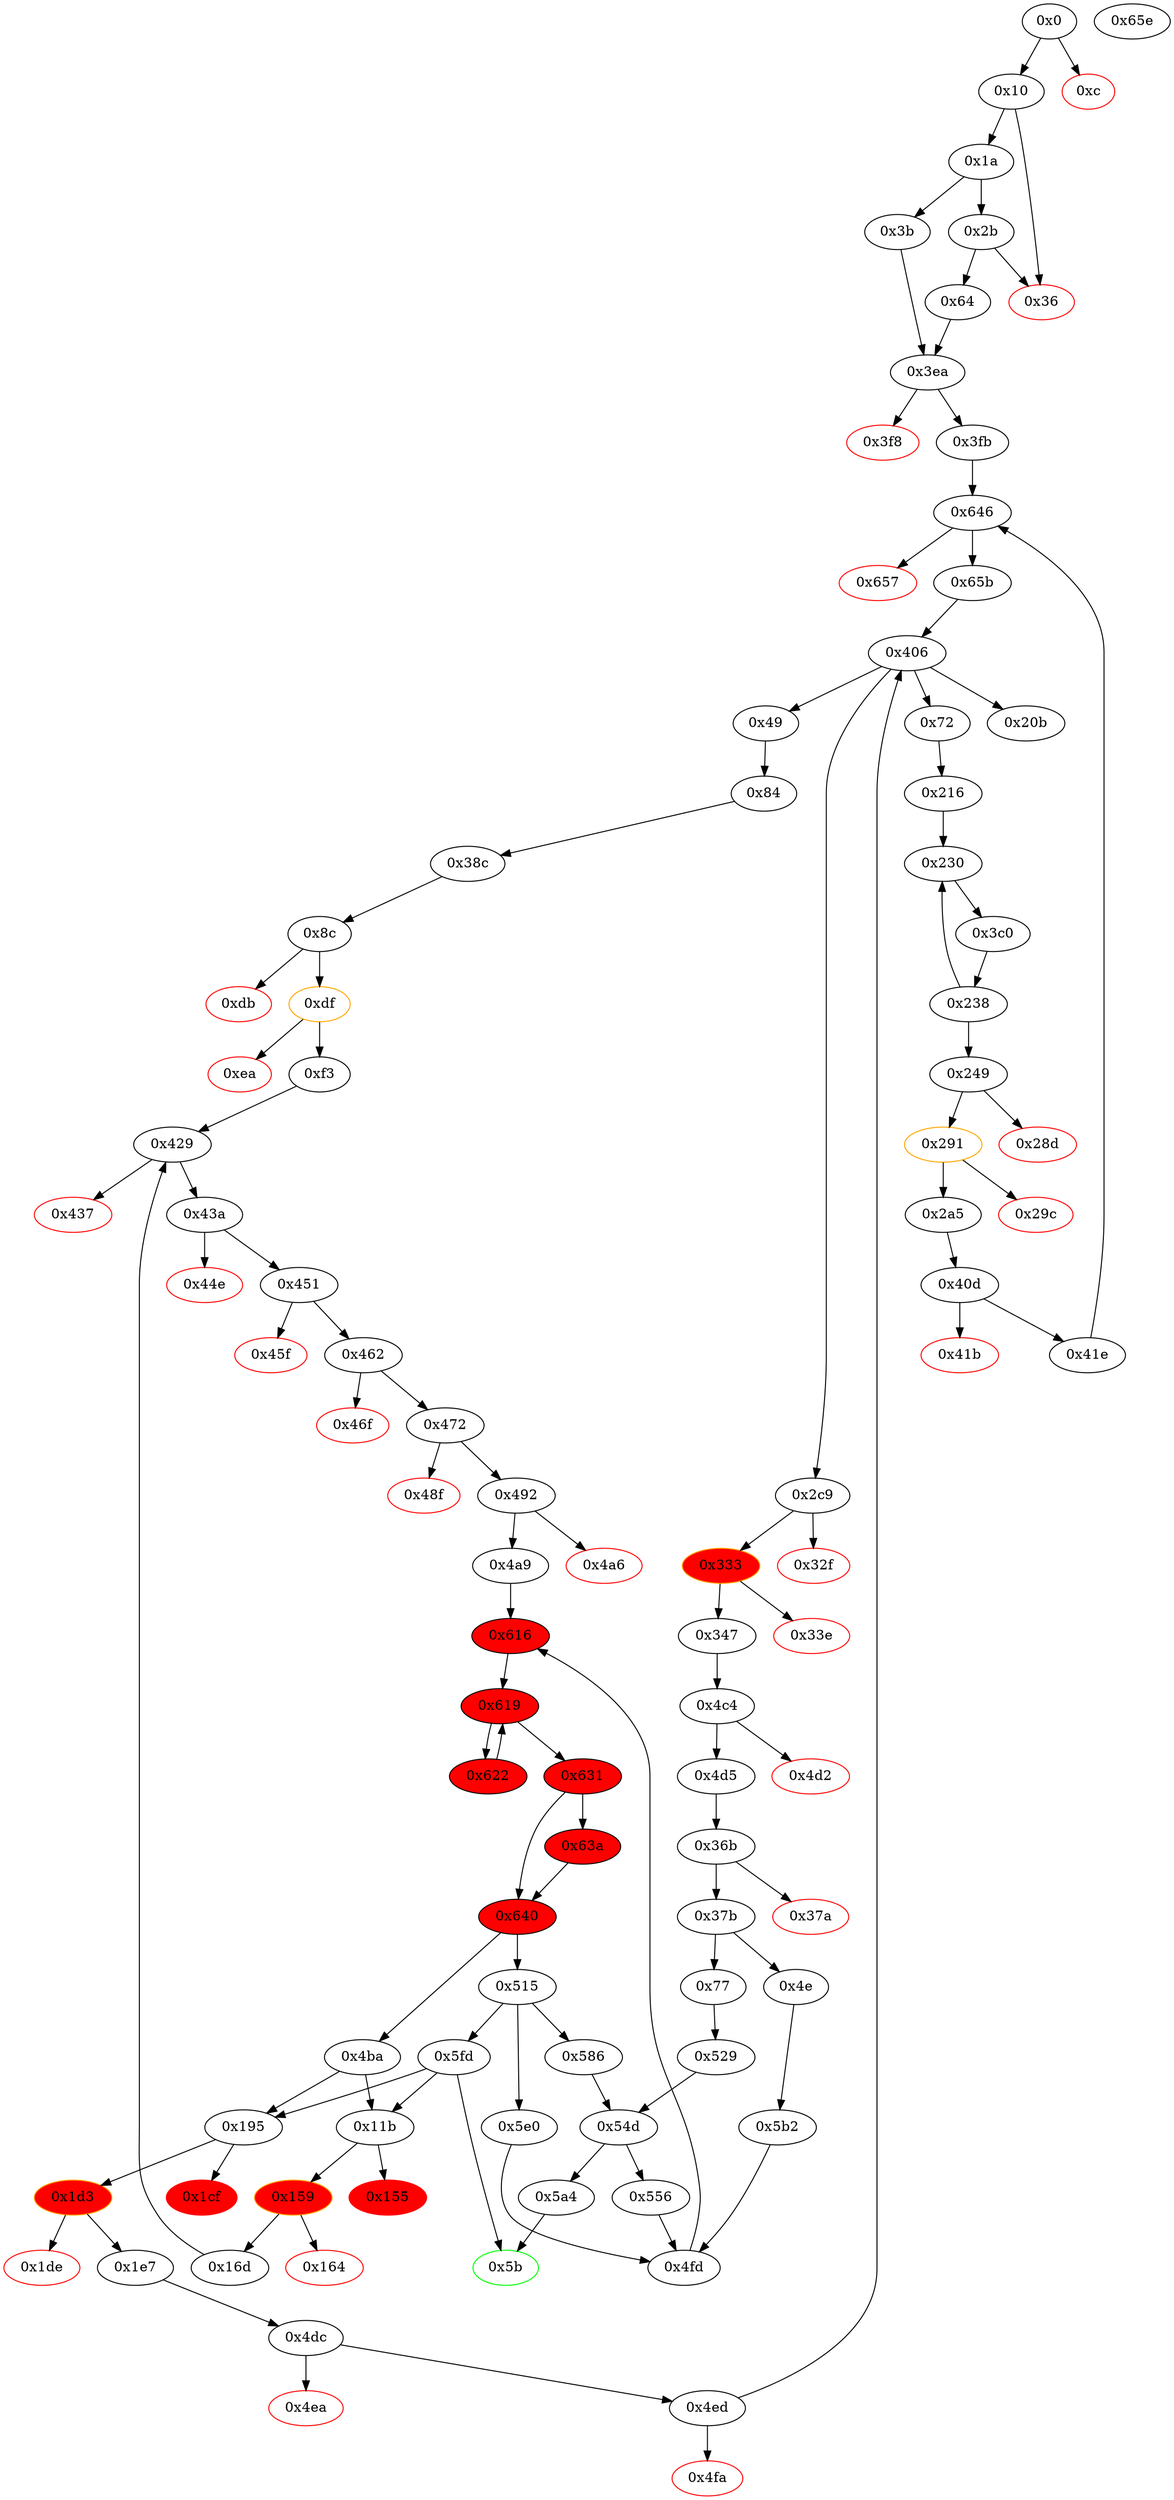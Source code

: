 strict digraph "" {
"0x10" [fillcolor=white, id="0x10", style=filled, tooltip="Block 0x10\n[0x10:0x19]\n---\nPredecessors: [0x0]\nSuccessors: [0x1a, 0x36]\n---\n0x10 JUMPDEST\n0x11 POP\n0x12 PUSH1 0x4\n0x14 CALLDATASIZE\n0x15 LT\n0x16 PUSH2 0x36\n0x19 JUMPI\n---\n0x10: JUMPDEST \n0x12: V6 = 0x4\n0x14: V7 = CALLDATASIZE\n0x15: V8 = LT V7 0x4\n0x16: V9 = 0x36\n0x19: JUMPI 0x36 V8\n---\nEntry stack: [V2]\nStack pops: 1\nStack additions: []\nExit stack: []\n\nDef sites:\nV2: {0x0.0x5}\n"];
"0x1de" [color=red, fillcolor=white, id="0x1de", style=filled, tooltip="Block 0x1de\n[0x1de:0x1e6]\n---\nPredecessors: [0x1d3]\nSuccessors: []\n---\n0x1de RETURNDATASIZE\n0x1df PUSH1 0x0\n0x1e1 DUP1\n0x1e2 RETURNDATACOPY\n0x1e3 RETURNDATASIZE\n0x1e4 PUSH1 0x0\n0x1e6 REVERT\n---\n0x1de: V188 = RETURNDATASIZE\n0x1df: V189 = 0x0\n0x1e2: RETURNDATACOPY 0x0 0x0 V188\n0x1e3: V190 = RETURNDATASIZE\n0x1e4: V191 = 0x0\n0x1e6: REVERT 0x0 V190\n---\nEntry stack: [0x5b, 0x5b, V41, S12, S11, S10, S9, S8, S7, S6, S5, V158, V164, 0x313ce567, V173, V185]\nStack pops: 0\nStack additions: []\nExit stack: [0x5b, 0x5b, V41, S12, S11, S10, S9, S8, S7, S6, S5, V158, V164, 0x313ce567, V173, V185]\n\nDef sites:\n0x5b: {0x77.0x7b}\n0x5b: {0x77.0x7b}\nV41: {0x77.0x7a}\nS12: {0x529.0x537, 0x77.0x7b, 0x77.0x7a}\nS11: {0x529.0x537, 0x77.0x7b, 0x529.0x52a}\nS10: {0x529.0x52a, 0x77.0x7a, 0x529.0x53b}\nS9: {0x529.0x53b, 0x529.0x540, 0x529.0x537, 0x1a.0x1f, 0x586_0x515_0x640_0x63a.0x595, 0x586_0x515_0x640_0x631.0x595, 0x77.0x7a}\nS8: {0x3b.0x3c, 0x586_0x515_0x640_0x631.0x595, 0x586_0x515_0x640_0x63a.0x595, 0x529.0x540, 0x529.0x530, 0x529.0x537, 0x529.0x52a, 0x64.0x65}\nS7: {0x3fb_0x64.0x3fd, 0x515_0x640_0x631_0x640_0x631_0x622.0x523, 0x515_0x640_0x631_0x640_0x631_0x616.0x523, 0x529.0x530, 0x529.0x548, 0x529.0x52a, 0x529.0x53b, 0x515_0x640_0x63a.0x523, 0x3fb_0x3b.0x3fd}\nS6: {0x1a.0x1f, 0x586_0x515_0x640_0x63a.0x595, 0x586_0x515_0x640_0x631.0x595, 0x586_0x515_0x640_0x63a.0x59b, 0x586_0x515_0x640_0x631.0x59b, 0x515_0x640_0x631_0x640_0x631_0x622.0x523, 0x515_0x640_0x631_0x640_0x631_0x616.0x523, 0x529.0x548, 0x4e.0x52, 0x529.0x54b, 0x529.0x53b, 0x529.0x540, 0x38c.0x38f, 0x515_0x640_0x63a.0x523}\nS5: {0x3b.0x3c, 0x586_0x515_0x640_0x631.0x595, 0x586_0x515_0x640_0x63a.0x595, 0x586_0x515_0x640_0x631.0x59b, 0x586_0x515_0x640_0x63a.0x59b, 0x586_0x515_0x640_0x63a.0x59f, 0x586_0x515_0x640_0x631.0x59f, 0x529.0x54b, 0x529.0x537, 0x529.0x540, 0x529.0x530, 0x8c.0x8f, 0x4e.0x52, 0x64.0x65}\nV158: {0x195.0x19a}\nV164: {0x195.0x1a4}\n0x313ce567: {0x195.0x1a5}\nV173: {0x195.0x1bb}\nV185: {0x1d3.0x1d7}\n"];
"0x4d2" [color=red, fillcolor=white, id="0x4d2", style=filled, tooltip="Block 0x4d2\n[0x4d2:0x4d4]\n---\nPredecessors: [0x4c4]\nSuccessors: []\n---\n0x4d2 DUP1\n0x4d3 DUP2\n0x4d4 REVERT\n---\n0x4d4: REVERT 0x0 0x0\n---\nEntry stack: [V13, {0x4e, 0x77}, S8, 0x60, V208, V222, S4, 0x36b, S2, S1, 0x0]\nStack pops: 1\nStack additions: [S0]\nExit stack: [V13, {0x4e, 0x77}, S8, 0x60, V208, V222, S4, 0x36b, S2, S1, 0x0]\n\nDef sites:\nV13: {0x1a.0x1f}\n{0x4e, 0x77}: {0x3b.0x3c, 0x64.0x65}\nS8: {0x3fb_0x64.0x3fd, 0x3fb_0x3b.0x3fd}\n0x60: {0x216.0x226}\nV208: {0x216.0x21a}\nV222: {0x249.0x250}\nS4: {0x2c9_0x41e.0x2fa, 0x2c9_0x3fb.0x2fa}\n0x36b: {0x347_0x3fb.0x362, 0x347_0x41e.0x362}\nS2: {0x347_0x3fb.0x360, 0x347_0x41e.0x360}\nS1: {0x347_0x3fb.0x34e, 0x347_0x41e.0x34e}\n0x0: {0x4c4.0x4c5}\n"];
"0x1a" [fillcolor=white, id="0x1a", style=filled, tooltip="Block 0x1a\n[0x1a:0x2a]\n---\nPredecessors: [0x10]\nSuccessors: [0x2b, 0x3b]\n---\n0x1a PUSH1 0x0\n0x1c CALLDATALOAD\n0x1d PUSH1 0xe0\n0x1f SHR\n0x20 DUP1\n0x21 PUSH4 0x2a50c146\n0x26 EQ\n0x27 PUSH2 0x3b\n0x2a JUMPI\n---\n0x1a: V10 = 0x0\n0x1c: V11 = CALLDATALOAD 0x0\n0x1d: V12 = 0xe0\n0x1f: V13 = SHR 0xe0 V11\n0x21: V14 = 0x2a50c146\n0x26: V15 = EQ 0x2a50c146 V13\n0x27: V16 = 0x3b\n0x2a: JUMPI 0x3b V15\n---\nEntry stack: []\nStack pops: 0\nStack additions: [V13]\nExit stack: [V13]\n\nDef sites:\n"];
"0x65e" [fillcolor=white, id="0x65e", style=filled, tooltip="Block 0x65e\n[0x65e:0x698]\n---\nPredecessors: []\nSuccessors: []\n---\n0x65e INVALID\n0x65f LOG2\n0x660 PUSH5 0x6970667358\n0x666 MISSING 0x22\n0x667 SLT\n0x668 SHA3\n0x669 SWAP2\n0x66a MISSING 0xe2\n0x66b PUSH5 0x70f951c94d\n0x671 PUSH9 0x6d457443bf752939fb\n0x67b MISSING 0xce\n0x67c DUP8\n0x67d MISSING 0xbc\n0x67e NUMBER\n0x67f CREATE2\n0x680 PUSH24 0x9e92577a3f537e5d64736f6c63430006040033\n---\n0x65e: INVALID \n0x65f: LOG S0 S1 S2 S3\n0x660: V589 = 0x6970667358\n0x666: MISSING 0x22\n0x667: V590 = SLT S0 S1\n0x668: V591 = SHA3 V590 S2\n0x66a: MISSING 0xe2\n0x66b: V592 = 0x70f951c94d\n0x671: V593 = 0x6d457443bf752939fb\n0x67b: MISSING 0xce\n0x67d: MISSING 0xbc\n0x67e: V594 = NUMBER\n0x67f: V595 = CREATE2 V594 S0 S1 S2\n0x680: V596 = 0x9e92577a3f537e5d64736f6c63430006040033\n---\nEntry stack: []\nStack pops: 0\nStack additions: [0x6970667358, S4, S3, V591, 0x6d457443bf752939fb, 0x70f951c94d, S7, S0, S1, S2, S3, S4, S5, S6, S7, 0x9e92577a3f537e5d64736f6c63430006040033, V595]\nExit stack: []\n\nDef sites:\n"];
"0x1cf" [color=red, fillcolor=red, id="0x1cf", style=filled, tooltip="Block 0x1cf\n[0x1cf:0x1d2]\n---\nPredecessors: [0x195]\nSuccessors: []\n---\n0x1cf PUSH1 0x0\n0x1d1 DUP1\n0x1d2 REVERT\n---\n0x1cf: V182 = 0x0\n0x1d2: REVERT 0x0 0x0\n---\nEntry stack: [0x5b, 0x5b, V41, S17, S16, S15, S14, S13, S12, S11, S10, V158, V164, 0x313ce567, V173, 0x20, V176, V177, V176, V164, V179]\nStack pops: 0\nStack additions: []\nExit stack: [0x5b, 0x5b, V41, S17, S16, S15, S14, S13, S12, S11, S10, V158, V164, 0x313ce567, V173, 0x20, V176, V177, V176, V164, V179]\n\nDef sites:\n0x5b: {0x77.0x7b}\n0x5b: {0x77.0x7b}\nV41: {0x77.0x7a}\nS17: {0x529.0x537, 0x77.0x7b, 0x77.0x7a}\nS16: {0x529.0x537, 0x77.0x7b, 0x529.0x52a}\nS15: {0x529.0x52a, 0x77.0x7a, 0x529.0x53b}\nS14: {0x529.0x53b, 0x529.0x540, 0x529.0x537, 0x1a.0x1f, 0x586_0x515_0x640_0x63a.0x595, 0x586_0x515_0x640_0x631.0x595, 0x77.0x7a}\nS13: {0x3b.0x3c, 0x586_0x515_0x640_0x631.0x595, 0x586_0x515_0x640_0x63a.0x595, 0x529.0x540, 0x529.0x530, 0x529.0x537, 0x529.0x52a, 0x64.0x65}\nS12: {0x3fb_0x64.0x3fd, 0x515_0x640_0x631_0x640_0x631_0x622.0x523, 0x515_0x640_0x631_0x640_0x631_0x616.0x523, 0x529.0x530, 0x529.0x548, 0x529.0x52a, 0x529.0x53b, 0x515_0x640_0x63a.0x523, 0x3fb_0x3b.0x3fd}\nS11: {0x1a.0x1f, 0x586_0x515_0x640_0x63a.0x595, 0x586_0x515_0x640_0x631.0x595, 0x586_0x515_0x640_0x63a.0x59b, 0x586_0x515_0x640_0x631.0x59b, 0x515_0x640_0x631_0x640_0x631_0x622.0x523, 0x515_0x640_0x631_0x640_0x631_0x616.0x523, 0x529.0x548, 0x4e.0x52, 0x529.0x54b, 0x529.0x53b, 0x529.0x540, 0x38c.0x38f, 0x515_0x640_0x63a.0x523}\nS10: {0x3b.0x3c, 0x586_0x515_0x640_0x631.0x595, 0x586_0x515_0x640_0x63a.0x595, 0x586_0x515_0x640_0x631.0x59b, 0x586_0x515_0x640_0x63a.0x59b, 0x586_0x515_0x640_0x63a.0x59f, 0x586_0x515_0x640_0x631.0x59f, 0x529.0x54b, 0x529.0x537, 0x529.0x540, 0x529.0x530, 0x8c.0x8f, 0x4e.0x52, 0x64.0x65}\nV158: {0x195.0x19a}\nV164: {0x195.0x1a4}\n0x313ce567: {0x195.0x1a5}\nV173: {0x195.0x1bb}\n0x20: {0x195.0x1bc}\nV176: {0x195.0x1c0}\nV177: {0x195.0x1c3}\nV176: {0x195.0x1c0}\nV164: {0x195.0x1a4}\nV179: {0x195.0x1c8}\n"];
"0x4c4" [fillcolor=white, id="0x4c4", style=filled, tooltip="Block 0x4c4\n[0x4c4:0x4d1]\n---\nPredecessors: [0x347]\nSuccessors: [0x4d2, 0x4d5]\n---\n0x4c4 JUMPDEST\n0x4c5 PUSH1 0x0\n0x4c7 PUSH1 0x20\n0x4c9 DUP3\n0x4ca DUP5\n0x4cb SUB\n0x4cc SLT\n0x4cd ISZERO\n0x4ce PUSH2 0x4d5\n0x4d1 JUMPI\n---\n0x4c4: JUMPDEST \n0x4c5: V454 = 0x0\n0x4c7: V455 = 0x20\n0x4cb: V456 = SUB V336 V327\n0x4cc: V457 = SLT V456 0x20\n0x4cd: V458 = ISZERO V457\n0x4ce: V459 = 0x4d5\n0x4d1: JUMPI 0x4d5 V458\n---\nEntry stack: [V13, {0x4e, 0x77}, S7, 0x60, V208, V222, S3, 0x36b, V336, V327]\nStack pops: 2\nStack additions: [S1, S0, 0x0]\nExit stack: [V13, {0x4e, 0x77}, S7, 0x60, V208, V222, S3, 0x36b, V336, V327, 0x0]\n\nDef sites:\nV13: {0x1a.0x1f}\n{0x4e, 0x77}: {0x3b.0x3c, 0x64.0x65}\nS7: {0x3fb_0x64.0x3fd, 0x3fb_0x3b.0x3fd}\n0x60: {0x216.0x226}\nV208: {0x216.0x21a}\nV222: {0x249.0x250}\nS3: {0x2c9_0x41e.0x2fa, 0x2c9_0x3fb.0x2fa}\n0x36b: {0x347.0x362}\nV336: {0x347.0x360}\nV327: {0x347.0x34e}\n"];
"0x195" [fillcolor=white, id="0x195", style=filled, tooltip="Block 0x195\n[0x195:0x1ce]\n---\nPredecessors: [0x4ba, 0x5fd]\nSuccessors: [0x1cf, 0x1d3]\n---\n0x195 JUMPDEST\n0x196 DUP2\n0x197 MSTORE\n0x198 PUSH1 0x20\n0x19a ADD\n0x19b DUP4\n0x19c PUSH1 0x1\n0x19e PUSH1 0x1\n0x1a0 PUSH1 0xa0\n0x1a2 SHL\n0x1a3 SUB\n0x1a4 AND\n0x1a5 PUSH4 0x313ce567\n0x1aa PUSH1 0x40\n0x1ac MLOAD\n0x1ad DUP2\n0x1ae PUSH4 0xffffffff\n0x1b3 AND\n0x1b4 PUSH1 0xe0\n0x1b6 SHL\n0x1b7 DUP2\n0x1b8 MSTORE\n0x1b9 PUSH1 0x4\n0x1bb ADD\n0x1bc PUSH1 0x20\n0x1be PUSH1 0x40\n0x1c0 MLOAD\n0x1c1 DUP1\n0x1c2 DUP4\n0x1c3 SUB\n0x1c4 DUP2\n0x1c5 DUP7\n0x1c6 DUP1\n0x1c7 EXTCODESIZE\n0x1c8 ISZERO\n0x1c9 DUP1\n0x1ca ISZERO\n0x1cb PUSH2 0x1d3\n0x1ce JUMPI\n---\n0x195: JUMPDEST \n0x197: M[S1] = S0\n0x198: V157 = 0x20\n0x19a: V158 = ADD 0x20 S1\n0x19c: V159 = 0x1\n0x19e: V160 = 0x1\n0x1a0: V161 = 0xa0\n0x1a2: V162 = SHL 0xa0 0x1\n0x1a3: V163 = SUB 0x10000000000000000000000000000000000000000 0x1\n0x1a4: V164 = AND 0xffffffffffffffffffffffffffffffffffffffff S4\n0x1a5: V165 = 0x313ce567\n0x1aa: V166 = 0x40\n0x1ac: V167 = M[0x40]\n0x1ae: V168 = 0xffffffff\n0x1b3: V169 = AND 0xffffffff 0x313ce567\n0x1b4: V170 = 0xe0\n0x1b6: V171 = SHL 0xe0 0x313ce567\n0x1b8: M[V167] = 0x313ce56700000000000000000000000000000000000000000000000000000000\n0x1b9: V172 = 0x4\n0x1bb: V173 = ADD 0x4 V167\n0x1bc: V174 = 0x20\n0x1be: V175 = 0x40\n0x1c0: V176 = M[0x40]\n0x1c3: V177 = SUB V173 V176\n0x1c7: V178 = EXTCODESIZE V164\n0x1c8: V179 = ISZERO V178\n0x1ca: V180 = ISZERO V179\n0x1cb: V181 = 0x1d3\n0x1ce: JUMPI 0x1d3 V180\n---\nEntry stack: [0x5b, 0x5b, V41, S9, S8, S7, S6, S5, S4, S3, S2, S1, S0]\nStack pops: 5\nStack additions: [S4, S3, S2, V158, V164, 0x313ce567, V173, 0x20, V176, V177, V176, V164, V179]\nExit stack: [0x5b, 0x5b, V41, S9, S8, S7, S6, S5, S4, S3, S2, V158, V164, 0x313ce567, V173, 0x20, V176, V177, V176, V164, V179]\n\nDef sites:\n0x5b: {0x77.0x7b}\n0x5b: {0x77.0x7b}\nV41: {0x77.0x7a}\nS9: {0x529.0x537, 0x77.0x7b, 0x77.0x7a}\nS8: {0x529.0x537, 0x77.0x7b, 0x529.0x52a}\nS7: {0x529.0x52a, 0x77.0x7a, 0x529.0x53b}\nS6: {0x529.0x53b, 0x529.0x540, 0x529.0x537, 0x1a.0x1f, 0x586_0x515_0x640_0x63a.0x595, 0x586_0x515_0x640_0x631.0x595, 0x77.0x7a}\nS5: {0x3b.0x3c, 0x586_0x515_0x640_0x631.0x595, 0x586_0x515_0x640_0x63a.0x595, 0x529.0x540, 0x529.0x530, 0x529.0x537, 0x529.0x52a, 0x64.0x65}\nS4: {0x3fb_0x64.0x3fd, 0x515_0x640_0x631_0x640_0x631_0x622.0x523, 0x515_0x640_0x631_0x640_0x631_0x616.0x523, 0x529.0x530, 0x529.0x548, 0x529.0x52a, 0x529.0x53b, 0x515_0x640_0x63a.0x523, 0x3fb_0x3b.0x3fd}\nS3: {0x1a.0x1f, 0x586_0x515_0x640_0x63a.0x595, 0x586_0x515_0x640_0x631.0x595, 0x586_0x515_0x640_0x63a.0x59b, 0x586_0x515_0x640_0x631.0x59b, 0x515_0x640_0x631_0x640_0x631_0x622.0x523, 0x515_0x640_0x631_0x640_0x631_0x616.0x523, 0x529.0x548, 0x4e.0x52, 0x529.0x54b, 0x529.0x53b, 0x529.0x540, 0x38c.0x38f, 0x515_0x640_0x63a.0x523}\nS2: {0x3b.0x3c, 0x586_0x515_0x640_0x631.0x595, 0x586_0x515_0x640_0x63a.0x595, 0x586_0x515_0x640_0x631.0x59b, 0x586_0x515_0x640_0x63a.0x59b, 0x586_0x515_0x640_0x63a.0x59f, 0x586_0x515_0x640_0x631.0x59f, 0x529.0x54b, 0x529.0x537, 0x529.0x540, 0x529.0x530, 0x8c.0x8f, 0x4e.0x52, 0x64.0x65}\nS1: {0x11b.0x120, 0x3fb_0x64.0x3fd, 0x515_0x640_0x631_0x640_0x631_0x622.0x523, 0x515_0x640_0x631_0x640_0x631_0x616.0x523, 0x586_0x515_0x640_0x63a.0x59f, 0x586_0x515_0x640_0x631.0x59f, 0x529.0x537, 0x556.0x560, 0x529.0x530, 0x529.0x548, 0x515_0x640_0x63a.0x523, 0x8c.0xa6, 0x4e.0x51, 0x5e0.0x5e5, 0x3fb_0x3b.0x3fd}\nS0: {0x472.0x475, 0x4fd.0x501, 0x515.0x523}\n"];
"0x8c" [fillcolor=white, id="0x8c", style=filled, tooltip="Block 0x8c\n[0x8c:0xda]\n---\nPredecessors: [0x38c]\nSuccessors: [0xdb, 0xdf]\n---\n0x8c JUMPDEST\n0x8d PUSH1 0x40\n0x8f MLOAD\n0x90 DUP1\n0x91 PUSH1 0x80\n0x93 ADD\n0x94 PUSH1 0x40\n0x96 MSTORE\n0x97 DUP1\n0x98 DUP4\n0x99 PUSH1 0x1\n0x9b PUSH1 0x1\n0x9d PUSH1 0xa0\n0x9f SHL\n0xa0 SUB\n0xa1 AND\n0xa2 DUP2\n0xa3 MSTORE\n0xa4 PUSH1 0x20\n0xa6 ADD\n0xa7 DUP4\n0xa8 PUSH1 0x1\n0xaa PUSH1 0x1\n0xac PUSH1 0xa0\n0xae SHL\n0xaf SUB\n0xb0 AND\n0xb1 PUSH4 0x6fdde03\n0xb6 PUSH1 0x40\n0xb8 MLOAD\n0xb9 DUP2\n0xba PUSH4 0xffffffff\n0xbf AND\n0xc0 PUSH1 0xe0\n0xc2 SHL\n0xc3 DUP2\n0xc4 MSTORE\n0xc5 PUSH1 0x4\n0xc7 ADD\n0xc8 PUSH1 0x0\n0xca PUSH1 0x40\n0xcc MLOAD\n0xcd DUP1\n0xce DUP4\n0xcf SUB\n0xd0 DUP2\n0xd1 DUP7\n0xd2 DUP1\n0xd3 EXTCODESIZE\n0xd4 ISZERO\n0xd5 DUP1\n0xd6 ISZERO\n0xd7 PUSH2 0xdf\n0xda JUMPI\n---\n0x8c: JUMPDEST \n0x8d: V46 = 0x40\n0x8f: V47 = M[0x40]\n0x91: V48 = 0x80\n0x93: V49 = ADD 0x80 V47\n0x94: V50 = 0x40\n0x96: M[0x40] = V49\n0x99: V51 = 0x1\n0x9b: V52 = 0x1\n0x9d: V53 = 0xa0\n0x9f: V54 = SHL 0xa0 0x1\n0xa0: V55 = SUB 0x10000000000000000000000000000000000000000 0x1\n0xa1: V56 = AND 0xffffffffffffffffffffffffffffffffffffffff S1\n0xa3: M[V47] = V56\n0xa4: V57 = 0x20\n0xa6: V58 = ADD 0x20 V47\n0xa8: V59 = 0x1\n0xaa: V60 = 0x1\n0xac: V61 = 0xa0\n0xae: V62 = SHL 0xa0 0x1\n0xaf: V63 = SUB 0x10000000000000000000000000000000000000000 0x1\n0xb0: V64 = AND 0xffffffffffffffffffffffffffffffffffffffff S1\n0xb1: V65 = 0x6fdde03\n0xb6: V66 = 0x40\n0xb8: V67 = M[0x40]\n0xba: V68 = 0xffffffff\n0xbf: V69 = AND 0xffffffff 0x6fdde03\n0xc0: V70 = 0xe0\n0xc2: V71 = SHL 0xe0 0x6fdde03\n0xc4: M[V67] = 0x6fdde0300000000000000000000000000000000000000000000000000000000\n0xc5: V72 = 0x4\n0xc7: V73 = ADD 0x4 V67\n0xc8: V74 = 0x0\n0xca: V75 = 0x40\n0xcc: V76 = M[0x40]\n0xcf: V77 = SUB V73 V76\n0xd3: V78 = EXTCODESIZE V64\n0xd4: V79 = ISZERO V78\n0xd6: V80 = ISZERO V79\n0xd7: V81 = 0xdf\n0xda: JUMPI 0xdf V80\n---\nEntry stack: [0x5b, 0x5b, V41, S10, S9, S8, S7, S6, S5, S4, S3, S2, S1, V348]\nStack pops: 2\nStack additions: [S1, S0, V47, V58, V64, 0x6fdde03, V73, 0x0, V76, V77, V76, V64, V79]\nExit stack: [S3, {0x4e, 0x77}, S1, S0, V47, V58, V64, 0x6fdde03, V73, 0x0, V76, V77, V76, V64, V79]\n\nDef sites:\n0x5b: {0x77.0x7b}\n0x5b: {0x77.0x7b}\nV41: {0x77.0x7a}\nS10: {0x529.0x537, 0x77.0x7a}\nS9: {0x529.0x537, 0x77.0x7b, 0x529.0x52a}\nS8: {0x529.0x52a, 0x1a.0x1f, 0x529.0x53b}\nS7: {0x529.0x53b, 0x529.0x540, 0x3b.0x3c, 0x586_0x515_0x640_0x631.0x595, 0x586_0x515_0x640_0x63a.0x595, 0x64.0x65, 0x77.0x7a}\nS6: {0x529.0x540, 0x529.0x530, 0x529.0x537, 0x586_0x515_0x640_0x63a.0x595, 0x586_0x515_0x640_0x631.0x595, 0x3fb_0x3b.0x3fd, 0x3fb_0x64.0x3fd}\nS5: {0x529.0x530, 0x529.0x548, 0x529.0x52a, 0x515_0x640_0x63a.0x523, 0x515_0x640_0x631_0x640_0x631_0x616.0x523, 0x515_0x640_0x631_0x640_0x631_0x622.0x523, 0x216.0x226}\nS4: {0x586_0x515_0x640_0x631.0x59b, 0x586_0x515_0x640_0x63a.0x59b, 0x515_0x640_0x631_0x640_0x631_0x616.0x523, 0x515_0x640_0x631_0x640_0x631_0x622.0x523, 0x216.0x21a, 0x529.0x548, 0x4e.0x52, 0x529.0x54b, 0x529.0x53b, 0x515_0x640_0x63a.0x523}\nS3: {0x1a.0x1f, 0x586_0x515_0x640_0x631.0x595, 0x586_0x515_0x640_0x63a.0x595, 0x586_0x515_0x640_0x631.0x59b, 0x586_0x515_0x640_0x63a.0x59b, 0x586_0x515_0x640_0x63a.0x59f, 0x586_0x515_0x640_0x631.0x59f, 0x529.0x54b, 0x529.0x537, 0x529.0x540, 0x249.0x250, 0x4e.0x52}\nS2: {0x249.0x250, 0x3b.0x3c, 0x195.0x19a, 0x64.0x65}\nS1: {0x3fb_0x64.0x3fd, 0x3fb_0x3b.0x3fd, 0x4ed.0x4ef, 0x41e.0x420}\nV348: {0x38c.0x38f}\n"];
"0xdb" [color=red, fillcolor=white, id="0xdb", style=filled, tooltip="Block 0xdb\n[0xdb:0xde]\n---\nPredecessors: [0x8c]\nSuccessors: []\n---\n0xdb PUSH1 0x0\n0xdd DUP1\n0xde REVERT\n---\n0xdb: V82 = 0x0\n0xde: REVERT 0x0 0x0\n---\nEntry stack: [V13, {0x4e, 0x77}, S12, V348, V47, V58, V64, 0x6fdde03, V73, 0x0, V76, V77, V76, V64, V79]\nStack pops: 0\nStack additions: []\nExit stack: [V13, {0x4e, 0x77}, S12, V348, V47, V58, V64, 0x6fdde03, V73, 0x0, V76, V77, V76, V64, V79]\n\nDef sites:\nV13: {0x1a.0x1f}\n{0x4e, 0x77}: {0x3b.0x3c, 0x64.0x65}\nS12: {0x3fb_0x64.0x3fd, 0x3fb_0x3b.0x3fd}\nV348: {0x38c.0x38f}\nV47: {0x8c.0x8f}\nV58: {0x8c.0xa6}\nV64: {0x8c.0xb0}\n0x6fdde03: {0x8c.0xb1}\nV73: {0x8c.0xc7}\n0x0: {0x8c.0xc8}\nV76: {0x8c.0xcc}\nV77: {0x8c.0xcf}\nV76: {0x8c.0xcc}\nV64: {0x8c.0xb0}\nV79: {0x8c.0xd4}\n"];
"0x230" [fillcolor=white, id="0x230", style=filled, tooltip="Block 0x230\n[0x230:0x237]\n---\nPredecessors: [0x216, 0x238]\nSuccessors: [0x3c0]\n---\n0x230 JUMPDEST\n0x231 PUSH2 0x238\n0x234 PUSH2 0x3c0\n0x237 JUMP\n---\n0x230: JUMPDEST \n0x231: V214 = 0x238\n0x234: V215 = 0x3c0\n0x237: JUMP 0x3c0\n---\nEntry stack: [0x5b, 0x5b, V41, S14, S13, S12, S11, S10, S9, S8, S7, S6, S5, 0x60, 0x60, V208, S1, S0]\nStack pops: 0\nStack additions: [0x238]\nExit stack: [0x5b, 0x5b, V41, S14, S13, S12, S11, S10, S9, S8, S7, S6, S5, 0x60, 0x60, V208, S1, S0, 0x238]\n\nDef sites:\n0x5b: {0x77.0x7b}\n0x5b: {0x77.0x7b}\nV41: {0x77.0x7a}\nS14: {0x529.0x537, 0x77.0x7b, 0x77.0x7a}\nS13: {0x529.0x537, 0x77.0x7b, 0x529.0x52a}\nS12: {0x529.0x52a, 0x1a.0x1f, 0x77.0x7a, 0x529.0x53b}\nS11: {0x3b.0x3c, 0x586_0x515_0x640_0x631.0x595, 0x586_0x515_0x640_0x63a.0x595, 0x77.0x7a, 0x529.0x53b, 0x529.0x540, 0x529.0x537, 0x64.0x65}\nS10: {0x586_0x515_0x640_0x63a.0x595, 0x586_0x515_0x640_0x631.0x595, 0x3fb_0x64.0x3fd, 0x529.0x540, 0x529.0x530, 0x529.0x537, 0x529.0x52a, 0x3fb_0x3b.0x3fd}\nS9: {0x515_0x640_0x631_0x640_0x631_0x616.0x523, 0x515_0x640_0x631_0x640_0x631_0x622.0x523, 0x216.0x226, 0x529.0x530, 0x529.0x548, 0x529.0x52a, 0x529.0x53b, 0x515_0x640_0x63a.0x523}\nS8: {0x586_0x515_0x640_0x631.0x595, 0x586_0x515_0x640_0x63a.0x595, 0x586_0x515_0x640_0x63a.0x59b, 0x586_0x515_0x640_0x631.0x59b, 0x515_0x640_0x631_0x640_0x631_0x622.0x523, 0x515_0x640_0x631_0x640_0x631_0x616.0x523, 0x216.0x21a, 0x529.0x548, 0x4e.0x52, 0x529.0x54b, 0x529.0x53b, 0x529.0x540, 0x515_0x640_0x63a.0x523}\nS7: {0x1a.0x1f, 0x586_0x515_0x640_0x63a.0x595, 0x586_0x515_0x640_0x631.0x595, 0x586_0x515_0x640_0x63a.0x59b, 0x586_0x515_0x640_0x631.0x59b, 0x586_0x515_0x640_0x631.0x59f, 0x586_0x515_0x640_0x63a.0x59f, 0x529.0x54b, 0x529.0x537, 0x529.0x540, 0x529.0x530, 0x249.0x250, 0x4e.0x52}\nS6: {0x249.0x250, 0x3b.0x3c, 0x195.0x19a, 0x64.0x65}\nS5: {0x3fb_0x64.0x3fd, 0x3fb_0x3b.0x3fd, 0x4ed.0x4ef, 0x41e.0x420}\n0x60: {0x216.0x226}\n0x60: {0x216.0x226}\nV208: {0x216.0x21a}\nS1: {0x238.0x242, 0x216.0x21b}\nS0: {0x238.0x23d, 0x216.0x22f}\n"];
"0x37a" [color=red, fillcolor=white, id="0x37a", style=filled, tooltip="Block 0x37a\n[0x37a:0x37a]\n---\nPredecessors: [0x36b]\nSuccessors: []\n---\n0x37a INVALID\n---\n0x37a: INVALID \n---\nEntry stack: [V13, {0x4e, 0x77}, S5, 0x60, V208, V222, V208, 0x0]\nStack pops: 0\nStack additions: []\nExit stack: [V13, {0x4e, 0x77}, S5, 0x60, V208, V222, V208, 0x0]\n\nDef sites:\nV13: {0x1a.0x1f}\n{0x4e, 0x77}: {0x3b.0x3c, 0x64.0x65}\nS5: {0x3fb_0x64.0x3fd, 0x3fb_0x3b.0x3fd}\n0x60: {0x216.0x226}\nV208: {0x216.0x21a}\nV222: {0x249.0x250}\nV208: {0x216.0x21a}\n0x0: {0x36b.0x370}\n"];
"0x646" [fillcolor=white, id="0x646", style=filled, tooltip="Block 0x646\n[0x646:0x656]\n---\nPredecessors: [0x3fb, 0x41e]\nSuccessors: [0x657, 0x65b]\n---\n0x646 JUMPDEST\n0x647 PUSH1 0x1\n0x649 PUSH1 0x1\n0x64b PUSH1 0xa0\n0x64d SHL\n0x64e SUB\n0x64f DUP2\n0x650 AND\n0x651 DUP2\n0x652 EQ\n0x653 PUSH2 0x65b\n0x656 JUMPI\n---\n0x646: JUMPDEST \n0x647: V580 = 0x1\n0x649: V581 = 0x1\n0x64b: V582 = 0xa0\n0x64d: V583 = SHL 0xa0 0x1\n0x64e: V584 = SUB 0x10000000000000000000000000000000000000000 0x1\n0x650: V585 = AND S0 0xffffffffffffffffffffffffffffffffffffffff\n0x652: V586 = EQ S0 V585\n0x653: V587 = 0x65b\n0x656: JUMPI 0x65b V586\n---\nEntry stack: [V13, {0x4e, 0x77}, S11, 0x60, V208, S8, S7, {0x49, 0x72, 0x2c9}, S5, S4, 0x0, S2, 0x406, S0]\nStack pops: 1\nStack additions: [S0]\nExit stack: [V13, {0x4e, 0x77}, S11, 0x60, V208, S8, S7, {0x49, 0x72, 0x2c9}, S5, S4, 0x0, S2, 0x406, S0]\n\nDef sites:\nV13: {0x1a.0x1f}\n{0x4e, 0x77}: {0x3b.0x3c, 0x64.0x65}\nS11: {0x3fb_0x64.0x3fd, 0x3fb_0x3b.0x3fd}\n0x60: {0x216.0x226}\nV208: {0x216.0x21a}\nS8: {0x249.0x250, 0x1a.0x1f}\nS7: {0x249.0x250, 0x3b.0x3c, 0x64.0x65}\n{0x49, 0x72, 0x2c9}: {0x3b.0x3f, 0x2a5.0x2c0, 0x64.0x68}\nS5: {0x3b.0x42, 0x2a5.0x2be, 0x64.0x6b}\nS4: {0x3b.0x43, 0x2a5.0x2ac, 0x64.0x6c}\n0x0: {0x3ea_0x3b.0x3eb, 0x40d.0x40e, 0x3ea_0x64.0x3eb}\nS2: {0x3fb.0x3fd, 0x41e.0x420}\n0x406: {0x3fb.0x3fe, 0x41e.0x421}\nS0: {0x3fb.0x3fd, 0x41e.0x420}\n"];
"0x515" [fillcolor=white, id="0x515", style=filled, tooltip="Block 0x515\n[0x515:0x528]\n---\nPredecessors: [0x640]\nSuccessors: [0x586, 0x5e0, 0x5fd]\n---\n0x515 JUMPDEST\n0x516 PUSH1 0x1f\n0x518 ADD\n0x519 PUSH1 0x1f\n0x51b NOT\n0x51c AND\n0x51d SWAP3\n0x51e SWAP1\n0x51f SWAP3\n0x520 ADD\n0x521 PUSH1 0x20\n0x523 ADD\n0x524 SWAP3\n0x525 SWAP2\n0x526 POP\n0x527 POP\n0x528 JUMP\n---\n0x515: JUMPDEST \n0x516: V480 = 0x1f\n0x518: V481 = ADD 0x1f S0\n0x519: V482 = 0x1f\n0x51b: V483 = NOT 0x1f\n0x51c: V484 = AND 0xffffffffffffffffffffffffffffffffffffffffffffffffffffffffffffffe0 V481\n0x520: V485 = ADD V484 S3\n0x521: V486 = 0x20\n0x523: V487 = ADD 0x20 V485\n0x528: JUMP {0x0, 0x586, 0x5e0, 0x5fd}\n---\nEntry stack: [0x5b, 0x5b, V41, S16, S15, S14, S13, S12, S11, S10, S9, S8, S7, S6, S5, {0x0, 0x586, 0x5e0, 0x5fd}, S3, S2, S1, S0]\nStack pops: 5\nStack additions: [V487]\nExit stack: [0x5b, 0x5b, V41, S16, S15, S14, S13, S12, S11, S10, S9, S8, S7, S6, S5, V487]\n\nDef sites:\n0x5b: {0x77.0x7b}\n0x5b: {0x77.0x7b}\nV41: {0x77.0x7a}\nS16: {0x529.0x537, 0x77.0x7a}\nS15: {0x529.0x537, 0x529.0x52a}\nS14: {0x529.0x52a, 0x529.0x53b}\nS13: {0x529.0x53b, 0x586_0x515_0x640_0x631.0x595, 0x1a.0x1f, 0x586_0x515_0x640_0x63a.0x595, 0x529.0x540}\nS12: {0x529.0x540, 0x529.0x530, 0x3b.0x3c, 0x586_0x515_0x640_0x631.0x595, 0x586_0x515_0x640_0x63a.0x595, 0x64.0x65}\nS11: {0x529.0x530, 0x529.0x548, 0x3fb_0x3b.0x3fd, 0x515_0x640_0x63a.0x523, 0x515_0x640_0x631_0x640_0x631_0x616.0x523, 0x515_0x640_0x631_0x640_0x631_0x622.0x523, 0x3fb_0x64.0x3fd}\nS10: {0x586_0x515_0x640_0x63a.0x59b, 0x586_0x515_0x640_0x631.0x59b, 0x515_0x640_0x631_0x640_0x631_0x622.0x523, 0x515_0x640_0x631_0x640_0x631_0x616.0x523, 0x529.0x548, 0x4e.0x52, 0x529.0x54b, 0x38c.0x38f, 0x515_0x640_0x63a.0x523}\nS9: {0x586_0x515_0x640_0x631.0x59b, 0x586_0x515_0x640_0x63a.0x59b, 0x586_0x515_0x640_0x63a.0x59f, 0x586_0x515_0x640_0x631.0x59f, 0x529.0x54b, 0x529.0x537, 0x8c.0x8f, 0x4e.0x52}\nS8: {0x11b.0x120, 0x586_0x515_0x640_0x63a.0x59f, 0x586_0x515_0x640_0x631.0x59f, 0x529.0x537, 0x556.0x560, 0x8c.0xa6, 0x4e.0x51, 0x5e0.0x5e5}\nS7: {0x556.0x572, 0x16d.0x189, 0x4e.0x51, 0x5e0.0x5e5, 0xf3.0x10f, 0x5b2.0x5d1, 0x556.0x560}\nS6: {0x5e0.0x5e5, 0xf3.0x115, 0x5b2.0x5d1, 0x16d.0x18f, 0x556.0x572}\nS5: {0x16d.0x174, 0x515_0x640_0x63a.0x523, 0xf3.0xfa, 0x5b2.0x5c9, 0x515_0x640_0x631_0x640_0x631_0x616.0x523, 0x515_0x640_0x631_0x640_0x631_0x622.0x523, 0x556.0x571}\n{0x0, 0x586, 0x5e0, 0x5fd}: {0x429.0x42a, 0x5e0.0x5f4, 0x5b2.0x5d4, 0x556.0x57b}\nS3: {0x462.0x464, 0x515_0x640_0x63a.0x523, 0x5b2.0x5da, 0x515_0x640_0x631_0x640_0x631_0x616.0x523, 0x515_0x640_0x631_0x640_0x631_0x622.0x523, 0x556.0x580}\nS2: {0x556.0x571, 0x5e0.0x5e5, 0x43a.0x43d, 0x5b2.0x5c9}\nS1: {0x451.0x454, 0x4fd.0x4fe}\nS0: {0x472.0x475, 0x4fd.0x501}\n"];
"0x451" [fillcolor=white, id="0x451", style=filled, tooltip="Block 0x451\n[0x451:0x45e]\n---\nPredecessors: [0x43a]\nSuccessors: [0x45f, 0x462]\n---\n0x451 JUMPDEST\n0x452 DUP2\n0x453 DUP5\n0x454 ADD\n0x455 DUP6\n0x456 PUSH1 0x1f\n0x458 DUP3\n0x459 ADD\n0x45a SLT\n0x45b PUSH2 0x462\n0x45e JUMPI\n---\n0x451: JUMPDEST \n0x454: V417 = ADD S3 V412\n0x456: V418 = 0x1f\n0x459: V419 = ADD V417 0x1f\n0x45a: V420 = SLT V419 S4\n0x45b: V421 = 0x462\n0x45e: JUMPI 0x462 V420\n---\nEntry stack: [0x5b, 0x5b, V41, S14, S13, S12, S11, S10, S9, S8, S7, S6, {0x11b, 0x195}, S4, S3, 0x0, V412, 0xffffffffffffffff]\nStack pops: 5\nStack additions: [S4, S3, S2, S1, S0, V417]\nExit stack: [0x5b, 0x5b, V41, S14, S13, S12, S11, S10, S9, S8, S7, S6, {0x11b, 0x195}, S4, S3, 0x0, V412, 0xffffffffffffffff, V417]\n\nDef sites:\n0x5b: {0x77.0x7b}\n0x5b: {0x77.0x7b}\nV41: {0x77.0x7a}\nS14: {0x529.0x537, 0x77.0x7b, 0x77.0x7a}\nS13: {0x529.0x537, 0x77.0x7b, 0x529.0x52a}\nS12: {0x529.0x52a, 0x77.0x7a, 0x529.0x53b}\nS11: {0x529.0x53b, 0x529.0x540, 0x529.0x537, 0x1a.0x1f, 0x586_0x515_0x640_0x63a.0x595, 0x586_0x515_0x640_0x631.0x595, 0x77.0x7a}\nS10: {0x3b.0x3c, 0x586_0x515_0x640_0x631.0x595, 0x586_0x515_0x640_0x63a.0x595, 0x529.0x540, 0x529.0x530, 0x529.0x537, 0x529.0x52a, 0x64.0x65}\nS9: {0x3fb_0x3b.0x3fd, 0x515_0x640_0x631_0x640_0x631_0x622.0x523, 0x515_0x640_0x631_0x640_0x631_0x616.0x523, 0x529.0x530, 0x529.0x548, 0x529.0x52a, 0x529.0x53b, 0x515_0x640_0x63a.0x523, 0x3fb_0x64.0x3fd}\nS8: {0x1a.0x1f, 0x586_0x515_0x640_0x63a.0x595, 0x586_0x515_0x640_0x631.0x595, 0x586_0x515_0x640_0x63a.0x59b, 0x586_0x515_0x640_0x631.0x59b, 0x515_0x640_0x631_0x640_0x631_0x622.0x523, 0x515_0x640_0x631_0x640_0x631_0x616.0x523, 0x529.0x548, 0x529.0x54b, 0x529.0x53b, 0x529.0x540, 0x515_0x640_0x63a.0x523, 0x38c.0x38f, 0x4e.0x52}\nS7: {0x3b.0x3c, 0x586_0x515_0x640_0x631.0x595, 0x586_0x515_0x640_0x63a.0x595, 0x586_0x515_0x640_0x631.0x59b, 0x586_0x515_0x640_0x63a.0x59b, 0x586_0x515_0x640_0x63a.0x59f, 0x586_0x515_0x640_0x631.0x59f, 0x529.0x54b, 0x529.0x537, 0x529.0x540, 0x529.0x530, 0x8c.0x8f, 0x4e.0x52, 0x64.0x65}\nS6: {0x11b.0x120, 0x8c.0xa6}\n{0x11b, 0x195}: {0xf3.0x10f, 0x16d.0x189}\nS4: {0xf3.0x115, 0x16d.0x18f}\nS3: {0xf3.0xfa, 0x16d.0x174}\n0x0: {0x429.0x42a}\nV412: {0x43a.0x43c}\n0xffffffffffffffff: {0x43a.0x43d}\n"];
"0x16d" [fillcolor=white, id="0x16d", style=filled, tooltip="Block 0x16d\n[0x16d:0x194]\n---\nPredecessors: [0x159]\nSuccessors: [0x429]\n---\n0x16d JUMPDEST\n0x16e POP\n0x16f POP\n0x170 POP\n0x171 POP\n0x172 PUSH1 0x40\n0x174 MLOAD\n0x175 RETURNDATASIZE\n0x176 PUSH1 0x0\n0x178 DUP3\n0x179 RETURNDATACOPY\n0x17a PUSH1 0x1f\n0x17c RETURNDATASIZE\n0x17d SWAP1\n0x17e DUP2\n0x17f ADD\n0x180 PUSH1 0x1f\n0x182 NOT\n0x183 AND\n0x184 DUP3\n0x185 ADD\n0x186 PUSH1 0x40\n0x188 MSTORE\n0x189 PUSH2 0x195\n0x18c SWAP2\n0x18d SWAP1\n0x18e DUP2\n0x18f ADD\n0x190 SWAP1\n0x191 PUSH2 0x429\n0x194 JUMP\n---\n0x16d: JUMPDEST \n0x172: V142 = 0x40\n0x174: V143 = M[0x40]\n0x175: V144 = RETURNDATASIZE\n0x176: V145 = 0x0\n0x179: RETURNDATACOPY V143 0x0 V144\n0x17a: V146 = 0x1f\n0x17c: V147 = RETURNDATASIZE\n0x17f: V148 = ADD V147 0x1f\n0x180: V149 = 0x1f\n0x182: V150 = NOT 0x1f\n0x183: V151 = AND 0xffffffffffffffffffffffffffffffffffffffffffffffffffffffffffffffe0 V148\n0x185: V152 = ADD V143 V151\n0x186: V153 = 0x40\n0x188: M[0x40] = V152\n0x189: V154 = 0x195\n0x18f: V155 = ADD V143 V147\n0x191: V156 = 0x429\n0x194: JUMP 0x429\n---\nEntry stack: [0x5b, 0x5b, V41, S12, S11, S10, S9, S8, S7, S6, S5, V108, V114, 0x95d89b41, V123, V135]\nStack pops: 4\nStack additions: [0x195, V155, V143]\nExit stack: [0x5b, 0x5b, V41, S12, S11, S10, S9, S8, S7, S6, S5, V108, 0x195, V155, V143]\n\nDef sites:\n0x5b: {0x77.0x7b}\n0x5b: {0x77.0x7b}\nV41: {0x77.0x7a}\nS12: {0x529.0x537, 0x77.0x7b, 0x77.0x7a}\nS11: {0x529.0x537, 0x77.0x7b, 0x529.0x52a}\nS10: {0x529.0x52a, 0x77.0x7a, 0x529.0x53b}\nS9: {0x529.0x53b, 0x529.0x540, 0x529.0x537, 0x1a.0x1f, 0x586_0x515_0x640_0x63a.0x595, 0x586_0x515_0x640_0x631.0x595, 0x77.0x7a}\nS8: {0x3b.0x3c, 0x586_0x515_0x640_0x631.0x595, 0x586_0x515_0x640_0x63a.0x595, 0x529.0x540, 0x529.0x530, 0x529.0x537, 0x529.0x52a, 0x64.0x65}\nS7: {0x3fb_0x64.0x3fd, 0x515_0x640_0x631_0x640_0x631_0x622.0x523, 0x515_0x640_0x631_0x640_0x631_0x616.0x523, 0x529.0x530, 0x529.0x548, 0x529.0x52a, 0x529.0x53b, 0x515_0x640_0x63a.0x523, 0x3fb_0x3b.0x3fd}\nS6: {0x1a.0x1f, 0x586_0x515_0x640_0x63a.0x595, 0x586_0x515_0x640_0x631.0x595, 0x586_0x515_0x640_0x63a.0x59b, 0x586_0x515_0x640_0x631.0x59b, 0x515_0x640_0x631_0x640_0x631_0x622.0x523, 0x515_0x640_0x631_0x640_0x631_0x616.0x523, 0x529.0x548, 0x4e.0x52, 0x529.0x54b, 0x529.0x53b, 0x529.0x540, 0x38c.0x38f, 0x515_0x640_0x63a.0x523}\nS5: {0x3b.0x3c, 0x586_0x515_0x640_0x631.0x595, 0x586_0x515_0x640_0x63a.0x595, 0x586_0x515_0x640_0x631.0x59b, 0x586_0x515_0x640_0x63a.0x59b, 0x586_0x515_0x640_0x63a.0x59f, 0x586_0x515_0x640_0x631.0x59f, 0x529.0x54b, 0x529.0x537, 0x529.0x540, 0x529.0x530, 0x8c.0x8f, 0x4e.0x52, 0x64.0x65}\nV108: {0x11b.0x120}\nV114: {0x11b.0x12a}\n0x95d89b41: {0x11b.0x12b}\nV123: {0x11b.0x141}\nV135: {0x159.0x15d}\n"];
"0x249" [fillcolor=white, id="0x249", style=filled, tooltip="Block 0x249\n[0x249:0x28c]\n---\nPredecessors: [0x238]\nSuccessors: [0x28d, 0x291]\n---\n0x249 SWAP1\n0x24a POP\n0x24b POP\n0x24c SWAP1\n0x24d POP\n0x24e PUSH1 0x40\n0x250 MLOAD\n0x251 DUP1\n0x252 PUSH1 0x60\n0x254 ADD\n0x255 PUSH1 0x40\n0x257 MSTORE\n0x258 DUP1\n0x259 DUP5\n0x25a PUSH1 0x1\n0x25c PUSH1 0x1\n0x25e PUSH1 0xa0\n0x260 SHL\n0x261 SUB\n0x262 AND\n0x263 PUSH4 0xfc0c546a\n0x268 PUSH1 0x40\n0x26a MLOAD\n0x26b DUP2\n0x26c PUSH4 0xffffffff\n0x271 AND\n0x272 PUSH1 0xe0\n0x274 SHL\n0x275 DUP2\n0x276 MSTORE\n0x277 PUSH1 0x4\n0x279 ADD\n0x27a PUSH1 0x20\n0x27c PUSH1 0x40\n0x27e MLOAD\n0x27f DUP1\n0x280 DUP4\n0x281 SUB\n0x282 DUP2\n0x283 DUP7\n0x284 DUP1\n0x285 EXTCODESIZE\n0x286 ISZERO\n0x287 DUP1\n0x288 ISZERO\n0x289 PUSH2 0x291\n0x28c JUMPI\n---\n0x24e: V221 = 0x40\n0x250: V222 = M[0x40]\n0x252: V223 = 0x60\n0x254: V224 = ADD 0x60 V222\n0x255: V225 = 0x40\n0x257: M[0x40] = V224\n0x25a: V226 = 0x1\n0x25c: V227 = 0x1\n0x25e: V228 = 0xa0\n0x260: V229 = SHL 0xa0 0x1\n0x261: V230 = SUB 0x10000000000000000000000000000000000000000 0x1\n0x262: V231 = AND 0xffffffffffffffffffffffffffffffffffffffff S5\n0x263: V232 = 0xfc0c546a\n0x268: V233 = 0x40\n0x26a: V234 = M[0x40]\n0x26c: V235 = 0xffffffff\n0x271: V236 = AND 0xffffffff 0xfc0c546a\n0x272: V237 = 0xe0\n0x274: V238 = SHL 0xe0 0xfc0c546a\n0x276: M[V234] = 0xfc0c546a00000000000000000000000000000000000000000000000000000000\n0x277: V239 = 0x4\n0x279: V240 = ADD 0x4 V234\n0x27a: V241 = 0x20\n0x27c: V242 = 0x40\n0x27e: V243 = M[0x40]\n0x281: V244 = SUB V240 V243\n0x285: V245 = EXTCODESIZE V231\n0x286: V246 = ISZERO V245\n0x288: V247 = ISZERO V246\n0x289: V248 = 0x291\n0x28c: JUMPI 0x291 V247\n---\nEntry stack: [0x5b, 0x5b, V41, S14, S13, S12, S11, S10, S9, S8, S7, S6, S5, 0x60, 0x60, V208, V219, V217]\nStack pops: 6\nStack additions: [S5, S4, S2, V222, V222, V231, 0xfc0c546a, V240, 0x20, V243, V244, V243, V231, V246]\nExit stack: [S7, {0x4e, 0x77}, S5, 0x60, S2, V222, V222, V231, 0xfc0c546a, V240, 0x20, V243, V244, V243, V231, V246]\n\nDef sites:\n0x5b: {0x77.0x7b}\n0x5b: {0x77.0x7b}\nV41: {0x77.0x7a}\nS14: {0x529.0x537, 0x77.0x7a}\nS13: {0x529.0x537, 0x77.0x7b, 0x529.0x52a}\nS12: {0x529.0x52a, 0x1a.0x1f, 0x529.0x53b}\nS11: {0x529.0x53b, 0x529.0x540, 0x3b.0x3c, 0x586_0x515_0x640_0x631.0x595, 0x586_0x515_0x640_0x63a.0x595, 0x64.0x65, 0x77.0x7a}\nS10: {0x529.0x540, 0x529.0x530, 0x529.0x537, 0x586_0x515_0x640_0x63a.0x595, 0x586_0x515_0x640_0x631.0x595, 0x3fb_0x3b.0x3fd, 0x3fb_0x64.0x3fd}\nS9: {0x529.0x530, 0x529.0x548, 0x529.0x52a, 0x515_0x640_0x63a.0x523, 0x515_0x640_0x631_0x640_0x631_0x616.0x523, 0x515_0x640_0x631_0x640_0x631_0x622.0x523, 0x216.0x226}\nS8: {0x586_0x515_0x640_0x631.0x59b, 0x586_0x515_0x640_0x63a.0x59b, 0x515_0x640_0x631_0x640_0x631_0x616.0x523, 0x515_0x640_0x631_0x640_0x631_0x622.0x523, 0x216.0x21a, 0x529.0x548, 0x4e.0x52, 0x529.0x54b, 0x529.0x53b, 0x515_0x640_0x63a.0x523}\nS7: {0x1a.0x1f, 0x586_0x515_0x640_0x631.0x595, 0x586_0x515_0x640_0x63a.0x595, 0x586_0x515_0x640_0x631.0x59b, 0x586_0x515_0x640_0x63a.0x59b, 0x586_0x515_0x640_0x63a.0x59f, 0x586_0x515_0x640_0x631.0x59f, 0x529.0x54b, 0x529.0x537, 0x529.0x540, 0x249.0x250, 0x4e.0x52}\nS6: {0x249.0x250, 0x3b.0x3c, 0x195.0x19a, 0x64.0x65}\nS5: {0x3fb_0x64.0x3fd, 0x3fb_0x3b.0x3fd, 0x4ed.0x4ef, 0x41e.0x420}\n0x60: {0x216.0x226}\n0x60: {0x216.0x226}\nV208: {0x216.0x21a}\nV219: {0x238.0x242}\nV217: {0x238.0x23d}\n"];
"0x48f" [color=red, fillcolor=white, id="0x48f", style=filled, tooltip="Block 0x48f\n[0x48f:0x491]\n---\nPredecessors: [0x472]\nSuccessors: []\n---\n0x48f DUP6\n0x490 DUP7\n0x491 REVERT\n---\n0x491: REVERT 0x0 0x0\n---\nEntry stack: [0x5b, S18, V41, 0x0, 0x20, S14, S13, S12, S11, S10, S9, {0x11b, 0x195}, S7, S6, 0x0, V422, 0xffffffffffffffff, V417, V427, V435]\nStack pops: 6\nStack additions: [S5, S4, S3, S2, S1, S0]\nExit stack: [0x5b, S18, V41, 0x0, 0x20, S14, S13, S12, S11, S10, S9, {0x11b, 0x195}, S7, S6, 0x0, V422, 0xffffffffffffffff, V417, V427, V435]\n\nDef sites:\n0x5b: {0x77.0x7b}\nS18: {}\nV41: {0x77.0x7a}\n0x0: {0x529.0x537}\n0x20: {0x529.0x52a}\nS14: {0x529.0x53b, 0x1a.0x1f}\nS13: {0x529.0x540, 0x3b.0x3c, 0x586_0x515_0x640_0x631.0x595, 0x586_0x515_0x640_0x63a.0x595, 0x64.0x65}\nS12: {0x529.0x530, 0x3fb_0x64.0x3fd, 0x3fb_0x3b.0x3fd}\nS11: {0x529.0x548, 0x515_0x640_0x631_0x640_0x631_0x622.0x523, 0x515_0x640_0x631_0x640_0x631_0x616.0x523, 0x38c.0x38f, 0x515_0x640_0x63a.0x523}\nS10: {0x529.0x54b, 0x586_0x515_0x640_0x63a.0x595, 0x8c.0x8f, 0x586_0x515_0x640_0x631.0x595, 0x4e.0x52, 0x586_0x515_0x640_0x63a.0x59b, 0x586_0x515_0x640_0x631.0x59b}\nS9: {0x11b.0x120, 0x8c.0xa6}\n{0x11b, 0x195}: {0xf3.0x10f, 0x16d.0x189}\nS7: {0xf3.0x115, 0x16d.0x18f}\nS6: {0xf3.0xfa, 0x16d.0x174}\n0x0: {0x429.0x42a}\nV422: {0x462.0x464}\n0xffffffffffffffff: {0x43a.0x43d}\nV417: {0x451.0x454}\nV427: {0x472.0x475}\nV435: {0x472.0x482}\n"];
"0x3b" [fillcolor=white, id="0x3b", style=filled, tooltip="Block 0x3b\n[0x3b:0x48]\n---\nPredecessors: [0x1a]\nSuccessors: [0x3ea]\n---\n0x3b JUMPDEST\n0x3c PUSH2 0x4e\n0x3f PUSH2 0x49\n0x42 CALLDATASIZE\n0x43 PUSH1 0x4\n0x45 PUSH2 0x3ea\n0x48 JUMP\n---\n0x3b: JUMPDEST \n0x3c: V21 = 0x4e\n0x3f: V22 = 0x49\n0x42: V23 = CALLDATASIZE\n0x43: V24 = 0x4\n0x45: V25 = 0x3ea\n0x48: JUMP 0x3ea\n---\nEntry stack: [V13]\nStack pops: 0\nStack additions: [0x4e, 0x49, V23, 0x4]\nExit stack: [V13, 0x4e, 0x49, V23, 0x4]\n\nDef sites:\nV13: {0x1a.0x1f}\n"];
"0x462" [fillcolor=white, id="0x462", style=filled, tooltip="Block 0x462\n[0x462:0x46e]\n---\nPredecessors: [0x451]\nSuccessors: [0x46f, 0x472]\n---\n0x462 JUMPDEST\n0x463 DUP1\n0x464 MLOAD\n0x465 SWAP3\n0x466 POP\n0x467 DUP2\n0x468 DUP4\n0x469 GT\n0x46a ISZERO\n0x46b PUSH2 0x472\n0x46e JUMPI\n---\n0x462: JUMPDEST \n0x464: V422 = M[V417]\n0x469: V423 = GT V422 0xffffffffffffffff\n0x46a: V424 = ISZERO V423\n0x46b: V425 = 0x472\n0x46e: JUMPI 0x472 V424\n---\nEntry stack: [0x5b, 0x5b, V41, S15, S14, S13, S12, S11, S10, S9, S8, S7, {0x11b, 0x195}, S5, S4, 0x0, V412, 0xffffffffffffffff, V417]\nStack pops: 3\nStack additions: [V422, S1, S0]\nExit stack: [0x5b, 0x5b, V41, S15, S14, S13, S12, S11, S10, S9, S8, S7, {0x11b, 0x195}, S5, S4, 0x0, V422, 0xffffffffffffffff, V417]\n\nDef sites:\n0x5b: {0x77.0x7b}\n0x5b: {0x77.0x7b}\nV41: {0x77.0x7a}\nS15: {0x529.0x537, 0x77.0x7b, 0x77.0x7a}\nS14: {0x529.0x537, 0x77.0x7b, 0x529.0x52a}\nS13: {0x529.0x52a, 0x77.0x7a, 0x529.0x53b}\nS12: {0x529.0x53b, 0x529.0x540, 0x529.0x537, 0x1a.0x1f, 0x586_0x515_0x640_0x63a.0x595, 0x586_0x515_0x640_0x631.0x595, 0x77.0x7a}\nS11: {0x3b.0x3c, 0x586_0x515_0x640_0x631.0x595, 0x586_0x515_0x640_0x63a.0x595, 0x529.0x540, 0x529.0x530, 0x529.0x537, 0x529.0x52a, 0x64.0x65}\nS10: {0x3fb_0x3b.0x3fd, 0x515_0x640_0x631_0x640_0x631_0x622.0x523, 0x515_0x640_0x631_0x640_0x631_0x616.0x523, 0x529.0x530, 0x529.0x548, 0x529.0x52a, 0x529.0x53b, 0x515_0x640_0x63a.0x523, 0x3fb_0x64.0x3fd}\nS9: {0x1a.0x1f, 0x586_0x515_0x640_0x63a.0x595, 0x586_0x515_0x640_0x631.0x595, 0x586_0x515_0x640_0x63a.0x59b, 0x586_0x515_0x640_0x631.0x59b, 0x515_0x640_0x631_0x640_0x631_0x622.0x523, 0x515_0x640_0x631_0x640_0x631_0x616.0x523, 0x529.0x548, 0x529.0x54b, 0x529.0x53b, 0x529.0x540, 0x515_0x640_0x63a.0x523, 0x38c.0x38f, 0x4e.0x52}\nS8: {0x3b.0x3c, 0x586_0x515_0x640_0x631.0x595, 0x586_0x515_0x640_0x63a.0x595, 0x586_0x515_0x640_0x631.0x59b, 0x586_0x515_0x640_0x63a.0x59b, 0x586_0x515_0x640_0x63a.0x59f, 0x586_0x515_0x640_0x631.0x59f, 0x529.0x54b, 0x529.0x537, 0x529.0x540, 0x529.0x530, 0x8c.0x8f, 0x4e.0x52, 0x64.0x65}\nS7: {0x11b.0x120, 0x8c.0xa6}\n{0x11b, 0x195}: {0xf3.0x10f, 0x16d.0x189}\nS5: {0xf3.0x115, 0x16d.0x18f}\nS4: {0xf3.0xfa, 0x16d.0x174}\n0x0: {0x429.0x42a}\nV412: {0x43a.0x43c}\n0xffffffffffffffff: {0x43a.0x43d}\nV417: {0x451.0x454}\n"];
"0x38c" [fillcolor=white, id="0x38c", style=filled, tooltip="Block 0x38c\n[0x38c:0x3bf]\n---\nPredecessors: [0x84]\nSuccessors: [0x8c]\n---\n0x38c JUMPDEST\n0x38d PUSH1 0x40\n0x38f MLOAD\n0x390 DUP1\n0x391 PUSH1 0x80\n0x393 ADD\n0x394 PUSH1 0x40\n0x396 MSTORE\n0x397 DUP1\n0x398 PUSH1 0x0\n0x39a PUSH1 0x1\n0x39c PUSH1 0x1\n0x39e PUSH1 0xa0\n0x3a0 SHL\n0x3a1 SUB\n0x3a2 AND\n0x3a3 DUP2\n0x3a4 MSTORE\n0x3a5 PUSH1 0x20\n0x3a7 ADD\n0x3a8 PUSH1 0x60\n0x3aa DUP2\n0x3ab MSTORE\n0x3ac PUSH1 0x20\n0x3ae ADD\n0x3af PUSH1 0x60\n0x3b1 DUP2\n0x3b2 MSTORE\n0x3b3 PUSH1 0x20\n0x3b5 ADD\n0x3b6 PUSH1 0x0\n0x3b8 PUSH1 0xff\n0x3ba AND\n0x3bb DUP2\n0x3bc MSTORE\n0x3bd POP\n0x3be SWAP1\n0x3bf JUMP\n---\n0x38c: JUMPDEST \n0x38d: V347 = 0x40\n0x38f: V348 = M[0x40]\n0x391: V349 = 0x80\n0x393: V350 = ADD 0x80 V348\n0x394: V351 = 0x40\n0x396: M[0x40] = V350\n0x398: V352 = 0x0\n0x39a: V353 = 0x1\n0x39c: V354 = 0x1\n0x39e: V355 = 0xa0\n0x3a0: V356 = SHL 0xa0 0x1\n0x3a1: V357 = SUB 0x10000000000000000000000000000000000000000 0x1\n0x3a2: V358 = AND 0xffffffffffffffffffffffffffffffffffffffff 0x0\n0x3a4: M[V348] = 0x0\n0x3a5: V359 = 0x20\n0x3a7: V360 = ADD 0x20 V348\n0x3a8: V361 = 0x60\n0x3ab: M[V360] = 0x60\n0x3ac: V362 = 0x20\n0x3ae: V363 = ADD 0x20 V360\n0x3af: V364 = 0x60\n0x3b2: M[V363] = 0x60\n0x3b3: V365 = 0x20\n0x3b5: V366 = ADD 0x20 V363\n0x3b6: V367 = 0x0\n0x3b8: V368 = 0xff\n0x3ba: V369 = AND 0xff 0x0\n0x3bc: M[V366] = 0x0\n0x3bf: JUMP 0x8c\n---\nEntry stack: [0x5b, 0x5b, V41, S10, S9, S8, S7, S6, S5, S4, S3, S2, S1, 0x8c]\nStack pops: 1\nStack additions: [V348]\nExit stack: [0x5b, 0x5b, V41, S10, S9, S8, S7, S6, S5, S4, S3, S2, S1, V348]\n\nDef sites:\n0x5b: {0x77.0x7b}\n0x5b: {0x77.0x7b}\nV41: {0x77.0x7a}\nS10: {0x529.0x537, 0x77.0x7b, 0x77.0x7a}\nS9: {0x529.0x537, 0x77.0x7b, 0x529.0x52a}\nS8: {0x529.0x52a, 0x1a.0x1f, 0x77.0x7a, 0x529.0x53b}\nS7: {0x3b.0x3c, 0x586_0x515_0x640_0x631.0x595, 0x586_0x515_0x640_0x63a.0x595, 0x77.0x7a, 0x529.0x53b, 0x529.0x540, 0x529.0x537, 0x64.0x65}\nS6: {0x586_0x515_0x640_0x63a.0x595, 0x586_0x515_0x640_0x631.0x595, 0x3fb_0x64.0x3fd, 0x529.0x540, 0x529.0x530, 0x529.0x537, 0x529.0x52a, 0x3fb_0x3b.0x3fd}\nS5: {0x515_0x640_0x631_0x640_0x631_0x616.0x523, 0x515_0x640_0x631_0x640_0x631_0x622.0x523, 0x216.0x226, 0x529.0x530, 0x529.0x548, 0x529.0x52a, 0x529.0x53b, 0x515_0x640_0x63a.0x523}\nS4: {0x586_0x515_0x640_0x631.0x595, 0x586_0x515_0x640_0x63a.0x595, 0x586_0x515_0x640_0x63a.0x59b, 0x586_0x515_0x640_0x631.0x59b, 0x515_0x640_0x631_0x640_0x631_0x622.0x523, 0x515_0x640_0x631_0x640_0x631_0x616.0x523, 0x216.0x21a, 0x529.0x548, 0x4e.0x52, 0x529.0x54b, 0x529.0x53b, 0x529.0x540, 0x515_0x640_0x63a.0x523}\nS3: {0x1a.0x1f, 0x586_0x515_0x640_0x63a.0x595, 0x586_0x515_0x640_0x631.0x595, 0x586_0x515_0x640_0x63a.0x59b, 0x586_0x515_0x640_0x631.0x59b, 0x586_0x515_0x640_0x631.0x59f, 0x586_0x515_0x640_0x63a.0x59f, 0x529.0x54b, 0x529.0x537, 0x529.0x540, 0x529.0x530, 0x249.0x250, 0x4e.0x52}\nS2: {0x249.0x250, 0x3b.0x3c, 0x195.0x19a, 0x64.0x65}\nS1: {0x41e.0x420, 0x3fb_0x64.0x3fd, 0x4ed.0x4ef, 0x3fb_0x3b.0x3fd}\n0x8c: {0x84.0x85}\n"];
"0x5e0" [fillcolor=white, id="0x5e0", style=filled, tooltip="Block 0x5e0\n[0x5e0:0x5fc]\n---\nPredecessors: [0x515]\nSuccessors: [0x4fd]\n---\n0x5e0 JUMPDEST\n0x5e1 PUSH1 0x40\n0x5e3 DUP6\n0x5e4 ADD\n0x5e5 MLOAD\n0x5e6 DUP5\n0x5e7 DUP3\n0x5e8 SUB\n0x5e9 PUSH1 0x1f\n0x5eb NOT\n0x5ec ADD\n0x5ed PUSH1 0x60\n0x5ef DUP7\n0x5f0 ADD\n0x5f1 MSTORE\n0x5f2 SWAP2\n0x5f3 POP\n0x5f4 PUSH2 0x5fd\n0x5f7 DUP2\n0x5f8 DUP4\n0x5f9 PUSH2 0x4fd\n0x5fc JUMP\n---\n0x5e0: JUMPDEST \n0x5e1: V547 = 0x40\n0x5e4: V548 = ADD S4 0x40\n0x5e5: V549 = M[V548]\n0x5e8: V550 = SUB V487 S3\n0x5e9: V551 = 0x1f\n0x5eb: V552 = NOT 0x1f\n0x5ec: V553 = ADD 0xffffffffffffffffffffffffffffffffffffffffffffffffffffffffffffffe0 V550\n0x5ed: V554 = 0x60\n0x5f0: V555 = ADD S3 0x60\n0x5f1: M[V555] = V553\n0x5f4: V556 = 0x5fd\n0x5f9: V557 = 0x4fd\n0x5fc: JUMP 0x4fd\n---\nEntry stack: [0x5b, 0x5b, V41, S12, S11, S10, S9, S8, S7, S6, S5, S4, S3, S2, S1, V487]\nStack pops: 5\nStack additions: [S4, S3, S2, V549, S0, 0x5fd, S0, V549]\nExit stack: [0x5b, 0x5b, V41, S12, S11, S10, S9, S8, S7, S6, S5, S4, S3, S2, V549, V487, 0x5fd, V487, V549]\n\nDef sites:\n0x5b: {0x77.0x7b}\n0x5b: {0x77.0x7b}\nV41: {0x77.0x7a}\nS12: {0x529.0x537, 0x77.0x7a}\nS11: {0x529.0x537, 0x529.0x52a}\nS10: {0x529.0x52a, 0x529.0x53b}\nS9: {0x529.0x53b, 0x586_0x515_0x640_0x63a.0x595, 0x1a.0x1f, 0x586_0x515_0x640_0x631.0x595, 0x529.0x540}\nS8: {0x529.0x540, 0x529.0x530, 0x3b.0x3c, 0x586_0x515_0x640_0x631.0x595, 0x586_0x515_0x640_0x63a.0x595, 0x64.0x65}\nS7: {0x529.0x530, 0x529.0x548, 0x3fb_0x3b.0x3fd, 0x515_0x640_0x63a.0x523, 0x515_0x640_0x631_0x640_0x631_0x622.0x523, 0x515_0x640_0x631_0x640_0x631_0x616.0x523, 0x3fb_0x64.0x3fd}\nS6: {0x586_0x515_0x640_0x63a.0x59b, 0x586_0x515_0x640_0x631.0x59b, 0x515_0x640_0x631_0x640_0x631_0x622.0x523, 0x515_0x640_0x631_0x640_0x631_0x616.0x523, 0x529.0x548, 0x4e.0x52, 0x529.0x54b, 0x38c.0x38f, 0x515_0x640_0x63a.0x523}\nS5: {0x586_0x515_0x640_0x631.0x59b, 0x586_0x515_0x640_0x63a.0x59b, 0x586_0x515_0x640_0x63a.0x59f, 0x586_0x515_0x640_0x631.0x59f, 0x529.0x54b, 0x529.0x537, 0x8c.0x8f, 0x4e.0x52}\nS4: {0x11b.0x120, 0x586_0x515_0x640_0x63a.0x59f, 0x586_0x515_0x640_0x631.0x59f, 0x529.0x537, 0x556.0x560, 0x8c.0xa6, 0x4e.0x51, 0x5e0.0x5e5}\nS3: {0x556.0x560, 0x16d.0x189, 0x4e.0x51, 0x5e0.0x5e5, 0xf3.0x10f, 0x5b2.0x5d1, 0x556.0x572}\nS2: {0x5e0.0x5e5, 0xf3.0x115, 0x5b2.0x5d1, 0x16d.0x18f, 0x556.0x572}\nS1: {0x16d.0x174, 0x515_0x640_0x63a.0x523, 0xf3.0xfa, 0x5b2.0x5c9, 0x515_0x640_0x631_0x640_0x631_0x616.0x523, 0x515_0x640_0x631_0x640_0x631_0x622.0x523, 0x556.0x571}\nV487: {0x515.0x523}\n"];
"0x37b" [fillcolor=white, id="0x37b", style=filled, tooltip="Block 0x37b\n[0x37b:0x38b]\n---\nPredecessors: [0x36b]\nSuccessors: [0x4e, 0x77]\n---\n0x37b JUMPDEST\n0x37c PUSH1 0x20\n0x37e SWAP1\n0x37f DUP2\n0x380 MUL\n0x381 SWAP2\n0x382 SWAP1\n0x383 SWAP2\n0x384 ADD\n0x385 ADD\n0x386 MSTORE\n0x387 SWAP3\n0x388 SWAP2\n0x389 POP\n0x38a POP\n0x38b JUMP\n---\n0x37b: JUMPDEST \n0x37c: V343 = 0x20\n0x380: V344 = MUL 0x20 0x0\n0x384: V345 = ADD 0x0 V208\n0x385: V346 = ADD V345 0x20\n0x386: M[V346] = V222\n0x38b: JUMP {0x4e, 0x77}\n---\nEntry stack: [V13, {0x4e, 0x77}, S5, 0x60, V208, V222, V208, 0x0]\nStack pops: 7\nStack additions: [S3]\nExit stack: [V13, V208]\n\nDef sites:\nV13: {0x1a.0x1f}\n{0x4e, 0x77}: {0x3b.0x3c, 0x64.0x65}\nS5: {0x3fb_0x64.0x3fd, 0x3fb_0x3b.0x3fd}\n0x60: {0x216.0x226}\nV208: {0x216.0x21a}\nV222: {0x249.0x250}\nV208: {0x216.0x21a}\n0x0: {0x36b.0x370}\n"];
"0x20b" [fillcolor=white, id="0x20b", style=filled, tooltip="Block 0x20b\n[0x20b:0x215]\n---\nPredecessors: [0x406]\nSuccessors: []\n---\n0x20b JUMPDEST\n0x20c PUSH1 0xff\n0x20e AND\n0x20f SWAP1\n0x210 MSTORE\n0x211 SWAP3\n0x212 SWAP2\n0x213 POP\n0x214 POP\n0x215 JUMP\n---\n0x20b: JUMPDEST \n0x20c: V205 = 0xff\n0x20e: V206 = AND 0xff S0\n0x210: M[S1] = V206\n0x215: JUMP S5\n---\nEntry stack: [0x5b, 0x5b, V41, S9, S8, S7, S6, S5, S4, S3, S2, S1, S0]\nStack pops: 6\nStack additions: [S2]\nExit stack: [0x5b, 0x5b, V41, S9, S8, S7, S6, S2]\n\nDef sites:\n0x5b: {0x77.0x7b}\n0x5b: {0x77.0x7b}\nV41: {0x77.0x7a}\nS9: {0x529.0x537, 0x77.0x7b, 0x77.0x7a}\nS8: {0x529.0x537, 0x77.0x7b, 0x529.0x52a}\nS7: {0x529.0x52a, 0x1a.0x1f, 0x77.0x7a, 0x529.0x53b}\nS6: {0x3b.0x3c, 0x586_0x515_0x640_0x631.0x595, 0x586_0x515_0x640_0x63a.0x595, 0x77.0x7a, 0x529.0x53b, 0x529.0x540, 0x529.0x537, 0x64.0x65}\nS5: {0x586_0x515_0x640_0x63a.0x595, 0x586_0x515_0x640_0x631.0x595, 0x3fb_0x64.0x3fd, 0x529.0x540, 0x529.0x530, 0x529.0x537, 0x529.0x52a, 0x3fb_0x3b.0x3fd}\nS4: {0x515_0x640_0x631_0x640_0x631_0x616.0x523, 0x515_0x640_0x631_0x640_0x631_0x622.0x523, 0x216.0x226, 0x529.0x530, 0x529.0x548, 0x529.0x52a, 0x529.0x53b, 0x515_0x640_0x63a.0x523}\nS3: {0x586_0x515_0x640_0x631.0x595, 0x586_0x515_0x640_0x63a.0x595, 0x586_0x515_0x640_0x63a.0x59b, 0x586_0x515_0x640_0x631.0x59b, 0x515_0x640_0x631_0x640_0x631_0x622.0x523, 0x515_0x640_0x631_0x640_0x631_0x616.0x523, 0x216.0x21a, 0x529.0x548, 0x4e.0x52, 0x529.0x54b, 0x529.0x53b, 0x529.0x540, 0x515_0x640_0x63a.0x523}\nS2: {0x1a.0x1f, 0x586_0x515_0x640_0x63a.0x595, 0x586_0x515_0x640_0x631.0x595, 0x586_0x515_0x640_0x63a.0x59b, 0x586_0x515_0x640_0x631.0x59b, 0x586_0x515_0x640_0x631.0x59f, 0x586_0x515_0x640_0x63a.0x59f, 0x529.0x54b, 0x529.0x537, 0x529.0x540, 0x529.0x530, 0x249.0x250, 0x4e.0x52}\nS1: {0x249.0x250, 0x3b.0x3c, 0x195.0x19a, 0x64.0x65}\nS0: {0x41e.0x420, 0x3fb_0x64.0x3fd, 0x4ed.0x4ef, 0x3fb_0x3b.0x3fd}\n"];
"0x616" [fillcolor=red, id="0x616", style=filled, tooltip="Block 0x616\n[0x616:0x618]\n---\nPredecessors: [0x4a9, 0x4fd]\nSuccessors: [0x619]\n---\n0x616 JUMPDEST\n0x617 PUSH1 0x0\n---\n0x616: JUMPDEST \n0x617: V565 = 0x0\n---\nEntry stack: [0x5b, 0x5b, V41, S20, S19, S18, S17, S16, S15, S14, S13, S12, S11, S10, S9, {0x0, 0x586, 0x5e0, 0x5fd}, S7, S6, S5, S4, {0x4ba, 0x515}, S2, S1, S0]\nStack pops: 0\nStack additions: [0x0]\nExit stack: [0x5b, 0x5b, V41, S20, S19, S18, S17, S16, S15, S14, S13, S12, S11, S10, S9, {0x0, 0x586, 0x5e0, 0x5fd}, S7, S6, S5, S4, {0x4ba, 0x515}, S2, S1, S0, 0x0]\n\nDef sites:\n0x5b: {0x77.0x7b}\n0x5b: {0x77.0x7b}\nV41: {0x77.0x7a}\nS20: {0x529.0x537, 0x77.0x7a}\nS19: {0x529.0x537, 0x529.0x52a}\nS18: {0x529.0x52a, 0x529.0x53b}\nS17: {0x529.0x53b, 0x586_0x515_0x640_0x63a.0x595, 0x1a.0x1f, 0x586_0x515_0x640_0x631.0x595, 0x529.0x540}\nS16: {0x529.0x540, 0x529.0x530, 0x3b.0x3c, 0x586_0x515_0x640_0x631.0x595, 0x586_0x515_0x640_0x63a.0x595, 0x64.0x65}\nS15: {0x529.0x530, 0x515_0x640_0x63a.0x523, 0x529.0x548, 0x3fb_0x3b.0x3fd, 0x515_0x640_0x631_0x640_0x631_0x616.0x523, 0x515_0x640_0x631_0x640_0x631_0x622.0x523, 0x3fb_0x64.0x3fd}\nS14: {0x586_0x515_0x640_0x63a.0x59b, 0x586_0x515_0x640_0x631.0x59b, 0x515_0x640_0x631_0x640_0x631_0x622.0x523, 0x515_0x640_0x631_0x640_0x631_0x616.0x523, 0x529.0x548, 0x4e.0x52, 0x529.0x54b, 0x38c.0x38f, 0x515_0x640_0x63a.0x523}\nS13: {0x586_0x515_0x640_0x631.0x59b, 0x586_0x515_0x640_0x63a.0x59b, 0x586_0x515_0x640_0x631.0x59f, 0x586_0x515_0x640_0x63a.0x59f, 0x529.0x54b, 0x529.0x537, 0x8c.0x8f, 0x4e.0x52}\nS12: {0x11b.0x120, 0x586_0x515_0x640_0x631.0x59f, 0x586_0x515_0x640_0x63a.0x59f, 0x529.0x537, 0x556.0x560, 0x8c.0xa6, 0x4e.0x51, 0x5e0.0x5e5}\nS11: {0x556.0x560, 0x16d.0x189, 0x4e.0x51, 0x5e0.0x5e5, 0xf3.0x10f, 0x5b2.0x5d1, 0x556.0x572}\nS10: {0x5e0.0x5e5, 0xf3.0x115, 0x5b2.0x5d1, 0x16d.0x18f, 0x556.0x572}\nS9: {0x16d.0x174, 0x515_0x640_0x63a.0x523, 0xf3.0xfa, 0x5b2.0x5c9, 0x515_0x640_0x631_0x640_0x631_0x616.0x523, 0x515_0x640_0x631_0x640_0x631_0x622.0x523, 0x556.0x571}\n{0x0, 0x586, 0x5e0, 0x5fd}: {0x429.0x42a, 0x5e0.0x5f4, 0x5b2.0x5d4, 0x556.0x57b}\nS7: {0x556.0x580, 0x515_0x640_0x63a.0x523, 0x462.0x464, 0x515_0x640_0x631_0x640_0x631_0x616.0x523, 0x515_0x640_0x631_0x640_0x631_0x622.0x523, 0x5b2.0x5da}\nS6: {0x556.0x571, 0x5e0.0x5e5, 0x43a.0x43d, 0x5b2.0x5c9}\nS5: {0x451.0x454, 0x4fd.0x4fe}\nS4: {0x472.0x475, 0x4fd.0x501}\n{0x4ba, 0x515}: {0x4a9.0x4aa, 0x4fd.0x505}\nS2: {0x462.0x464, 0x4fd.0x501}\nS1: {0x4a9.0x4b1, 0x4fd.0x50c}\nS0: {0x4a9.0x4b5, 0x4fd.0x510}\n"];
"0xc" [color=red, fillcolor=white, id="0xc", style=filled, tooltip="Block 0xc\n[0xc:0xf]\n---\nPredecessors: [0x0]\nSuccessors: []\n---\n0xc PUSH1 0x0\n0xe DUP1\n0xf REVERT\n---\n0xc: V5 = 0x0\n0xf: REVERT 0x0 0x0\n---\nEntry stack: [V2]\nStack pops: 0\nStack additions: []\nExit stack: [V2]\n\nDef sites:\nV2: {0x0.0x5}\n"];
"0x5a4" [fillcolor=white, id="0x5a4", style=filled, tooltip="Block 0x5a4\n[0x5a4:0x5b1]\n---\nPredecessors: [0x54d]\nSuccessors: [0x5b]\n---\n0x5a4 JUMPDEST\n0x5a5 POP\n0x5a6 SWAP1\n0x5a7 SWAP9\n0x5a8 SWAP8\n0x5a9 POP\n0x5aa POP\n0x5ab POP\n0x5ac POP\n0x5ad POP\n0x5ae POP\n0x5af POP\n0x5b0 POP\n0x5b1 JUMP\n---\n0x5a4: JUMPDEST \n0x5b1: JUMP 0x5b\n---\nEntry stack: [S11, 0x5b, S9, S8, S7, S6, S5, S4, S3, S2, S1, S0]\nStack pops: 11\nStack additions: [S2]\nExit stack: [S11, S2]\n\nDef sites:\nS11: {0x1a.0x1f, 0x77.0x7b}\n0x5b: {0x77.0x7b}\nS9: {0x77.0x7a, 0x216.0x21a}\nS8: {0x529.0x537, 0x77.0x7a}\nS7: {0x529.0x537, 0x529.0x52a}\nS6: {0x529.0x52a, 0x529.0x53b}\nS5: {0x529.0x53b, 0x586_0x515_0x640_0x63a.0x595, 0x586_0x515_0x640_0x631.0x595, 0x529.0x540}\nS4: {0x529.0x540, 0x586_0x515_0x640_0x631.0x595, 0x586_0x515_0x640_0x63a.0x595}\nS3: {0x529.0x530, 0x515_0x640_0x63a.0x523, 0x515_0x640_0x631_0x640_0x631_0x622.0x523, 0x515_0x640_0x631_0x640_0x631_0x616.0x523, 0x529.0x548}\nS2: {0x529.0x548, 0x515_0x640_0x631_0x640_0x631_0x622.0x523, 0x515_0x640_0x631_0x640_0x631_0x616.0x523, 0x515_0x640_0x63a.0x523}\nS1: {0x529.0x54b, 0x586_0x515_0x640_0x631.0x59b, 0x586_0x515_0x640_0x63a.0x59b}\nS0: {0x529.0x537, 0x586_0x515_0x640_0x631.0x59f, 0x586_0x515_0x640_0x63a.0x59f}\n"];
"0x77" [fillcolor=white, id="0x77", style=filled, tooltip="Block 0x77\n[0x77:0x83]\n---\nPredecessors: [0x37b]\nSuccessors: [0x529]\n---\n0x77 JUMPDEST\n0x78 PUSH1 0x40\n0x7a MLOAD\n0x7b PUSH2 0x5b\n0x7e SWAP2\n0x7f SWAP1\n0x80 PUSH2 0x529\n0x83 JUMP\n---\n0x77: JUMPDEST \n0x78: V40 = 0x40\n0x7a: V41 = M[0x40]\n0x7b: V42 = 0x5b\n0x80: V43 = 0x529\n0x83: JUMP 0x529\n---\nEntry stack: [V13, V208]\nStack pops: 1\nStack additions: [0x5b, S0, V41]\nExit stack: [V13, 0x5b, V208, V41]\n\nDef sites:\nV13: {0x1a.0x1f}\nV208: {0x216.0x21a}\n"];
"0x4ba" [fillcolor=white, id="0x4ba", style=filled, tooltip="Block 0x4ba\n[0x4ba:0x4c3]\n---\nPredecessors: [0x640]\nSuccessors: [0x11b, 0x195]\n---\n0x4ba JUMPDEST\n0x4bb SWAP7\n0x4bc SWAP6\n0x4bd POP\n0x4be POP\n0x4bf POP\n0x4c0 POP\n0x4c1 POP\n0x4c2 POP\n0x4c3 JUMP\n---\n0x4ba: JUMPDEST \n0x4c3: JUMP S7\n---\nEntry stack: [0x5b, 0x5b, V41, S16, S15, S14, S13, S12, S11, S10, S9, S8, S7, S6, S5, {0x0, 0x586, 0x5e0, 0x5fd}, S3, S2, S1, S0]\nStack pops: 8\nStack additions: [S0]\nExit stack: [0x5b, 0x5b, V41, S16, S15, S14, S13, S12, S11, S10, S9, S8, S0]\n\nDef sites:\n0x5b: {0x77.0x7b}\n0x5b: {0x77.0x7b}\nV41: {0x77.0x7a}\nS16: {0x529.0x537, 0x77.0x7a}\nS15: {0x529.0x537, 0x529.0x52a}\nS14: {0x529.0x52a, 0x529.0x53b}\nS13: {0x529.0x53b, 0x586_0x515_0x640_0x631.0x595, 0x1a.0x1f, 0x586_0x515_0x640_0x63a.0x595, 0x529.0x540}\nS12: {0x529.0x540, 0x529.0x530, 0x3b.0x3c, 0x586_0x515_0x640_0x631.0x595, 0x586_0x515_0x640_0x63a.0x595, 0x64.0x65}\nS11: {0x529.0x530, 0x529.0x548, 0x3fb_0x3b.0x3fd, 0x515_0x640_0x63a.0x523, 0x515_0x640_0x631_0x640_0x631_0x616.0x523, 0x515_0x640_0x631_0x640_0x631_0x622.0x523, 0x3fb_0x64.0x3fd}\nS10: {0x586_0x515_0x640_0x63a.0x59b, 0x586_0x515_0x640_0x631.0x59b, 0x515_0x640_0x631_0x640_0x631_0x622.0x523, 0x515_0x640_0x631_0x640_0x631_0x616.0x523, 0x529.0x548, 0x4e.0x52, 0x529.0x54b, 0x38c.0x38f, 0x515_0x640_0x63a.0x523}\nS9: {0x586_0x515_0x640_0x631.0x59b, 0x586_0x515_0x640_0x63a.0x59b, 0x586_0x515_0x640_0x63a.0x59f, 0x586_0x515_0x640_0x631.0x59f, 0x529.0x54b, 0x529.0x537, 0x8c.0x8f, 0x4e.0x52}\nS8: {0x11b.0x120, 0x586_0x515_0x640_0x63a.0x59f, 0x586_0x515_0x640_0x631.0x59f, 0x529.0x537, 0x556.0x560, 0x8c.0xa6, 0x4e.0x51, 0x5e0.0x5e5}\nS7: {0x556.0x572, 0x16d.0x189, 0x4e.0x51, 0x5e0.0x5e5, 0xf3.0x10f, 0x5b2.0x5d1, 0x556.0x560}\nS6: {0x5e0.0x5e5, 0xf3.0x115, 0x5b2.0x5d1, 0x16d.0x18f, 0x556.0x572}\nS5: {0x16d.0x174, 0x515_0x640_0x63a.0x523, 0xf3.0xfa, 0x5b2.0x5c9, 0x515_0x640_0x631_0x640_0x631_0x616.0x523, 0x515_0x640_0x631_0x640_0x631_0x622.0x523, 0x556.0x571}\n{0x0, 0x586, 0x5e0, 0x5fd}: {0x429.0x42a, 0x5e0.0x5f4, 0x5b2.0x5d4, 0x556.0x57b}\nS3: {0x462.0x464, 0x515_0x640_0x63a.0x523, 0x5b2.0x5da, 0x515_0x640_0x631_0x640_0x631_0x616.0x523, 0x515_0x640_0x631_0x640_0x631_0x622.0x523, 0x556.0x580}\nS2: {0x556.0x571, 0x5e0.0x5e5, 0x43a.0x43d, 0x5b2.0x5c9}\nS1: {0x451.0x454, 0x4fd.0x4fe}\nS0: {0x472.0x475, 0x4fd.0x501}\n"];
"0x619" [fillcolor=red, id="0x619", style=filled, tooltip="Block 0x619\n[0x619:0x621]\n---\nPredecessors: [0x616, 0x622]\nSuccessors: [0x622, 0x631]\n---\n0x619 JUMPDEST\n0x61a DUP4\n0x61b DUP2\n0x61c LT\n0x61d ISZERO\n0x61e PUSH2 0x631\n0x621 JUMPI\n---\n0x619: JUMPDEST \n0x61c: V566 = LT S0 S3\n0x61d: V567 = ISZERO V566\n0x61e: V568 = 0x631\n0x621: JUMPI 0x631 V567\n---\nEntry stack: [0x5b, 0x5b, V41, S21, S20, S19, S18, S17, S16, S15, S14, S13, S12, S11, S10, {0x0, 0x586, 0x5e0, 0x5fd}, S8, S7, S6, S5, {0x4ba, 0x515}, S3, S2, S1, S0]\nStack pops: 4\nStack additions: [S3, S2, S1, S0]\nExit stack: [0x5b, 0x5b, V41, S21, S20, S19, S18, S17, S16, S15, S14, S13, S12, S11, S10, {0x0, 0x586, 0x5e0, 0x5fd}, S8, S7, S6, S5, {0x4ba, 0x515}, S3, S2, S1, S0]\n\nDef sites:\n0x5b: {0x77.0x7b}\n0x5b: {0x77.0x7b}\nV41: {0x77.0x7a}\nS21: {0x529.0x537, 0x77.0x7a}\nS20: {0x529.0x537, 0x529.0x52a}\nS19: {0x529.0x52a, 0x529.0x53b}\nS18: {0x529.0x53b, 0x586_0x515_0x640_0x63a.0x595, 0x1a.0x1f, 0x586_0x515_0x640_0x631.0x595, 0x529.0x540}\nS17: {0x529.0x540, 0x529.0x530, 0x3b.0x3c, 0x586_0x515_0x640_0x631.0x595, 0x586_0x515_0x640_0x63a.0x595, 0x64.0x65}\nS16: {0x529.0x530, 0x529.0x548, 0x3fb_0x3b.0x3fd, 0x515_0x640_0x63a.0x523, 0x515_0x640_0x631_0x640_0x631_0x622.0x523, 0x515_0x640_0x631_0x640_0x631_0x616.0x523, 0x3fb_0x64.0x3fd}\nS15: {0x586_0x515_0x640_0x63a.0x59b, 0x586_0x515_0x640_0x631.0x59b, 0x515_0x640_0x631_0x640_0x631_0x622.0x523, 0x515_0x640_0x631_0x640_0x631_0x616.0x523, 0x529.0x548, 0x4e.0x52, 0x529.0x54b, 0x38c.0x38f, 0x515_0x640_0x63a.0x523}\nS14: {0x586_0x515_0x640_0x631.0x59b, 0x586_0x515_0x640_0x63a.0x59b, 0x586_0x515_0x640_0x63a.0x59f, 0x586_0x515_0x640_0x631.0x59f, 0x529.0x54b, 0x529.0x537, 0x8c.0x8f, 0x4e.0x52}\nS13: {0x11b.0x120, 0x586_0x515_0x640_0x63a.0x59f, 0x586_0x515_0x640_0x631.0x59f, 0x529.0x537, 0x556.0x560, 0x8c.0xa6, 0x4e.0x51, 0x5e0.0x5e5}\nS12: {0x556.0x560, 0x16d.0x189, 0x4e.0x51, 0x5e0.0x5e5, 0xf3.0x10f, 0x5b2.0x5d1, 0x556.0x572}\nS11: {0x5e0.0x5e5, 0xf3.0x115, 0x5b2.0x5d1, 0x16d.0x18f, 0x556.0x572}\nS10: {0x16d.0x174, 0x515_0x640_0x63a.0x523, 0xf3.0xfa, 0x5b2.0x5c9, 0x515_0x640_0x631_0x640_0x631_0x616.0x523, 0x515_0x640_0x631_0x640_0x631_0x622.0x523, 0x556.0x571}\n{0x0, 0x586, 0x5e0, 0x5fd}: {0x429.0x42a, 0x5e0.0x5f4, 0x5b2.0x5d4, 0x556.0x57b}\nS8: {0x462.0x464, 0x515_0x640_0x63a.0x523, 0x5b2.0x5da, 0x515_0x640_0x631_0x640_0x631_0x616.0x523, 0x515_0x640_0x631_0x640_0x631_0x622.0x523, 0x556.0x580}\nS7: {0x556.0x571, 0x5e0.0x5e5, 0x43a.0x43d, 0x5b2.0x5c9}\nS6: {0x451.0x454, 0x4fd.0x4fe}\nS5: {0x472.0x475, 0x4fd.0x501}\n{0x4ba, 0x515}: {0x4a9.0x4aa, 0x4fd.0x505}\nS3: {0x462.0x464, 0x4fd.0x501}\nS2: {0x4a9.0x4b1, 0x4fd.0x50c}\nS1: {0x4a9.0x4b5, 0x4fd.0x510}\nS0: {0x616.0x617, 0x622.0x62c}\n"];
"0x64" [fillcolor=white, id="0x64", style=filled, tooltip="Block 0x64\n[0x64:0x71]\n---\nPredecessors: [0x2b]\nSuccessors: [0x3ea]\n---\n0x64 JUMPDEST\n0x65 PUSH2 0x77\n0x68 PUSH2 0x72\n0x6b CALLDATASIZE\n0x6c PUSH1 0x4\n0x6e PUSH2 0x3ea\n0x71 JUMP\n---\n0x64: JUMPDEST \n0x65: V34 = 0x77\n0x68: V35 = 0x72\n0x6b: V36 = CALLDATASIZE\n0x6c: V37 = 0x4\n0x6e: V38 = 0x3ea\n0x71: JUMP 0x3ea\n---\nEntry stack: [V13]\nStack pops: 0\nStack additions: [0x77, 0x72, V36, 0x4]\nExit stack: [V13, 0x77, 0x72, V36, 0x4]\n\nDef sites:\nV13: {0x1a.0x1f}\n"];
"0x33e" [color=red, fillcolor=white, id="0x33e", style=filled, tooltip="Block 0x33e\n[0x33e:0x346]\n---\nPredecessors: [0x333]\nSuccessors: []\n---\n0x33e RETURNDATASIZE\n0x33f PUSH1 0x0\n0x341 DUP1\n0x342 RETURNDATACOPY\n0x343 RETURNDATASIZE\n0x344 PUSH1 0x0\n0x346 REVERT\n---\n0x33e: V322 = RETURNDATASIZE\n0x33f: V323 = 0x0\n0x342: RETURNDATACOPY 0x0 0x0 V322\n0x343: V324 = RETURNDATASIZE\n0x344: V325 = 0x0\n0x346: REVERT 0x0 V324\n---\nEntry stack: [V13, {0x4e, 0x77}, S8, 0x60, V208, V222, S4, S3, 0x77c7b8fc, S1, V319]\nStack pops: 0\nStack additions: []\nExit stack: [V13, {0x4e, 0x77}, S8, 0x60, V208, V222, S4, S3, 0x77c7b8fc, S1, V319]\n\nDef sites:\nV13: {0x1a.0x1f}\n{0x4e, 0x77}: {0x3b.0x3c, 0x64.0x65}\nS8: {0x3fb_0x64.0x3fd, 0x3fb_0x3b.0x3fd}\n0x60: {0x216.0x226}\nV208: {0x216.0x21a}\nV222: {0x249.0x250}\nS4: {0x2c9_0x41e.0x2fa, 0x2c9_0x3fb.0x2fa}\nS3: {0x2c9_0x3fb.0x304, 0x2c9_0x41e.0x304}\n0x77c7b8fc: {0x2c9_0x3fb.0x305, 0x2c9_0x41e.0x305}\nS1: {0x2c9_0x41e.0x31b, 0x2c9_0x3fb.0x31b}\nV319: {0x333.0x337}\n"];
"0x347" [fillcolor=white, id="0x347", style=filled, tooltip="Block 0x347\n[0x347:0x36a]\n---\nPredecessors: [0x333]\nSuccessors: [0x4c4]\n---\n0x347 JUMPDEST\n0x348 POP\n0x349 POP\n0x34a POP\n0x34b POP\n0x34c PUSH1 0x40\n0x34e MLOAD\n0x34f RETURNDATASIZE\n0x350 PUSH1 0x1f\n0x352 NOT\n0x353 PUSH1 0x1f\n0x355 DUP3\n0x356 ADD\n0x357 AND\n0x358 DUP3\n0x359 ADD\n0x35a DUP1\n0x35b PUSH1 0x40\n0x35d MSTORE\n0x35e POP\n0x35f DUP2\n0x360 ADD\n0x361 SWAP1\n0x362 PUSH2 0x36b\n0x365 SWAP2\n0x366 SWAP1\n0x367 PUSH2 0x4c4\n0x36a JUMP\n---\n0x347: JUMPDEST \n0x34c: V326 = 0x40\n0x34e: V327 = M[0x40]\n0x34f: V328 = RETURNDATASIZE\n0x350: V329 = 0x1f\n0x352: V330 = NOT 0x1f\n0x353: V331 = 0x1f\n0x356: V332 = ADD V328 0x1f\n0x357: V333 = AND V332 0xffffffffffffffffffffffffffffffffffffffffffffffffffffffffffffffe0\n0x359: V334 = ADD V327 V333\n0x35b: V335 = 0x40\n0x35d: M[0x40] = V334\n0x360: V336 = ADD V327 V328\n0x362: V337 = 0x36b\n0x367: V338 = 0x4c4\n0x36a: JUMP 0x4c4\n---\nEntry stack: [V13, {0x4e, 0x77}, S8, 0x60, V208, V222, S4, S3, 0x77c7b8fc, S1, V319]\nStack pops: 4\nStack additions: [0x36b, V336, V327]\nExit stack: [V13, {0x4e, 0x77}, S8, 0x60, V208, V222, S4, 0x36b, V336, V327]\n\nDef sites:\nV13: {0x1a.0x1f}\n{0x4e, 0x77}: {0x3b.0x3c, 0x64.0x65}\nS8: {0x3fb_0x64.0x3fd, 0x3fb_0x3b.0x3fd}\n0x60: {0x216.0x226}\nV208: {0x216.0x21a}\nV222: {0x249.0x250}\nS4: {0x2c9_0x41e.0x2fa, 0x2c9_0x3fb.0x2fa}\nS3: {0x2c9_0x3fb.0x304, 0x2c9_0x41e.0x304}\n0x77c7b8fc: {0x2c9_0x3fb.0x305, 0x2c9_0x41e.0x305}\nS1: {0x2c9_0x41e.0x31b, 0x2c9_0x3fb.0x31b}\nV319: {0x333.0x337}\n"];
"0x0" [fillcolor=white, id="0x0", style=filled, tooltip="Block 0x0\n[0x0:0xb]\n---\nPredecessors: []\nSuccessors: [0xc, 0x10]\n---\n0x0 PUSH1 0x80\n0x2 PUSH1 0x40\n0x4 MSTORE\n0x5 CALLVALUE\n0x6 DUP1\n0x7 ISZERO\n0x8 PUSH2 0x10\n0xb JUMPI\n---\n0x0: V0 = 0x80\n0x2: V1 = 0x40\n0x4: M[0x40] = 0x80\n0x5: V2 = CALLVALUE\n0x7: V3 = ISZERO V2\n0x8: V4 = 0x10\n0xb: JUMPI 0x10 V3\n---\nEntry stack: []\nStack pops: 0\nStack additions: [V2]\nExit stack: [V2]\n\nDef sites:\n"];
"0x4dc" [fillcolor=white, id="0x4dc", style=filled, tooltip="Block 0x4dc\n[0x4dc:0x4e9]\n---\nPredecessors: [0x1e7]\nSuccessors: [0x4ea, 0x4ed]\n---\n0x4dc JUMPDEST\n0x4dd PUSH1 0x0\n0x4df PUSH1 0x20\n0x4e1 DUP3\n0x4e2 DUP5\n0x4e3 SUB\n0x4e4 SLT\n0x4e5 ISZERO\n0x4e6 PUSH2 0x4ed\n0x4e9 JUMPI\n---\n0x4dc: JUMPDEST \n0x4dd: V461 = 0x0\n0x4df: V462 = 0x20\n0x4e3: V463 = SUB V202 V193\n0x4e4: V464 = SLT V463 0x20\n0x4e5: V465 = ISZERO V464\n0x4e6: V466 = 0x4ed\n0x4e9: JUMPI 0x4ed V465\n---\nEntry stack: [0x5b, 0x5b, V41, S11, S10, S9, S8, S7, S6, S5, S4, V158, 0x20b, V202, V193]\nStack pops: 2\nStack additions: [S1, S0, 0x0]\nExit stack: [0x5b, 0x5b, V41, S11, S10, S9, S8, S7, S6, S5, S4, V158, 0x20b, V202, V193, 0x0]\n\nDef sites:\n0x5b: {0x77.0x7b}\n0x5b: {0x77.0x7b}\nV41: {0x77.0x7a}\nS11: {0x529.0x537, 0x77.0x7b, 0x77.0x7a}\nS10: {0x529.0x537, 0x77.0x7b, 0x529.0x52a}\nS9: {0x529.0x52a, 0x77.0x7a, 0x529.0x53b}\nS8: {0x529.0x53b, 0x529.0x540, 0x529.0x537, 0x1a.0x1f, 0x586_0x515_0x640_0x63a.0x595, 0x586_0x515_0x640_0x631.0x595, 0x77.0x7a}\nS7: {0x3b.0x3c, 0x586_0x515_0x640_0x631.0x595, 0x586_0x515_0x640_0x63a.0x595, 0x529.0x540, 0x529.0x530, 0x529.0x537, 0x529.0x52a, 0x64.0x65}\nS6: {0x3fb_0x64.0x3fd, 0x515_0x640_0x631_0x640_0x631_0x622.0x523, 0x515_0x640_0x631_0x640_0x631_0x616.0x523, 0x529.0x530, 0x529.0x548, 0x529.0x52a, 0x529.0x53b, 0x515_0x640_0x63a.0x523, 0x3fb_0x3b.0x3fd}\nS5: {0x1a.0x1f, 0x586_0x515_0x640_0x63a.0x595, 0x586_0x515_0x640_0x631.0x595, 0x586_0x515_0x640_0x63a.0x59b, 0x586_0x515_0x640_0x631.0x59b, 0x515_0x640_0x631_0x640_0x631_0x622.0x523, 0x515_0x640_0x631_0x640_0x631_0x616.0x523, 0x529.0x548, 0x4e.0x52, 0x529.0x54b, 0x529.0x53b, 0x529.0x540, 0x38c.0x38f, 0x515_0x640_0x63a.0x523}\nS4: {0x3b.0x3c, 0x586_0x515_0x640_0x631.0x595, 0x586_0x515_0x640_0x63a.0x595, 0x586_0x515_0x640_0x631.0x59b, 0x586_0x515_0x640_0x63a.0x59b, 0x586_0x515_0x640_0x63a.0x59f, 0x586_0x515_0x640_0x631.0x59f, 0x529.0x54b, 0x529.0x537, 0x529.0x540, 0x529.0x530, 0x8c.0x8f, 0x4e.0x52, 0x64.0x65}\nV158: {0x195.0x19a}\n0x20b: {0x1e7.0x202}\nV202: {0x1e7.0x200}\nV193: {0x1e7.0x1ee}\n"];
"0x4d5" [fillcolor=white, id="0x4d5", style=filled, tooltip="Block 0x4d5\n[0x4d5:0x4db]\n---\nPredecessors: [0x4c4]\nSuccessors: [0x36b]\n---\n0x4d5 JUMPDEST\n0x4d6 POP\n0x4d7 MLOAD\n0x4d8 SWAP2\n0x4d9 SWAP1\n0x4da POP\n0x4db JUMP\n---\n0x4d5: JUMPDEST \n0x4d7: V460 = M[S1]\n0x4db: JUMP 0x36b\n---\nEntry stack: [V13, {0x4e, 0x77}, S8, 0x60, V208, V222, S4, 0x36b, S2, S1, 0x0]\nStack pops: 4\nStack additions: [V460]\nExit stack: [V13, {0x4e, 0x77}, S8, 0x60, V208, V222, S4, V460]\n\nDef sites:\nV13: {0x1a.0x1f}\n{0x4e, 0x77}: {0x3b.0x3c, 0x64.0x65}\nS8: {0x3fb_0x64.0x3fd, 0x3fb_0x3b.0x3fd}\n0x60: {0x216.0x226}\nV208: {0x216.0x21a}\nV222: {0x249.0x250}\nS4: {0x2c9_0x41e.0x2fa, 0x2c9_0x3fb.0x2fa}\n0x36b: {0x347_0x3fb.0x362, 0x347_0x41e.0x362}\nS2: {0x347_0x3fb.0x360, 0x347_0x41e.0x360}\nS1: {0x347_0x3fb.0x34e, 0x347_0x41e.0x34e}\n0x0: {0x4c4.0x4c5}\n"];
"0x406" [fillcolor=white, id="0x406", style=filled, tooltip="Block 0x406\n[0x406:0x40c]\n---\nPredecessors: [0x4ed, 0x65b]\nSuccessors: [0x49, 0x72, 0x20b, 0x2c9]\n---\n0x406 JUMPDEST\n0x407 SWAP4\n0x408 SWAP3\n0x409 POP\n0x40a POP\n0x40b POP\n0x40c JUMP\n---\n0x406: JUMPDEST \n0x40c: JUMP {0x49, 0x72, 0x20b, 0x2c9}\n---\nEntry stack: [0x5b, 0x5b, V41, S13, S12, S11, S10, S9, S8, S7, S6, S5, {0x49, 0x72, 0x20b, 0x2c9}, S3, S2, 0x0, S0]\nStack pops: 5\nStack additions: [S0]\nExit stack: [0x5b, 0x5b, V41, S13, S12, S11, S10, S9, S8, S7, S6, S5, S0]\n\nDef sites:\n0x5b: {0x77.0x7b}\n0x5b: {0x77.0x7b}\nV41: {0x77.0x7a}\nS13: {0x529.0x537, 0x77.0x7b, 0x77.0x7a}\nS12: {0x529.0x537, 0x77.0x7b, 0x529.0x52a}\nS11: {0x529.0x52a, 0x1a.0x1f, 0x77.0x7a, 0x529.0x53b}\nS10: {0x3b.0x3c, 0x1a.0x1f, 0x586_0x515_0x640_0x63a.0x595, 0x586_0x515_0x640_0x631.0x595, 0x77.0x7a, 0x529.0x53b, 0x529.0x540, 0x529.0x537, 0x64.0x65}\nS9: {0x3b.0x3c, 0x586_0x515_0x640_0x631.0x595, 0x586_0x515_0x640_0x63a.0x595, 0x3fb_0x3b.0x3fd, 0x529.0x540, 0x529.0x530, 0x529.0x537, 0x529.0x52a, 0x64.0x65, 0x3fb_0x64.0x3fd}\nS8: {0x3fb_0x64.0x3fd, 0x515_0x640_0x631_0x640_0x631_0x622.0x523, 0x515_0x640_0x631_0x640_0x631_0x616.0x523, 0x216.0x226, 0x529.0x530, 0x529.0x548, 0x529.0x52a, 0x529.0x53b, 0x515_0x640_0x63a.0x523, 0x3fb_0x3b.0x3fd}\nS7: {0x1a.0x1f, 0x586_0x515_0x640_0x63a.0x595, 0x586_0x515_0x640_0x631.0x595, 0x586_0x515_0x640_0x63a.0x59b, 0x586_0x515_0x640_0x631.0x59b, 0x515_0x640_0x631_0x640_0x631_0x622.0x523, 0x515_0x640_0x631_0x640_0x631_0x616.0x523, 0x216.0x21a, 0x529.0x548, 0x4e.0x52, 0x529.0x54b, 0x529.0x53b, 0x529.0x540, 0x38c.0x38f, 0x515_0x640_0x63a.0x523}\nS6: {0x1a.0x1f, 0x249.0x250, 0x8c.0x8f, 0x4e.0x52, 0x3b.0x3c, 0x586_0x515_0x640_0x631.0x595, 0x586_0x515_0x640_0x63a.0x595, 0x586_0x515_0x640_0x631.0x59b, 0x586_0x515_0x640_0x63a.0x59b, 0x586_0x515_0x640_0x63a.0x59f, 0x586_0x515_0x640_0x631.0x59f, 0x529.0x54b, 0x529.0x537, 0x529.0x540, 0x529.0x530, 0x64.0x65}\nS5: {0x249.0x250, 0x3b.0x3c, 0x195.0x19a, 0x64.0x65}\n{0x49, 0x72, 0x20b, 0x2c9}: {0x3b.0x3f, 0x2a5.0x2c0, 0x64.0x68, 0x1e7.0x202}\nS3: {0x3b.0x42, 0x2a5.0x2be, 0x64.0x6b, 0x1e7.0x200}\nS2: {0x3b.0x43, 0x2a5.0x2ac, 0x64.0x6c, 0x1e7.0x1ee}\n0x0: {0x3ea_0x3b.0x3eb, 0x40d.0x40e, 0x4dc.0x4dd, 0x3ea_0x64.0x3eb}\nS0: {0x41e.0x420, 0x3fb_0x64.0x3fd, 0x4ed.0x4ef, 0x3fb_0x3b.0x3fd}\n"];
"0x3ea" [fillcolor=white, id="0x3ea", style=filled, tooltip="Block 0x3ea\n[0x3ea:0x3f7]\n---\nPredecessors: [0x3b, 0x64]\nSuccessors: [0x3f8, 0x3fb]\n---\n0x3ea JUMPDEST\n0x3eb PUSH1 0x0\n0x3ed PUSH1 0x20\n0x3ef DUP3\n0x3f0 DUP5\n0x3f1 SUB\n0x3f2 SLT\n0x3f3 ISZERO\n0x3f4 PUSH2 0x3fb\n0x3f7 JUMPI\n---\n0x3ea: JUMPDEST \n0x3eb: V388 = 0x0\n0x3ed: V389 = 0x20\n0x3f1: V390 = SUB S1 0x4\n0x3f2: V391 = SLT V390 0x20\n0x3f3: V392 = ISZERO V391\n0x3f4: V393 = 0x3fb\n0x3f7: JUMPI 0x3fb V392\n---\nEntry stack: [V13, {0x4e, 0x77}, {0x49, 0x72}, S1, 0x4]\nStack pops: 2\nStack additions: [S1, S0, 0x0]\nExit stack: [V13, {0x4e, 0x77}, {0x49, 0x72}, S1, 0x4, 0x0]\n\nDef sites:\nV13: {0x1a.0x1f}\n{0x4e, 0x77}: {0x3b.0x3c, 0x64.0x65}\n{0x49, 0x72}: {0x3b.0x3f, 0x64.0x68}\nS1: {0x3b.0x42, 0x64.0x6b}\n0x4: {0x3b.0x43, 0x64.0x6c}\n"];
"0x4ed" [fillcolor=white, id="0x4ed", style=filled, tooltip="Block 0x4ed\n[0x4ed:0x4f9]\n---\nPredecessors: [0x4dc]\nSuccessors: [0x406, 0x4fa]\n---\n0x4ed JUMPDEST\n0x4ee DUP2\n0x4ef MLOAD\n0x4f0 PUSH1 0xff\n0x4f2 DUP2\n0x4f3 AND\n0x4f4 DUP2\n0x4f5 EQ\n0x4f6 PUSH2 0x406\n0x4f9 JUMPI\n---\n0x4ed: JUMPDEST \n0x4ef: V467 = M[V193]\n0x4f0: V468 = 0xff\n0x4f3: V469 = AND V467 0xff\n0x4f5: V470 = EQ V467 V469\n0x4f6: V471 = 0x406\n0x4f9: JUMPI 0x406 V470\n---\nEntry stack: [0x5b, 0x5b, V41, S12, S11, S10, S9, S8, S7, S6, S5, V158, 0x20b, V202, V193, 0x0]\nStack pops: 2\nStack additions: [S1, S0, V467]\nExit stack: [0x5b, 0x5b, V41, S12, S11, S10, S9, S8, S7, S6, S5, V158, 0x20b, V202, V193, 0x0, V467]\n\nDef sites:\n0x5b: {0x77.0x7b}\n0x5b: {0x77.0x7b}\nV41: {0x77.0x7a}\nS12: {0x529.0x537, 0x77.0x7b, 0x77.0x7a}\nS11: {0x529.0x537, 0x77.0x7b, 0x529.0x52a}\nS10: {0x529.0x52a, 0x77.0x7a, 0x529.0x53b}\nS9: {0x529.0x53b, 0x529.0x540, 0x529.0x537, 0x1a.0x1f, 0x586_0x515_0x640_0x63a.0x595, 0x586_0x515_0x640_0x631.0x595, 0x77.0x7a}\nS8: {0x3b.0x3c, 0x586_0x515_0x640_0x631.0x595, 0x586_0x515_0x640_0x63a.0x595, 0x529.0x540, 0x529.0x530, 0x529.0x537, 0x529.0x52a, 0x64.0x65}\nS7: {0x3fb_0x64.0x3fd, 0x515_0x640_0x631_0x640_0x631_0x622.0x523, 0x515_0x640_0x631_0x640_0x631_0x616.0x523, 0x529.0x530, 0x529.0x548, 0x529.0x52a, 0x529.0x53b, 0x515_0x640_0x63a.0x523, 0x3fb_0x3b.0x3fd}\nS6: {0x1a.0x1f, 0x586_0x515_0x640_0x63a.0x595, 0x586_0x515_0x640_0x631.0x595, 0x586_0x515_0x640_0x63a.0x59b, 0x586_0x515_0x640_0x631.0x59b, 0x515_0x640_0x631_0x640_0x631_0x622.0x523, 0x515_0x640_0x631_0x640_0x631_0x616.0x523, 0x529.0x548, 0x4e.0x52, 0x529.0x54b, 0x529.0x53b, 0x529.0x540, 0x38c.0x38f, 0x515_0x640_0x63a.0x523}\nS5: {0x3b.0x3c, 0x586_0x515_0x640_0x631.0x595, 0x586_0x515_0x640_0x63a.0x595, 0x586_0x515_0x640_0x631.0x59b, 0x586_0x515_0x640_0x63a.0x59b, 0x586_0x515_0x640_0x63a.0x59f, 0x586_0x515_0x640_0x631.0x59f, 0x529.0x54b, 0x529.0x537, 0x529.0x540, 0x529.0x530, 0x8c.0x8f, 0x4e.0x52, 0x64.0x65}\nV158: {0x195.0x19a}\n0x20b: {0x1e7.0x202}\nV202: {0x1e7.0x200}\nV193: {0x1e7.0x1ee}\n0x0: {0x4dc.0x4dd}\n"];
"0x657" [color=red, fillcolor=white, id="0x657", style=filled, tooltip="Block 0x657\n[0x657:0x65a]\n---\nPredecessors: [0x646]\nSuccessors: []\n---\n0x657 PUSH1 0x0\n0x659 DUP1\n0x65a REVERT\n---\n0x657: V588 = 0x0\n0x65a: REVERT 0x0 0x0\n---\nEntry stack: [V13, {0x4e, 0x77}, S11, 0x60, V208, S8, S7, {0x49, 0x72, 0x2c9}, S5, S4, 0x0, S2, 0x406, S0]\nStack pops: 0\nStack additions: []\nExit stack: [V13, {0x4e, 0x77}, S11, 0x60, V208, S8, S7, {0x49, 0x72, 0x2c9}, S5, S4, 0x0, S2, 0x406, S0]\n\nDef sites:\nV13: {0x1a.0x1f}\n{0x4e, 0x77}: {0x3b.0x3c, 0x64.0x65}\nS11: {0x3fb_0x64.0x3fd, 0x3fb_0x3b.0x3fd}\n0x60: {0x216.0x226}\nV208: {0x216.0x21a}\nS8: {0x249.0x250, 0x1a.0x1f}\nS7: {0x249.0x250, 0x3b.0x3c, 0x64.0x65}\n{0x49, 0x72, 0x2c9}: {0x3b.0x3f, 0x2a5.0x2c0, 0x64.0x68}\nS5: {0x3b.0x42, 0x2a5.0x2be, 0x64.0x6b}\nS4: {0x3b.0x43, 0x2a5.0x2ac, 0x64.0x6c}\n0x0: {0x3ea_0x3b.0x3eb, 0x40d.0x40e, 0x3ea_0x64.0x3eb}\nS2: {0x3fb_0x64.0x3fd, 0x3fb_0x3b.0x3fd, 0x41e.0x420}\n0x406: {0x3fb_0x3b.0x3fe, 0x3fb_0x64.0x3fe, 0x41e.0x421}\nS0: {0x3fb_0x64.0x3fd, 0x3fb_0x3b.0x3fd, 0x41e.0x420}\n"];
"0x46f" [color=red, fillcolor=white, id="0x46f", style=filled, tooltip="Block 0x46f\n[0x46f:0x471]\n---\nPredecessors: [0x462]\nSuccessors: []\n---\n0x46f DUP4\n0x470 DUP5\n0x471 REVERT\n---\n0x471: REVERT 0x0 0x0\n---\nEntry stack: [0x5b, 0x5b, V41, S15, S14, S13, S12, S11, S10, S9, S8, S7, {0x11b, 0x195}, S5, S4, 0x0, V422, 0xffffffffffffffff, V417]\nStack pops: 4\nStack additions: [S3, S2, S1, S0]\nExit stack: [0x5b, 0x5b, V41, S15, S14, S13, S12, S11, S10, S9, S8, S7, {0x11b, 0x195}, S5, S4, 0x0, V422, 0xffffffffffffffff, V417]\n\nDef sites:\n0x5b: {0x77.0x7b}\n0x5b: {0x77.0x7b}\nV41: {0x77.0x7a}\nS15: {0x529.0x537, 0x77.0x7b, 0x77.0x7a}\nS14: {0x529.0x537, 0x77.0x7b, 0x529.0x52a}\nS13: {0x529.0x52a, 0x77.0x7a, 0x529.0x53b}\nS12: {0x529.0x53b, 0x529.0x540, 0x529.0x537, 0x1a.0x1f, 0x586_0x515_0x640_0x63a.0x595, 0x586_0x515_0x640_0x631.0x595, 0x77.0x7a}\nS11: {0x3b.0x3c, 0x586_0x515_0x640_0x631.0x595, 0x586_0x515_0x640_0x63a.0x595, 0x529.0x540, 0x529.0x530, 0x529.0x537, 0x529.0x52a, 0x64.0x65}\nS10: {0x3fb_0x3b.0x3fd, 0x515_0x640_0x631_0x640_0x631_0x622.0x523, 0x515_0x640_0x631_0x640_0x631_0x616.0x523, 0x529.0x530, 0x529.0x548, 0x529.0x52a, 0x529.0x53b, 0x515_0x640_0x63a.0x523, 0x3fb_0x64.0x3fd}\nS9: {0x1a.0x1f, 0x586_0x515_0x640_0x63a.0x595, 0x586_0x515_0x640_0x631.0x595, 0x586_0x515_0x640_0x63a.0x59b, 0x586_0x515_0x640_0x631.0x59b, 0x515_0x640_0x631_0x640_0x631_0x622.0x523, 0x515_0x640_0x631_0x640_0x631_0x616.0x523, 0x529.0x548, 0x529.0x54b, 0x529.0x53b, 0x529.0x540, 0x515_0x640_0x63a.0x523, 0x38c.0x38f, 0x4e.0x52}\nS8: {0x3b.0x3c, 0x586_0x515_0x640_0x631.0x595, 0x586_0x515_0x640_0x63a.0x595, 0x586_0x515_0x640_0x631.0x59b, 0x586_0x515_0x640_0x63a.0x59b, 0x586_0x515_0x640_0x63a.0x59f, 0x586_0x515_0x640_0x631.0x59f, 0x529.0x54b, 0x529.0x537, 0x529.0x540, 0x529.0x530, 0x8c.0x8f, 0x4e.0x52, 0x64.0x65}\nS7: {0x11b.0x120, 0x8c.0xa6}\n{0x11b, 0x195}: {0xf3.0x10f, 0x16d.0x189}\nS5: {0xf3.0x115, 0x16d.0x18f}\nS4: {0xf3.0xfa, 0x16d.0x174}\n0x0: {0x429.0x42a}\nV422: {0x462.0x464}\n0xffffffffffffffff: {0x43a.0x43d}\nV417: {0x451.0x454}\n"];
"0x40d" [fillcolor=white, id="0x40d", style=filled, tooltip="Block 0x40d\n[0x40d:0x41a]\n---\nPredecessors: [0x2a5]\nSuccessors: [0x41b, 0x41e]\n---\n0x40d JUMPDEST\n0x40e PUSH1 0x0\n0x410 PUSH1 0x20\n0x412 DUP3\n0x413 DUP5\n0x414 SUB\n0x415 SLT\n0x416 ISZERO\n0x417 PUSH2 0x41e\n0x41a JUMPI\n---\n0x40d: JUMPDEST \n0x40e: V397 = 0x0\n0x410: V398 = 0x20\n0x414: V399 = SUB V269 V260\n0x415: V400 = SLT V399 0x20\n0x416: V401 = ISZERO V400\n0x417: V402 = 0x41e\n0x41a: JUMPI 0x41e V401\n---\nEntry stack: [V13, {0x4e, 0x77}, S7, 0x60, V208, V222, V222, 0x2c9, V269, V260]\nStack pops: 2\nStack additions: [S1, S0, 0x0]\nExit stack: [V13, {0x4e, 0x77}, S7, 0x60, V208, V222, V222, 0x2c9, V269, V260, 0x0]\n\nDef sites:\nV13: {0x1a.0x1f}\n{0x4e, 0x77}: {0x3b.0x3c, 0x64.0x65}\nS7: {0x3fb_0x64.0x3fd, 0x3fb_0x3b.0x3fd}\n0x60: {0x216.0x226}\nV208: {0x216.0x21a}\nV222: {0x249.0x250}\nV222: {0x249.0x250}\n0x2c9: {0x2a5.0x2c0}\nV269: {0x2a5.0x2be}\nV260: {0x2a5.0x2ac}\n"];
"0xea" [color=red, fillcolor=white, id="0xea", style=filled, tooltip="Block 0xea\n[0xea:0xf2]\n---\nPredecessors: [0xdf]\nSuccessors: []\n---\n0xea RETURNDATASIZE\n0xeb PUSH1 0x0\n0xed DUP1\n0xee RETURNDATACOPY\n0xef RETURNDATASIZE\n0xf0 PUSH1 0x0\n0xf2 REVERT\n---\n0xea: V88 = RETURNDATASIZE\n0xeb: V89 = 0x0\n0xee: RETURNDATACOPY 0x0 0x0 V88\n0xef: V90 = RETURNDATASIZE\n0xf0: V91 = 0x0\n0xf2: REVERT 0x0 V90\n---\nEntry stack: [V13, {0x4e, 0x77}, S7, V348, V47, V58, V64, 0x6fdde03, V73, V85]\nStack pops: 0\nStack additions: []\nExit stack: [V13, {0x4e, 0x77}, S7, V348, V47, V58, V64, 0x6fdde03, V73, V85]\n\nDef sites:\nV13: {0x1a.0x1f}\n{0x4e, 0x77}: {0x3b.0x3c, 0x64.0x65}\nS7: {0x3fb_0x64.0x3fd, 0x3fb_0x3b.0x3fd}\nV348: {0x38c.0x38f}\nV47: {0x8c.0x8f}\nV58: {0x8c.0xa6}\nV64: {0x8c.0xb0}\n0x6fdde03: {0x8c.0xb1}\nV73: {0x8c.0xc7}\nV85: {0xdf.0xe3}\n"];
"0x333" [color=orange, fillcolor=red, id="0x333", style=filled, tooltip="Block 0x333\n[0x333:0x33d]\n---\nPredecessors: [0x2c9]\nSuccessors: [0x33e, 0x347]\n---\n0x333 JUMPDEST\n0x334 POP\n0x335 GAS\n0x336 STATICCALL\n0x337 ISZERO\n0x338 DUP1\n0x339 ISZERO\n0x33a PUSH2 0x347\n0x33d JUMPI\n---\n0x333: JUMPDEST \n0x335: V317 = GAS\n0x336: V318 = STATICCALL V317 V298 V310 V311 V310 0x20\n0x337: V319 = ISZERO V318\n0x339: V320 = ISZERO V319\n0x33a: V321 = 0x347\n0x33d: JUMPI 0x347 V320\n---\nEntry stack: [0x5b, 0x5b, V41, S17, S16, S15, S14, S13, S12, S11, S10, V292, V298, 0x77c7b8fc, V307, 0x20, V310, V311, V310, V298, V313]\nStack pops: 6\nStack additions: [V319]\nExit stack: [0x5b, 0x5b, V41, S17, S16, S15, S14, S13, S12, S11, S10, V292, V298, 0x77c7b8fc, V307, V319]\n\nDef sites:\n0x5b: {0x77.0x7b}\n0x5b: {0x77.0x7b}\nV41: {0x77.0x7a}\nS17: {0x529.0x537, 0x77.0x7b, 0x77.0x7a}\nS16: {0x529.0x537, 0x77.0x7b, 0x529.0x52a}\nS15: {0x529.0x52a, 0x1a.0x1f, 0x77.0x7a, 0x529.0x53b}\nS14: {0x3b.0x3c, 0x586_0x515_0x640_0x631.0x595, 0x586_0x515_0x640_0x63a.0x595, 0x77.0x7a, 0x529.0x53b, 0x529.0x540, 0x529.0x537, 0x64.0x65}\nS13: {0x586_0x515_0x640_0x63a.0x595, 0x586_0x515_0x640_0x631.0x595, 0x3fb_0x64.0x3fd, 0x529.0x540, 0x529.0x530, 0x529.0x537, 0x529.0x52a, 0x3fb_0x3b.0x3fd}\nS12: {0x515_0x640_0x631_0x640_0x631_0x616.0x523, 0x515_0x640_0x631_0x640_0x631_0x622.0x523, 0x216.0x226, 0x529.0x530, 0x529.0x548, 0x529.0x52a, 0x529.0x53b, 0x515_0x640_0x63a.0x523}\nS11: {0x586_0x515_0x640_0x631.0x595, 0x586_0x515_0x640_0x63a.0x595, 0x586_0x515_0x640_0x63a.0x59b, 0x586_0x515_0x640_0x631.0x59b, 0x515_0x640_0x631_0x640_0x631_0x622.0x523, 0x515_0x640_0x631_0x640_0x631_0x616.0x523, 0x216.0x21a, 0x529.0x548, 0x4e.0x52, 0x529.0x54b, 0x529.0x53b, 0x529.0x540, 0x515_0x640_0x63a.0x523}\nS10: {0x1a.0x1f, 0x586_0x515_0x640_0x63a.0x595, 0x586_0x515_0x640_0x631.0x595, 0x586_0x515_0x640_0x63a.0x59b, 0x586_0x515_0x640_0x631.0x59b, 0x586_0x515_0x640_0x631.0x59f, 0x586_0x515_0x640_0x63a.0x59f, 0x529.0x54b, 0x529.0x537, 0x529.0x540, 0x529.0x530, 0x249.0x250, 0x4e.0x52}\nV292: {0x2c9.0x2fa}\nV298: {0x2c9.0x304}\n0x77c7b8fc: {0x2c9.0x305}\nV307: {0x2c9.0x31b}\n0x20: {0x2c9.0x31c}\nV310: {0x2c9.0x320}\nV311: {0x2c9.0x323}\nV310: {0x2c9.0x320}\nV298: {0x2c9.0x304}\nV313: {0x2c9.0x328}\n"];
"0x49" [fillcolor=white, id="0x49", style=filled, tooltip="Block 0x49\n[0x49:0x4d]\n---\nPredecessors: [0x406]\nSuccessors: [0x84]\n---\n0x49 JUMPDEST\n0x4a PUSH2 0x84\n0x4d JUMP\n---\n0x49: JUMPDEST \n0x4a: V26 = 0x84\n0x4d: JUMP 0x84\n---\nEntry stack: [0x5b, 0x5b, V41, S9, S8, S7, S6, S5, S4, S3, S2, S1, S0]\nStack pops: 0\nStack additions: []\nExit stack: [0x5b, 0x5b, V41, S9, S8, S7, S6, S5, S4, S3, S2, S1, S0]\n\nDef sites:\n0x5b: {0x77.0x7b}\n0x5b: {0x77.0x7b}\nV41: {0x77.0x7a}\nS9: {0x529.0x537, 0x77.0x7b, 0x77.0x7a}\nS8: {0x529.0x537, 0x77.0x7b, 0x529.0x52a}\nS7: {0x529.0x52a, 0x1a.0x1f, 0x77.0x7a, 0x529.0x53b}\nS6: {0x3b.0x3c, 0x586_0x515_0x640_0x631.0x595, 0x586_0x515_0x640_0x63a.0x595, 0x77.0x7a, 0x529.0x53b, 0x529.0x540, 0x529.0x537, 0x64.0x65}\nS5: {0x586_0x515_0x640_0x63a.0x595, 0x586_0x515_0x640_0x631.0x595, 0x3fb_0x64.0x3fd, 0x529.0x540, 0x529.0x530, 0x529.0x537, 0x529.0x52a, 0x3fb_0x3b.0x3fd}\nS4: {0x515_0x640_0x631_0x640_0x631_0x616.0x523, 0x515_0x640_0x631_0x640_0x631_0x622.0x523, 0x216.0x226, 0x529.0x530, 0x529.0x548, 0x529.0x52a, 0x529.0x53b, 0x515_0x640_0x63a.0x523}\nS3: {0x586_0x515_0x640_0x631.0x595, 0x586_0x515_0x640_0x63a.0x595, 0x586_0x515_0x640_0x63a.0x59b, 0x586_0x515_0x640_0x631.0x59b, 0x515_0x640_0x631_0x640_0x631_0x622.0x523, 0x515_0x640_0x631_0x640_0x631_0x616.0x523, 0x216.0x21a, 0x529.0x548, 0x4e.0x52, 0x529.0x54b, 0x529.0x53b, 0x529.0x540, 0x515_0x640_0x63a.0x523}\nS2: {0x1a.0x1f, 0x586_0x515_0x640_0x63a.0x595, 0x586_0x515_0x640_0x631.0x595, 0x586_0x515_0x640_0x63a.0x59b, 0x586_0x515_0x640_0x631.0x59b, 0x586_0x515_0x640_0x631.0x59f, 0x586_0x515_0x640_0x63a.0x59f, 0x529.0x54b, 0x529.0x537, 0x529.0x540, 0x529.0x530, 0x249.0x250, 0x4e.0x52}\nS1: {0x249.0x250, 0x3b.0x3c, 0x195.0x19a, 0x64.0x65}\nS0: {0x41e.0x420, 0x3fb_0x64.0x3fd, 0x4ed.0x4ef, 0x3fb_0x3b.0x3fd}\n"];
"0x43a" [fillcolor=white, id="0x43a", style=filled, tooltip="Block 0x43a\n[0x43a:0x44d]\n---\nPredecessors: [0x429]\nSuccessors: [0x44e, 0x451]\n---\n0x43a JUMPDEST\n0x43b DUP2\n0x43c MLOAD\n0x43d PUSH8 0xffffffffffffffff\n0x446 DUP1\n0x447 DUP3\n0x448 GT\n0x449 ISZERO\n0x44a PUSH2 0x451\n0x44d JUMPI\n---\n0x43a: JUMPDEST \n0x43c: V412 = M[S1]\n0x43d: V413 = 0xffffffffffffffff\n0x448: V414 = GT V412 0xffffffffffffffff\n0x449: V415 = ISZERO V414\n0x44a: V416 = 0x451\n0x44d: JUMPI 0x451 V415\n---\nEntry stack: [0x5b, 0x5b, V41, S12, S11, S10, S9, S8, S7, S6, S5, S4, {0x11b, 0x195}, S2, S1, 0x0]\nStack pops: 2\nStack additions: [S1, S0, V412, 0xffffffffffffffff]\nExit stack: [0x5b, 0x5b, V41, S12, S11, S10, S9, S8, S7, S6, S5, S4, {0x11b, 0x195}, S2, S1, 0x0, V412, 0xffffffffffffffff]\n\nDef sites:\n0x5b: {0x77.0x7b}\n0x5b: {0x77.0x7b}\nV41: {0x77.0x7a}\nS12: {0x529.0x537, 0x77.0x7b, 0x77.0x7a}\nS11: {0x529.0x537, 0x77.0x7b, 0x529.0x52a}\nS10: {0x529.0x52a, 0x77.0x7a, 0x529.0x53b}\nS9: {0x529.0x53b, 0x529.0x540, 0x529.0x537, 0x1a.0x1f, 0x586_0x515_0x640_0x63a.0x595, 0x586_0x515_0x640_0x631.0x595, 0x77.0x7a}\nS8: {0x3b.0x3c, 0x586_0x515_0x640_0x631.0x595, 0x586_0x515_0x640_0x63a.0x595, 0x529.0x540, 0x529.0x530, 0x529.0x537, 0x529.0x52a, 0x64.0x65}\nS7: {0x3fb_0x3b.0x3fd, 0x515_0x640_0x631_0x640_0x631_0x622.0x523, 0x515_0x640_0x631_0x640_0x631_0x616.0x523, 0x529.0x530, 0x529.0x548, 0x529.0x52a, 0x529.0x53b, 0x515_0x640_0x63a.0x523, 0x3fb_0x64.0x3fd}\nS6: {0x1a.0x1f, 0x586_0x515_0x640_0x63a.0x595, 0x586_0x515_0x640_0x631.0x595, 0x586_0x515_0x640_0x63a.0x59b, 0x586_0x515_0x640_0x631.0x59b, 0x515_0x640_0x631_0x640_0x631_0x622.0x523, 0x515_0x640_0x631_0x640_0x631_0x616.0x523, 0x529.0x548, 0x529.0x54b, 0x529.0x53b, 0x529.0x540, 0x515_0x640_0x63a.0x523, 0x38c.0x38f, 0x4e.0x52}\nS5: {0x3b.0x3c, 0x586_0x515_0x640_0x631.0x595, 0x586_0x515_0x640_0x63a.0x595, 0x586_0x515_0x640_0x631.0x59b, 0x586_0x515_0x640_0x63a.0x59b, 0x586_0x515_0x640_0x63a.0x59f, 0x586_0x515_0x640_0x631.0x59f, 0x529.0x54b, 0x529.0x537, 0x529.0x540, 0x529.0x530, 0x8c.0x8f, 0x4e.0x52, 0x64.0x65}\nS4: {0x11b.0x120, 0x8c.0xa6}\n{0x11b, 0x195}: {0xf3.0x10f, 0x16d.0x189}\nS2: {0xf3.0x115, 0x16d.0x18f}\nS1: {0xf3.0xfa, 0x16d.0x174}\n0x0: {0x429.0x42a}\n"];
"0x41e" [fillcolor=white, id="0x41e", style=filled, tooltip="Block 0x41e\n[0x41e:0x428]\n---\nPredecessors: [0x40d]\nSuccessors: [0x646]\n---\n0x41e JUMPDEST\n0x41f DUP2\n0x420 MLOAD\n0x421 PUSH2 0x406\n0x424 DUP2\n0x425 PUSH2 0x646\n0x428 JUMP\n---\n0x41e: JUMPDEST \n0x420: V403 = M[V260]\n0x421: V404 = 0x406\n0x425: V405 = 0x646\n0x428: JUMP 0x646\n---\nEntry stack: [V13, {0x4e, 0x77}, S8, 0x60, V208, V222, V222, 0x2c9, V269, V260, 0x0]\nStack pops: 2\nStack additions: [S1, S0, V403, 0x406, V403]\nExit stack: [V13, {0x4e, 0x77}, S8, 0x60, V208, V222, V222, 0x2c9, V269, V260, 0x0, V403, 0x406, V403]\n\nDef sites:\nV13: {0x1a.0x1f}\n{0x4e, 0x77}: {0x3b.0x3c, 0x64.0x65}\nS8: {0x3fb_0x64.0x3fd, 0x3fb_0x3b.0x3fd}\n0x60: {0x216.0x226}\nV208: {0x216.0x21a}\nV222: {0x249.0x250}\nV222: {0x249.0x250}\n0x2c9: {0x2a5.0x2c0}\nV269: {0x2a5.0x2be}\nV260: {0x2a5.0x2ac}\n0x0: {0x40d.0x40e}\n"];
"0x36" [color=red, fillcolor=white, id="0x36", style=filled, tooltip="Block 0x36\n[0x36:0x3a]\n---\nPredecessors: [0x10, 0x2b]\nSuccessors: []\n---\n0x36 JUMPDEST\n0x37 PUSH1 0x0\n0x39 DUP1\n0x3a REVERT\n---\n0x36: JUMPDEST \n0x37: V20 = 0x0\n0x3a: REVERT 0x0 0x0\n---\nEntry stack: [V13]\nStack pops: 0\nStack additions: []\nExit stack: [V13]\n\nDef sites:\nV13: {0x1a.0x1f}\n"];
"0x4ea" [color=red, fillcolor=white, id="0x4ea", style=filled, tooltip="Block 0x4ea\n[0x4ea:0x4ec]\n---\nPredecessors: [0x4dc]\nSuccessors: []\n---\n0x4ea DUP1\n0x4eb DUP2\n0x4ec REVERT\n---\n0x4ec: REVERT 0x0 0x0\n---\nEntry stack: [0x5b, 0x5b, V41, S12, S11, S10, S9, S8, S7, S6, S5, V158, 0x20b, V202, V193, 0x0]\nStack pops: 1\nStack additions: [S0]\nExit stack: [0x5b, 0x5b, V41, S12, S11, S10, S9, S8, S7, S6, S5, V158, 0x20b, V202, V193, 0x0]\n\nDef sites:\n0x5b: {0x77.0x7b}\n0x5b: {0x77.0x7b}\nV41: {0x77.0x7a}\nS12: {0x529.0x537, 0x77.0x7b, 0x77.0x7a}\nS11: {0x529.0x537, 0x77.0x7b, 0x529.0x52a}\nS10: {0x529.0x52a, 0x77.0x7a, 0x529.0x53b}\nS9: {0x529.0x53b, 0x529.0x540, 0x529.0x537, 0x1a.0x1f, 0x586_0x515_0x640_0x63a.0x595, 0x586_0x515_0x640_0x631.0x595, 0x77.0x7a}\nS8: {0x3b.0x3c, 0x586_0x515_0x640_0x631.0x595, 0x586_0x515_0x640_0x63a.0x595, 0x529.0x540, 0x529.0x530, 0x529.0x537, 0x529.0x52a, 0x64.0x65}\nS7: {0x3fb_0x64.0x3fd, 0x515_0x640_0x631_0x640_0x631_0x622.0x523, 0x515_0x640_0x631_0x640_0x631_0x616.0x523, 0x529.0x530, 0x529.0x548, 0x529.0x52a, 0x529.0x53b, 0x515_0x640_0x63a.0x523, 0x3fb_0x3b.0x3fd}\nS6: {0x1a.0x1f, 0x586_0x515_0x640_0x63a.0x595, 0x586_0x515_0x640_0x631.0x595, 0x586_0x515_0x640_0x63a.0x59b, 0x586_0x515_0x640_0x631.0x59b, 0x515_0x640_0x631_0x640_0x631_0x622.0x523, 0x515_0x640_0x631_0x640_0x631_0x616.0x523, 0x529.0x548, 0x4e.0x52, 0x529.0x54b, 0x529.0x53b, 0x529.0x540, 0x38c.0x38f, 0x515_0x640_0x63a.0x523}\nS5: {0x3b.0x3c, 0x586_0x515_0x640_0x631.0x595, 0x586_0x515_0x640_0x63a.0x595, 0x586_0x515_0x640_0x631.0x59b, 0x586_0x515_0x640_0x63a.0x59b, 0x586_0x515_0x640_0x63a.0x59f, 0x586_0x515_0x640_0x631.0x59f, 0x529.0x54b, 0x529.0x537, 0x529.0x540, 0x529.0x530, 0x8c.0x8f, 0x4e.0x52, 0x64.0x65}\nV158: {0x195.0x19a}\n0x20b: {0x1e7.0x202}\nV202: {0x1e7.0x200}\nV193: {0x1e7.0x1ee}\n0x0: {0x4dc.0x4dd}\n"];
"0x54d" [fillcolor=white, id="0x54d", style=filled, tooltip="Block 0x54d\n[0x54d:0x555]\n---\nPredecessors: [0x529, 0x586]\nSuccessors: [0x556, 0x5a4]\n---\n0x54d JUMPDEST\n0x54e DUP4\n0x54f DUP2\n0x550 LT\n0x551 ISZERO\n0x552 PUSH2 0x5a4\n0x555 JUMPI\n---\n0x54d: JUMPDEST \n0x550: V498 = LT S0 S3\n0x551: V499 = ISZERO V498\n0x552: V500 = 0x5a4\n0x555: JUMPI 0x5a4 V499\n---\nEntry stack: [S11, 0x5b, S9, S8, S7, S6, S5, S4, S3, S2, S1, S0]\nStack pops: 4\nStack additions: [S3, S2, S1, S0]\nExit stack: [S11, 0x5b, S9, S8, S7, S6, S5, S4, S3, S2, S1, S0]\n\nDef sites:\nS11: {0x1a.0x1f, 0x77.0x7b}\n0x5b: {0x77.0x7b}\nS9: {0x77.0x7a, 0x216.0x21a}\nS8: {0x529.0x537, 0x77.0x7a}\nS7: {0x529.0x537, 0x529.0x52a}\nS6: {0x529.0x52a, 0x529.0x53b}\nS5: {0x529.0x53b, 0x586_0x515_0x640_0x631.0x595, 0x1a.0x1f, 0x586_0x515_0x640_0x63a.0x595, 0x529.0x540}\nS4: {0x529.0x540, 0x586.0x595}\nS3: {0x529.0x530, 0x529.0x548, 0x3fb_0x3b.0x3fd, 0x515_0x640_0x63a.0x523, 0x515_0x640_0x631_0x640_0x631_0x616.0x523, 0x515_0x640_0x631_0x640_0x631_0x622.0x523, 0x3fb_0x64.0x3fd}\nS2: {0x529.0x548, 0x515.0x523}\nS1: {0x529.0x54b, 0x586.0x59b}\nS0: {0x529.0x537, 0x586.0x59f}\n"];
"0x640" [fillcolor=red, id="0x640", style=filled, tooltip="Block 0x640\n[0x640:0x645]\n---\nPredecessors: [0x631, 0x63a]\nSuccessors: [0x4ba, 0x515]\n---\n0x640 JUMPDEST\n0x641 POP\n0x642 POP\n0x643 POP\n0x644 POP\n0x645 JUMP\n---\n0x640: JUMPDEST \n0x645: JUMP {0x4ba, 0x515}\n---\nEntry stack: [0x5b, 0x5b, V41, S21, S20, S19, S18, S17, S16, S15, S14, S13, S12, S11, S10, {0x0, 0x586, 0x5e0, 0x5fd}, S8, S7, S6, S5, {0x4ba, 0x515}, S3, S2, S1, S0]\nStack pops: 5\nStack additions: []\nExit stack: [0x5b, 0x5b, V41, S21, S20, S19, S18, S17, S16, S15, S14, S13, S12, S11, S10, {0x0, 0x586, 0x5e0, 0x5fd}, S8, S7, S6, S5]\n\nDef sites:\n0x5b: {0x77.0x7b}\n0x5b: {0x77.0x7b}\nV41: {0x77.0x7a}\nS21: {0x529.0x537, 0x77.0x7a}\nS20: {0x529.0x537, 0x529.0x52a}\nS19: {0x529.0x52a, 0x529.0x53b}\nS18: {0x529.0x53b, 0x586_0x515_0x640_0x631.0x595, 0x1a.0x1f, 0x586_0x515_0x640_0x63a.0x595, 0x529.0x540}\nS17: {0x529.0x540, 0x529.0x530, 0x3b.0x3c, 0x586_0x515_0x640_0x631.0x595, 0x586_0x515_0x640_0x63a.0x595, 0x64.0x65}\nS16: {0x529.0x530, 0x529.0x548, 0x3fb_0x3b.0x3fd, 0x515_0x640_0x63a.0x523, 0x515_0x640_0x631_0x640_0x631_0x616.0x523, 0x515_0x640_0x631_0x640_0x631_0x622.0x523, 0x3fb_0x64.0x3fd}\nS15: {0x586_0x515_0x640_0x63a.0x59b, 0x586_0x515_0x640_0x631.0x59b, 0x515_0x640_0x631_0x640_0x631_0x622.0x523, 0x515_0x640_0x631_0x640_0x631_0x616.0x523, 0x529.0x548, 0x4e.0x52, 0x529.0x54b, 0x38c.0x38f, 0x515_0x640_0x63a.0x523}\nS14: {0x586_0x515_0x640_0x631.0x59b, 0x586_0x515_0x640_0x63a.0x59b, 0x586_0x515_0x640_0x63a.0x59f, 0x586_0x515_0x640_0x631.0x59f, 0x529.0x54b, 0x529.0x537, 0x8c.0x8f, 0x4e.0x52}\nS13: {0x11b.0x120, 0x586_0x515_0x640_0x63a.0x59f, 0x586_0x515_0x640_0x631.0x59f, 0x529.0x537, 0x556.0x560, 0x8c.0xa6, 0x4e.0x51, 0x5e0.0x5e5}\nS12: {0x556.0x572, 0x16d.0x189, 0x4e.0x51, 0x5e0.0x5e5, 0xf3.0x10f, 0x5b2.0x5d1, 0x556.0x560}\nS11: {0x5e0.0x5e5, 0xf3.0x115, 0x5b2.0x5d1, 0x16d.0x18f, 0x556.0x572}\nS10: {0x16d.0x174, 0x515_0x640_0x63a.0x523, 0xf3.0xfa, 0x5b2.0x5c9, 0x515_0x640_0x631_0x640_0x631_0x616.0x523, 0x515_0x640_0x631_0x640_0x631_0x622.0x523, 0x556.0x571}\n{0x0, 0x586, 0x5e0, 0x5fd}: {0x429.0x42a, 0x5e0.0x5f4, 0x5b2.0x5d4, 0x556.0x57b}\nS8: {0x462.0x464, 0x515_0x640_0x63a.0x523, 0x5b2.0x5da, 0x515_0x640_0x631_0x640_0x631_0x616.0x523, 0x515_0x640_0x631_0x640_0x631_0x622.0x523, 0x556.0x580}\nS7: {0x556.0x571, 0x5e0.0x5e5, 0x43a.0x43d, 0x5b2.0x5c9}\nS6: {0x451.0x454, 0x4fd.0x4fe}\nS5: {0x472.0x475, 0x4fd.0x501}\n{0x4ba, 0x515}: {0x4a9.0x4aa, 0x4fd.0x505}\nS3: {0x462.0x464, 0x4fd.0x501}\nS2: {0x4a9.0x4b1, 0x4fd.0x50c}\nS1: {0x4a9.0x4b5, 0x4fd.0x510}\nS0: {0x616_0x4fd.0x617, 0x616_0x4a9.0x617, 0x622.0x62c}\n"];
"0x3f8" [color=red, fillcolor=white, id="0x3f8", style=filled, tooltip="Block 0x3f8\n[0x3f8:0x3fa]\n---\nPredecessors: [0x3ea]\nSuccessors: []\n---\n0x3f8 DUP1\n0x3f9 DUP2\n0x3fa REVERT\n---\n0x3fa: REVERT 0x0 0x0\n---\nEntry stack: [V13, {0x4e, 0x77}, {0x49, 0x72}, S2, 0x4, 0x0]\nStack pops: 1\nStack additions: [S0]\nExit stack: [V13, {0x4e, 0x77}, {0x49, 0x72}, S2, 0x4, 0x0]\n\nDef sites:\nV13: {0x1a.0x1f}\n{0x4e, 0x77}: {0x3b.0x3c, 0x64.0x65}\n{0x49, 0x72}: {0x3b.0x3f, 0x64.0x68}\nS2: {0x3b.0x42, 0x64.0x6b}\n0x4: {0x3b.0x43, 0x64.0x6c}\n0x0: {0x3ea.0x3eb}\n"];
"0x4e" [fillcolor=white, id="0x4e", style=filled, tooltip="Block 0x4e\n[0x4e:0x5a]\n---\nPredecessors: [0x37b]\nSuccessors: [0x5b2]\n---\n0x4e JUMPDEST\n0x4f PUSH1 0x40\n0x51 MLOAD\n0x52 PUSH2 0x5b\n0x55 SWAP2\n0x56 SWAP1\n0x57 PUSH2 0x5b2\n0x5a JUMP\n---\n0x4e: JUMPDEST \n0x4f: V27 = 0x40\n0x51: V28 = M[0x40]\n0x52: V29 = 0x5b\n0x57: V30 = 0x5b2\n0x5a: JUMP 0x5b2\n---\nEntry stack: [V13, V208]\nStack pops: 1\nStack additions: [0x5b, S0, V28]\nExit stack: [V13, 0x5b, V208, V28]\n\nDef sites:\nV13: {0x1a.0x1f}\nV208: {0x216.0x21a}\n"];
"0x2c9" [fillcolor=white, id="0x2c9", style=filled, tooltip="Block 0x2c9\n[0x2c9:0x32e]\n---\nPredecessors: [0x406]\nSuccessors: [0x32f, 0x333]\n---\n0x2c9 JUMPDEST\n0x2ca PUSH1 0x1\n0x2cc PUSH1 0x1\n0x2ce PUSH1 0xa0\n0x2d0 SHL\n0x2d1 SUB\n0x2d2 AND\n0x2d3 DUP2\n0x2d4 MSTORE\n0x2d5 PUSH1 0x20\n0x2d7 ADD\n0x2d8 PUSH1 0x40\n0x2da MLOAD\n0x2db DUP1\n0x2dc PUSH1 0x40\n0x2de ADD\n0x2df PUSH1 0x40\n0x2e1 MSTORE\n0x2e2 DUP1\n0x2e3 PUSH1 0x5\n0x2e5 DUP2\n0x2e6 MSTORE\n0x2e7 PUSH1 0x20\n0x2e9 ADD\n0x2ea PUSH5 0x455243323\n0x2f0 PUSH1 0xdc\n0x2f2 SHL\n0x2f3 DUP2\n0x2f4 MSTORE\n0x2f5 POP\n0x2f6 DUP2\n0x2f7 MSTORE\n0x2f8 PUSH1 0x20\n0x2fa ADD\n0x2fb DUP5\n0x2fc PUSH1 0x1\n0x2fe PUSH1 0x1\n0x300 PUSH1 0xa0\n0x302 SHL\n0x303 SUB\n0x304 AND\n0x305 PUSH4 0x77c7b8fc\n0x30a PUSH1 0x40\n0x30c MLOAD\n0x30d DUP2\n0x30e PUSH4 0xffffffff\n0x313 AND\n0x314 PUSH1 0xe0\n0x316 SHL\n0x317 DUP2\n0x318 MSTORE\n0x319 PUSH1 0x4\n0x31b ADD\n0x31c PUSH1 0x20\n0x31e PUSH1 0x40\n0x320 MLOAD\n0x321 DUP1\n0x322 DUP4\n0x323 SUB\n0x324 DUP2\n0x325 DUP7\n0x326 DUP1\n0x327 EXTCODESIZE\n0x328 ISZERO\n0x329 DUP1\n0x32a ISZERO\n0x32b PUSH2 0x333\n0x32e JUMPI\n---\n0x2c9: JUMPDEST \n0x2ca: V272 = 0x1\n0x2cc: V273 = 0x1\n0x2ce: V274 = 0xa0\n0x2d0: V275 = SHL 0xa0 0x1\n0x2d1: V276 = SUB 0x10000000000000000000000000000000000000000 0x1\n0x2d2: V277 = AND 0xffffffffffffffffffffffffffffffffffffffff S0\n0x2d4: M[S1] = V277\n0x2d5: V278 = 0x20\n0x2d7: V279 = ADD 0x20 S1\n0x2d8: V280 = 0x40\n0x2da: V281 = M[0x40]\n0x2dc: V282 = 0x40\n0x2de: V283 = ADD 0x40 V281\n0x2df: V284 = 0x40\n0x2e1: M[0x40] = V283\n0x2e3: V285 = 0x5\n0x2e6: M[V281] = 0x5\n0x2e7: V286 = 0x20\n0x2e9: V287 = ADD 0x20 V281\n0x2ea: V288 = 0x455243323\n0x2f0: V289 = 0xdc\n0x2f2: V290 = SHL 0xdc 0x455243323\n0x2f4: M[V287] = 0x4552433230000000000000000000000000000000000000000000000000000000\n0x2f7: M[V279] = V281\n0x2f8: V291 = 0x20\n0x2fa: V292 = ADD 0x20 V279\n0x2fc: V293 = 0x1\n0x2fe: V294 = 0x1\n0x300: V295 = 0xa0\n0x302: V296 = SHL 0xa0 0x1\n0x303: V297 = SUB 0x10000000000000000000000000000000000000000 0x1\n0x304: V298 = AND 0xffffffffffffffffffffffffffffffffffffffff S5\n0x305: V299 = 0x77c7b8fc\n0x30a: V300 = 0x40\n0x30c: V301 = M[0x40]\n0x30e: V302 = 0xffffffff\n0x313: V303 = AND 0xffffffff 0x77c7b8fc\n0x314: V304 = 0xe0\n0x316: V305 = SHL 0xe0 0x77c7b8fc\n0x318: M[V301] = 0x77c7b8fc00000000000000000000000000000000000000000000000000000000\n0x319: V306 = 0x4\n0x31b: V307 = ADD 0x4 V301\n0x31c: V308 = 0x20\n0x31e: V309 = 0x40\n0x320: V310 = M[0x40]\n0x323: V311 = SUB V307 V310\n0x327: V312 = EXTCODESIZE V298\n0x328: V313 = ISZERO V312\n0x32a: V314 = ISZERO V313\n0x32b: V315 = 0x333\n0x32e: JUMPI 0x333 V314\n---\nEntry stack: [0x5b, 0x5b, V41, S9, S8, S7, S6, S5, S4, S3, S2, S1, S0]\nStack pops: 6\nStack additions: [S5, S4, S3, S2, V292, V298, 0x77c7b8fc, V307, 0x20, V310, V311, V310, V298, V313]\nExit stack: [0x5b, 0x5b, V41, S9, S8, S7, S6, S5, S4, S3, S2, V292, V298, 0x77c7b8fc, V307, 0x20, V310, V311, V310, V298, V313]\n\nDef sites:\n0x5b: {0x77.0x7b}\n0x5b: {0x77.0x7b}\nV41: {0x77.0x7a}\nS9: {0x529.0x537, 0x77.0x7b, 0x77.0x7a}\nS8: {0x529.0x537, 0x77.0x7b, 0x529.0x52a}\nS7: {0x529.0x52a, 0x1a.0x1f, 0x77.0x7a, 0x529.0x53b}\nS6: {0x3b.0x3c, 0x1a.0x1f, 0x586_0x515_0x640_0x63a.0x595, 0x586_0x515_0x640_0x631.0x595, 0x77.0x7a, 0x529.0x53b, 0x529.0x540, 0x529.0x537, 0x64.0x65}\nS5: {0x3b.0x3c, 0x586_0x515_0x640_0x631.0x595, 0x586_0x515_0x640_0x63a.0x595, 0x3fb_0x3b.0x3fd, 0x529.0x540, 0x529.0x530, 0x529.0x537, 0x529.0x52a, 0x64.0x65, 0x3fb_0x64.0x3fd}\nS4: {0x3fb_0x64.0x3fd, 0x515_0x640_0x631_0x640_0x631_0x622.0x523, 0x515_0x640_0x631_0x640_0x631_0x616.0x523, 0x216.0x226, 0x529.0x530, 0x529.0x548, 0x529.0x52a, 0x529.0x53b, 0x515_0x640_0x63a.0x523, 0x3fb_0x3b.0x3fd}\nS3: {0x1a.0x1f, 0x586_0x515_0x640_0x63a.0x595, 0x586_0x515_0x640_0x631.0x595, 0x586_0x515_0x640_0x63a.0x59b, 0x586_0x515_0x640_0x631.0x59b, 0x515_0x640_0x631_0x640_0x631_0x622.0x523, 0x515_0x640_0x631_0x640_0x631_0x616.0x523, 0x216.0x21a, 0x529.0x548, 0x4e.0x52, 0x529.0x54b, 0x529.0x53b, 0x529.0x540, 0x38c.0x38f, 0x515_0x640_0x63a.0x523}\nS2: {0x1a.0x1f, 0x249.0x250, 0x8c.0x8f, 0x4e.0x52, 0x3b.0x3c, 0x586_0x515_0x640_0x631.0x595, 0x586_0x515_0x640_0x63a.0x595, 0x586_0x515_0x640_0x631.0x59b, 0x586_0x515_0x640_0x63a.0x59b, 0x586_0x515_0x640_0x63a.0x59f, 0x586_0x515_0x640_0x631.0x59f, 0x529.0x54b, 0x529.0x537, 0x529.0x540, 0x529.0x530, 0x64.0x65}\nS1: {0x249.0x250, 0x3b.0x3c, 0x195.0x19a, 0x64.0x65}\nS0: {0x41e.0x420, 0x3fb_0x64.0x3fd, 0x4ed.0x4ef, 0x3fb_0x3b.0x3fd}\n"];
"0x631" [fillcolor=red, id="0x631", style=filled, tooltip="Block 0x631\n[0x631:0x639]\n---\nPredecessors: [0x619]\nSuccessors: [0x63a, 0x640]\n---\n0x631 JUMPDEST\n0x632 DUP4\n0x633 DUP2\n0x634 GT\n0x635 ISZERO\n0x636 PUSH2 0x640\n0x639 JUMPI\n---\n0x631: JUMPDEST \n0x634: V575 = GT S0 S3\n0x635: V576 = ISZERO V575\n0x636: V577 = 0x640\n0x639: JUMPI 0x640 V576\n---\nEntry stack: [0x5b, 0x5b, V41, S21, S20, S19, S18, S17, S16, S15, S14, S13, S12, S11, S10, {0x0, 0x586, 0x5e0, 0x5fd}, S8, S7, S6, S5, {0x4ba, 0x515}, S3, S2, S1, S0]\nStack pops: 4\nStack additions: [S3, S2, S1, S0]\nExit stack: [0x5b, 0x5b, V41, S21, S20, S19, S18, S17, S16, S15, S14, S13, S12, S11, S10, {0x0, 0x586, 0x5e0, 0x5fd}, S8, S7, S6, S5, {0x4ba, 0x515}, S3, S2, S1, S0]\n\nDef sites:\n0x5b: {0x77.0x7b}\n0x5b: {0x77.0x7b}\nV41: {0x77.0x7a}\nS21: {0x529.0x537, 0x77.0x7a}\nS20: {0x529.0x537, 0x529.0x52a}\nS19: {0x529.0x52a, 0x529.0x53b}\nS18: {0x529.0x53b, 0x586_0x515_0x640_0x631.0x595, 0x1a.0x1f, 0x586_0x515_0x640_0x63a.0x595, 0x529.0x540}\nS17: {0x529.0x540, 0x529.0x530, 0x3b.0x3c, 0x586_0x515_0x640_0x631.0x595, 0x586_0x515_0x640_0x63a.0x595, 0x64.0x65}\nS16: {0x529.0x530, 0x529.0x548, 0x3fb_0x3b.0x3fd, 0x515_0x640_0x63a.0x523, 0x515_0x640_0x631_0x640_0x631_0x616.0x523, 0x515_0x640_0x631_0x640_0x631_0x622.0x523, 0x3fb_0x64.0x3fd}\nS15: {0x586_0x515_0x640_0x63a.0x59b, 0x586_0x515_0x640_0x631.0x59b, 0x515_0x640_0x631_0x640_0x631_0x622.0x523, 0x515_0x640_0x631_0x640_0x631_0x616.0x523, 0x529.0x548, 0x4e.0x52, 0x529.0x54b, 0x38c.0x38f, 0x515_0x640_0x63a.0x523}\nS14: {0x586_0x515_0x640_0x631.0x59b, 0x586_0x515_0x640_0x63a.0x59b, 0x586_0x515_0x640_0x63a.0x59f, 0x586_0x515_0x640_0x631.0x59f, 0x529.0x54b, 0x529.0x537, 0x8c.0x8f, 0x4e.0x52}\nS13: {0x11b.0x120, 0x586_0x515_0x640_0x63a.0x59f, 0x586_0x515_0x640_0x631.0x59f, 0x529.0x537, 0x556.0x560, 0x8c.0xa6, 0x4e.0x51, 0x5e0.0x5e5}\nS12: {0x556.0x572, 0x16d.0x189, 0x4e.0x51, 0x5e0.0x5e5, 0xf3.0x10f, 0x5b2.0x5d1, 0x556.0x560}\nS11: {0x5e0.0x5e5, 0xf3.0x115, 0x5b2.0x5d1, 0x16d.0x18f, 0x556.0x572}\nS10: {0x16d.0x174, 0x515_0x640_0x63a.0x523, 0xf3.0xfa, 0x5b2.0x5c9, 0x515_0x640_0x631_0x640_0x631_0x616.0x523, 0x515_0x640_0x631_0x640_0x631_0x622.0x523, 0x556.0x571}\n{0x0, 0x586, 0x5e0, 0x5fd}: {0x429.0x42a, 0x5e0.0x5f4, 0x5b2.0x5d4, 0x556.0x57b}\nS8: {0x462.0x464, 0x515_0x640_0x63a.0x523, 0x5b2.0x5da, 0x515_0x640_0x631_0x640_0x631_0x616.0x523, 0x515_0x640_0x631_0x640_0x631_0x622.0x523, 0x556.0x580}\nS7: {0x556.0x571, 0x5e0.0x5e5, 0x43a.0x43d, 0x5b2.0x5c9}\nS6: {0x451.0x454, 0x4fd.0x4fe}\nS5: {0x472.0x475, 0x4fd.0x501}\n{0x4ba, 0x515}: {0x4a9.0x4aa, 0x4fd.0x505}\nS3: {0x462.0x464, 0x4fd.0x501}\nS2: {0x4a9.0x4b1, 0x4fd.0x50c}\nS1: {0x4a9.0x4b5, 0x4fd.0x510}\nS0: {0x616_0x4a9.0x617, 0x616_0x4fd.0x617, 0x622.0x62c}\n"];
"0x472" [fillcolor=white, id="0x472", style=filled, tooltip="Block 0x472\n[0x472:0x48e]\n---\nPredecessors: [0x462]\nSuccessors: [0x48f, 0x492]\n---\n0x472 JUMPDEST\n0x473 PUSH1 0x40\n0x475 MLOAD\n0x476 PUSH1 0x1f\n0x478 DUP5\n0x479 ADD\n0x47a PUSH1 0x1f\n0x47c NOT\n0x47d AND\n0x47e DUP2\n0x47f ADD\n0x480 PUSH1 0x20\n0x482 ADD\n0x483 DUP4\n0x484 DUP2\n0x485 GT\n0x486 DUP3\n0x487 DUP3\n0x488 LT\n0x489 OR\n0x48a ISZERO\n0x48b PUSH2 0x492\n0x48e JUMPI\n---\n0x472: JUMPDEST \n0x473: V426 = 0x40\n0x475: V427 = M[0x40]\n0x476: V428 = 0x1f\n0x479: V429 = ADD V422 0x1f\n0x47a: V430 = 0x1f\n0x47c: V431 = NOT 0x1f\n0x47d: V432 = AND 0xffffffffffffffffffffffffffffffffffffffffffffffffffffffffffffffe0 V429\n0x47f: V433 = ADD V427 V432\n0x480: V434 = 0x20\n0x482: V435 = ADD 0x20 V433\n0x485: V436 = GT V435 0xffffffffffffffff\n0x488: V437 = LT V435 V427\n0x489: V438 = OR V437 V436\n0x48a: V439 = ISZERO V438\n0x48b: V440 = 0x492\n0x48e: JUMPI 0x492 V439\n---\nEntry stack: [0x5b, 0x5b, V41, S15, S14, S13, S12, S11, S10, S9, S8, S7, {0x11b, 0x195}, S5, S4, 0x0, V422, 0xffffffffffffffff, V417]\nStack pops: 3\nStack additions: [S2, S1, S0, V427, V435]\nExit stack: [0x5b, S16, S15, S14, S13, S12, S11, S10, S9, S8, S7, {0x11b, 0x195}, S5, S4, 0x0, S2, 0xffffffffffffffff, S0, V427, V435]\n\nDef sites:\n0x5b: {0x77.0x7b}\n0x5b: {0x77.0x7b}\nV41: {0x77.0x7a}\nS15: {0x529.0x537, 0x77.0x7b, 0x77.0x7a}\nS14: {0x529.0x537, 0x77.0x7b, 0x529.0x52a}\nS13: {0x529.0x52a, 0x77.0x7a, 0x529.0x53b}\nS12: {0x529.0x53b, 0x529.0x540, 0x529.0x537, 0x1a.0x1f, 0x586_0x515_0x640_0x63a.0x595, 0x586_0x515_0x640_0x631.0x595, 0x77.0x7a}\nS11: {0x3b.0x3c, 0x586_0x515_0x640_0x631.0x595, 0x586_0x515_0x640_0x63a.0x595, 0x529.0x540, 0x529.0x530, 0x529.0x537, 0x529.0x52a, 0x64.0x65}\nS10: {0x3fb_0x3b.0x3fd, 0x515_0x640_0x631_0x640_0x631_0x622.0x523, 0x515_0x640_0x631_0x640_0x631_0x616.0x523, 0x529.0x530, 0x529.0x548, 0x529.0x52a, 0x529.0x53b, 0x515_0x640_0x63a.0x523, 0x3fb_0x64.0x3fd}\nS9: {0x1a.0x1f, 0x586_0x515_0x640_0x63a.0x595, 0x586_0x515_0x640_0x631.0x595, 0x586_0x515_0x640_0x63a.0x59b, 0x586_0x515_0x640_0x631.0x59b, 0x515_0x640_0x631_0x640_0x631_0x622.0x523, 0x515_0x640_0x631_0x640_0x631_0x616.0x523, 0x529.0x548, 0x529.0x54b, 0x529.0x53b, 0x529.0x540, 0x515_0x640_0x63a.0x523, 0x38c.0x38f, 0x4e.0x52}\nS8: {0x3b.0x3c, 0x586_0x515_0x640_0x631.0x595, 0x586_0x515_0x640_0x63a.0x595, 0x586_0x515_0x640_0x631.0x59b, 0x586_0x515_0x640_0x63a.0x59b, 0x586_0x515_0x640_0x63a.0x59f, 0x586_0x515_0x640_0x631.0x59f, 0x529.0x54b, 0x529.0x537, 0x529.0x540, 0x529.0x530, 0x8c.0x8f, 0x4e.0x52, 0x64.0x65}\nS7: {0x11b.0x120, 0x8c.0xa6}\n{0x11b, 0x195}: {0xf3.0x10f, 0x16d.0x189}\nS5: {0xf3.0x115, 0x16d.0x18f}\nS4: {0xf3.0xfa, 0x16d.0x174}\n0x0: {0x429.0x42a}\nV422: {0x462.0x464}\n0xffffffffffffffff: {0x43a.0x43d}\nV417: {0x451.0x454}\n"];
"0x5fd" [fillcolor=white, id="0x5fd", style=filled, tooltip="Block 0x5fd\n[0x5fd:0x615]\n---\nPredecessors: [0x515]\nSuccessors: [0x5b, 0x11b, 0x195]\n---\n0x5fd JUMPDEST\n0x5fe PUSH1 0xff\n0x600 PUSH1 0x60\n0x602 DUP8\n0x603 ADD\n0x604 MLOAD\n0x605 AND\n0x606 PUSH1 0x80\n0x608 DUP7\n0x609 ADD\n0x60a MSTORE\n0x60b DUP1\n0x60c SWAP4\n0x60d POP\n0x60e POP\n0x60f POP\n0x610 POP\n0x611 SWAP3\n0x612 SWAP2\n0x613 POP\n0x614 POP\n0x615 JUMP\n---\n0x5fd: JUMPDEST \n0x5fe: V558 = 0xff\n0x600: V559 = 0x60\n0x603: V560 = ADD S5 0x60\n0x604: V561 = M[V560]\n0x605: V562 = AND V561 0xff\n0x606: V563 = 0x80\n0x609: V564 = ADD S4 0x80\n0x60a: M[V564] = V562\n0x615: JUMP S6\n---\nEntry stack: [0x5b, 0x5b, V41, S12, S11, S10, S9, S8, S7, S6, S5, S4, S3, S2, S1, V487]\nStack pops: 7\nStack additions: [S0]\nExit stack: [0x5b, 0x5b, V41, S12, S11, S10, S9, S8, S7, V487]\n\nDef sites:\n0x5b: {0x77.0x7b}\n0x5b: {0x77.0x7b}\nV41: {0x77.0x7a}\nS12: {0x529.0x537, 0x77.0x7a}\nS11: {0x529.0x537, 0x529.0x52a}\nS10: {0x529.0x52a, 0x529.0x53b}\nS9: {0x529.0x53b, 0x586_0x515_0x640_0x631.0x595, 0x1a.0x1f, 0x586_0x515_0x640_0x63a.0x595, 0x529.0x540}\nS8: {0x529.0x540, 0x529.0x530, 0x3b.0x3c, 0x586_0x515_0x640_0x631.0x595, 0x586_0x515_0x640_0x63a.0x595, 0x64.0x65}\nS7: {0x529.0x530, 0x529.0x548, 0x3fb_0x3b.0x3fd, 0x515_0x640_0x63a.0x523, 0x515_0x640_0x631_0x640_0x631_0x616.0x523, 0x515_0x640_0x631_0x640_0x631_0x622.0x523, 0x3fb_0x64.0x3fd}\nS6: {0x586_0x515_0x640_0x63a.0x59b, 0x586_0x515_0x640_0x631.0x59b, 0x515_0x640_0x631_0x640_0x631_0x622.0x523, 0x515_0x640_0x631_0x640_0x631_0x616.0x523, 0x529.0x548, 0x4e.0x52, 0x529.0x54b, 0x38c.0x38f, 0x515_0x640_0x63a.0x523}\nS5: {0x586_0x515_0x640_0x631.0x59b, 0x586_0x515_0x640_0x63a.0x59b, 0x586_0x515_0x640_0x63a.0x59f, 0x586_0x515_0x640_0x631.0x59f, 0x529.0x54b, 0x529.0x537, 0x8c.0x8f, 0x4e.0x52}\nS4: {0x11b.0x120, 0x586_0x515_0x640_0x63a.0x59f, 0x586_0x515_0x640_0x631.0x59f, 0x529.0x537, 0x556.0x560, 0x8c.0xa6, 0x4e.0x51, 0x5e0.0x5e5}\nS3: {0x556.0x572, 0x16d.0x189, 0x4e.0x51, 0x5e0.0x5e5, 0xf3.0x10f, 0x5b2.0x5d1, 0x556.0x560}\nS2: {0x5e0.0x5e5, 0xf3.0x115, 0x5b2.0x5d1, 0x16d.0x18f, 0x556.0x572}\nS1: {0x16d.0x174, 0x515_0x640_0x63a.0x523, 0xf3.0xfa, 0x5b2.0x5c9, 0x515_0x640_0x631_0x640_0x631_0x616.0x523, 0x515_0x640_0x631_0x640_0x631_0x622.0x523, 0x556.0x571}\nV487: {0x515.0x523}\n"];
"0x65b" [fillcolor=white, id="0x65b", style=filled, tooltip="Block 0x65b\n[0x65b:0x65d]\n---\nPredecessors: [0x646]\nSuccessors: [0x406]\n---\n0x65b JUMPDEST\n0x65c POP\n0x65d JUMP\n---\n0x65b: JUMPDEST \n0x65d: JUMP 0x406\n---\nEntry stack: [V13, {0x4e, 0x77}, S11, 0x60, V208, S8, S7, {0x49, 0x72, 0x2c9}, S5, S4, 0x0, S2, 0x406, S0]\nStack pops: 2\nStack additions: []\nExit stack: [V13, {0x4e, 0x77}, S11, 0x60, V208, S8, S7, {0x49, 0x72, 0x2c9}, S5, S4, 0x0, S2]\n\nDef sites:\nV13: {0x1a.0x1f}\n{0x4e, 0x77}: {0x3b.0x3c, 0x64.0x65}\nS11: {0x3fb_0x64.0x3fd, 0x3fb_0x3b.0x3fd}\n0x60: {0x216.0x226}\nV208: {0x216.0x21a}\nS8: {0x249.0x250, 0x1a.0x1f}\nS7: {0x249.0x250, 0x3b.0x3c, 0x64.0x65}\n{0x49, 0x72, 0x2c9}: {0x3b.0x3f, 0x2a5.0x2c0, 0x64.0x68}\nS5: {0x3b.0x42, 0x2a5.0x2be, 0x64.0x6b}\nS4: {0x3b.0x43, 0x2a5.0x2ac, 0x64.0x6c}\n0x0: {0x3ea_0x3b.0x3eb, 0x40d.0x40e, 0x3ea_0x64.0x3eb}\nS2: {0x3fb_0x64.0x3fd, 0x3fb_0x3b.0x3fd, 0x41e.0x420}\n0x406: {0x3fb_0x3b.0x3fe, 0x3fb_0x64.0x3fe, 0x41e.0x421}\nS0: {0x3fb_0x64.0x3fd, 0x3fb_0x3b.0x3fd, 0x41e.0x420}\n"];
"0x72" [fillcolor=white, id="0x72", style=filled, tooltip="Block 0x72\n[0x72:0x76]\n---\nPredecessors: [0x406]\nSuccessors: [0x216]\n---\n0x72 JUMPDEST\n0x73 PUSH2 0x216\n0x76 JUMP\n---\n0x72: JUMPDEST \n0x73: V39 = 0x216\n0x76: JUMP 0x216\n---\nEntry stack: [0x5b, 0x5b, V41, S9, S8, S7, S6, S5, S4, S3, S2, S1, S0]\nStack pops: 0\nStack additions: []\nExit stack: [0x5b, 0x5b, V41, S9, S8, S7, S6, S5, S4, S3, S2, S1, S0]\n\nDef sites:\n0x5b: {0x77.0x7b}\n0x5b: {0x77.0x7b}\nV41: {0x77.0x7a}\nS9: {0x529.0x537, 0x77.0x7b, 0x77.0x7a}\nS8: {0x529.0x537, 0x77.0x7b, 0x529.0x52a}\nS7: {0x529.0x52a, 0x1a.0x1f, 0x77.0x7a, 0x529.0x53b}\nS6: {0x3b.0x3c, 0x586_0x515_0x640_0x631.0x595, 0x586_0x515_0x640_0x63a.0x595, 0x77.0x7a, 0x529.0x53b, 0x529.0x540, 0x529.0x537, 0x64.0x65}\nS5: {0x586_0x515_0x640_0x63a.0x595, 0x586_0x515_0x640_0x631.0x595, 0x3fb_0x64.0x3fd, 0x529.0x540, 0x529.0x530, 0x529.0x537, 0x529.0x52a, 0x3fb_0x3b.0x3fd}\nS4: {0x515_0x640_0x631_0x640_0x631_0x616.0x523, 0x515_0x640_0x631_0x640_0x631_0x622.0x523, 0x216.0x226, 0x529.0x530, 0x529.0x548, 0x529.0x52a, 0x529.0x53b, 0x515_0x640_0x63a.0x523}\nS3: {0x586_0x515_0x640_0x631.0x595, 0x586_0x515_0x640_0x63a.0x595, 0x586_0x515_0x640_0x63a.0x59b, 0x586_0x515_0x640_0x631.0x59b, 0x515_0x640_0x631_0x640_0x631_0x622.0x523, 0x515_0x640_0x631_0x640_0x631_0x616.0x523, 0x216.0x21a, 0x529.0x548, 0x4e.0x52, 0x529.0x54b, 0x529.0x53b, 0x529.0x540, 0x515_0x640_0x63a.0x523}\nS2: {0x1a.0x1f, 0x586_0x515_0x640_0x63a.0x595, 0x586_0x515_0x640_0x631.0x595, 0x586_0x515_0x640_0x63a.0x59b, 0x586_0x515_0x640_0x631.0x59b, 0x586_0x515_0x640_0x631.0x59f, 0x586_0x515_0x640_0x63a.0x59f, 0x529.0x54b, 0x529.0x537, 0x529.0x540, 0x529.0x530, 0x249.0x250, 0x4e.0x52}\nS1: {0x249.0x250, 0x3b.0x3c, 0x195.0x19a, 0x64.0x65}\nS0: {0x41e.0x420, 0x3fb_0x64.0x3fd, 0x4ed.0x4ef, 0x3fb_0x3b.0x3fd}\n"];
"0x492" [fillcolor=white, id="0x492", style=filled, tooltip="Block 0x492\n[0x492:0x4a5]\n---\nPredecessors: [0x472]\nSuccessors: [0x4a6, 0x4a9]\n---\n0x492 JUMPDEST\n0x493 PUSH1 0x40\n0x495 MSTORE\n0x496 DUP4\n0x497 DUP2\n0x498 MSTORE\n0x499 DUP2\n0x49a DUP5\n0x49b ADD\n0x49c PUSH1 0x20\n0x49e ADD\n0x49f DUP8\n0x4a0 LT\n0x4a1 ISZERO\n0x4a2 PUSH2 0x4a9\n0x4a5 JUMPI\n---\n0x492: JUMPDEST \n0x493: V441 = 0x40\n0x495: M[0x40] = V435\n0x498: M[V427] = V422\n0x49b: V442 = ADD V422 V417\n0x49c: V443 = 0x20\n0x49e: V444 = ADD 0x20 V442\n0x4a0: V445 = LT S7 V444\n0x4a1: V446 = ISZERO V445\n0x4a2: V447 = 0x4a9\n0x4a5: JUMPI 0x4a9 V446\n---\nEntry stack: [0x5b, S18, V41, 0x0, 0x20, S14, S13, S12, S11, S10, S9, {0x11b, 0x195}, S7, S6, 0x0, V422, 0xffffffffffffffff, V417, V427, V435]\nStack pops: 8\nStack additions: [S7, S6, S5, S4, S3, S2, S1]\nExit stack: [0x5b, S18, V41, 0x0, 0x20, S14, S13, S12, S11, S10, S9, {0x11b, 0x195}, S7, S6, 0x0, V422, 0xffffffffffffffff, V417, V427]\n\nDef sites:\n0x5b: {0x77.0x7b}\nS18: {}\nV41: {0x77.0x7a}\n0x0: {0x529.0x537}\n0x20: {0x529.0x52a}\nS14: {0x529.0x53b, 0x1a.0x1f}\nS13: {0x529.0x540, 0x3b.0x3c, 0x586_0x515_0x640_0x631.0x595, 0x586_0x515_0x640_0x63a.0x595, 0x64.0x65}\nS12: {0x529.0x530, 0x3fb_0x64.0x3fd, 0x3fb_0x3b.0x3fd}\nS11: {0x529.0x548, 0x515_0x640_0x631_0x640_0x631_0x622.0x523, 0x515_0x640_0x631_0x640_0x631_0x616.0x523, 0x38c.0x38f, 0x515_0x640_0x63a.0x523}\nS10: {0x529.0x54b, 0x586_0x515_0x640_0x63a.0x595, 0x8c.0x8f, 0x586_0x515_0x640_0x631.0x595, 0x4e.0x52, 0x586_0x515_0x640_0x63a.0x59b, 0x586_0x515_0x640_0x631.0x59b}\nS9: {0x11b.0x120, 0x8c.0xa6}\n{0x11b, 0x195}: {0xf3.0x10f, 0x16d.0x189}\nS7: {0xf3.0x115, 0x16d.0x18f}\nS6: {0xf3.0xfa, 0x16d.0x174}\n0x0: {0x429.0x42a}\nV422: {0x462.0x464}\n0xffffffffffffffff: {0x43a.0x43d}\nV417: {0x451.0x454}\nV427: {0x472.0x475}\nV435: {0x472.0x482}\n"];
"0x84" [fillcolor=white, id="0x84", style=filled, tooltip="Block 0x84\n[0x84:0x8b]\n---\nPredecessors: [0x49]\nSuccessors: [0x38c]\n---\n0x84 JUMPDEST\n0x85 PUSH2 0x8c\n0x88 PUSH2 0x38c\n0x8b JUMP\n---\n0x84: JUMPDEST \n0x85: V44 = 0x8c\n0x88: V45 = 0x38c\n0x8b: JUMP 0x38c\n---\nEntry stack: [0x5b, 0x5b, V41, S9, S8, S7, S6, S5, S4, S3, S2, S1, S0]\nStack pops: 0\nStack additions: [0x8c]\nExit stack: [0x5b, 0x5b, V41, S9, S8, S7, S6, S5, S4, S3, S2, S1, S0, 0x8c]\n\nDef sites:\n0x5b: {0x77.0x7b}\n0x5b: {0x77.0x7b}\nV41: {0x77.0x7a}\nS9: {0x529.0x537, 0x77.0x7b, 0x77.0x7a}\nS8: {0x529.0x537, 0x77.0x7b, 0x529.0x52a}\nS7: {0x529.0x52a, 0x1a.0x1f, 0x77.0x7a, 0x529.0x53b}\nS6: {0x3b.0x3c, 0x586_0x515_0x640_0x631.0x595, 0x586_0x515_0x640_0x63a.0x595, 0x77.0x7a, 0x529.0x53b, 0x529.0x540, 0x529.0x537, 0x64.0x65}\nS5: {0x586_0x515_0x640_0x63a.0x595, 0x586_0x515_0x640_0x631.0x595, 0x3fb_0x64.0x3fd, 0x529.0x540, 0x529.0x530, 0x529.0x537, 0x529.0x52a, 0x3fb_0x3b.0x3fd}\nS4: {0x515_0x640_0x631_0x640_0x631_0x616.0x523, 0x515_0x640_0x631_0x640_0x631_0x622.0x523, 0x216.0x226, 0x529.0x530, 0x529.0x548, 0x529.0x52a, 0x529.0x53b, 0x515_0x640_0x63a.0x523}\nS3: {0x586_0x515_0x640_0x631.0x595, 0x586_0x515_0x640_0x63a.0x595, 0x586_0x515_0x640_0x63a.0x59b, 0x586_0x515_0x640_0x631.0x59b, 0x515_0x640_0x631_0x640_0x631_0x622.0x523, 0x515_0x640_0x631_0x640_0x631_0x616.0x523, 0x216.0x21a, 0x529.0x548, 0x4e.0x52, 0x529.0x54b, 0x529.0x53b, 0x529.0x540, 0x515_0x640_0x63a.0x523}\nS2: {0x1a.0x1f, 0x586_0x515_0x640_0x63a.0x595, 0x586_0x515_0x640_0x631.0x595, 0x586_0x515_0x640_0x63a.0x59b, 0x586_0x515_0x640_0x631.0x59b, 0x586_0x515_0x640_0x631.0x59f, 0x586_0x515_0x640_0x63a.0x59f, 0x529.0x54b, 0x529.0x537, 0x529.0x540, 0x529.0x530, 0x249.0x250, 0x4e.0x52}\nS1: {0x249.0x250, 0x3b.0x3c, 0x195.0x19a, 0x64.0x65}\nS0: {0x41e.0x420, 0x3fb_0x64.0x3fd, 0x4ed.0x4ef, 0x3fb_0x3b.0x3fd}\n"];
"0xdf" [color=orange, fillcolor=white, id="0xdf", style=filled, tooltip="Block 0xdf\n[0xdf:0xe9]\n---\nPredecessors: [0x8c]\nSuccessors: [0xea, 0xf3]\n---\n0xdf JUMPDEST\n0xe0 POP\n0xe1 GAS\n0xe2 STATICCALL\n0xe3 ISZERO\n0xe4 DUP1\n0xe5 ISZERO\n0xe6 PUSH2 0xf3\n0xe9 JUMPI\n---\n0xdf: JUMPDEST \n0xe1: V83 = GAS\n0xe2: V84 = STATICCALL V83 V64 V76 V77 V76 0x0\n0xe3: V85 = ISZERO V84\n0xe5: V86 = ISZERO V85\n0xe6: V87 = 0xf3\n0xe9: JUMPI 0xf3 V86\n---\nEntry stack: [V13, {0x4e, 0x77}, S12, V348, V47, V58, V64, 0x6fdde03, V73, 0x0, V76, V77, V76, V64, V79]\nStack pops: 6\nStack additions: [V85]\nExit stack: [V13, {0x4e, 0x77}, S12, V348, V47, V58, V64, 0x6fdde03, V73, V85]\n\nDef sites:\nV13: {0x1a.0x1f}\n{0x4e, 0x77}: {0x3b.0x3c, 0x64.0x65}\nS12: {0x3fb_0x64.0x3fd, 0x3fb_0x3b.0x3fd}\nV348: {0x38c.0x38f}\nV47: {0x8c.0x8f}\nV58: {0x8c.0xa6}\nV64: {0x8c.0xb0}\n0x6fdde03: {0x8c.0xb1}\nV73: {0x8c.0xc7}\n0x0: {0x8c.0xc8}\nV76: {0x8c.0xcc}\nV77: {0x8c.0xcf}\nV76: {0x8c.0xcc}\nV64: {0x8c.0xb0}\nV79: {0x8c.0xd4}\n"];
"0x155" [color=red, fillcolor=red, id="0x155", style=filled, tooltip="Block 0x155\n[0x155:0x158]\n---\nPredecessors: [0x11b]\nSuccessors: []\n---\n0x155 PUSH1 0x0\n0x157 DUP1\n0x158 REVERT\n---\n0x155: V132 = 0x0\n0x158: REVERT 0x0 0x0\n---\nEntry stack: [0x5b, 0x5b, V41, S17, S16, S15, S14, S13, S12, S11, S10, V108, V114, 0x95d89b41, V123, 0x0, V126, V127, V126, V114, V129]\nStack pops: 0\nStack additions: []\nExit stack: [0x5b, 0x5b, V41, S17, S16, S15, S14, S13, S12, S11, S10, V108, V114, 0x95d89b41, V123, 0x0, V126, V127, V126, V114, V129]\n\nDef sites:\n0x5b: {0x77.0x7b}\n0x5b: {0x77.0x7b}\nV41: {0x77.0x7a}\nS17: {0x529.0x537, 0x77.0x7b, 0x77.0x7a}\nS16: {0x529.0x537, 0x77.0x7b, 0x529.0x52a}\nS15: {0x529.0x52a, 0x77.0x7a, 0x529.0x53b}\nS14: {0x529.0x53b, 0x529.0x540, 0x529.0x537, 0x1a.0x1f, 0x586_0x515_0x640_0x63a.0x595, 0x586_0x515_0x640_0x631.0x595, 0x77.0x7a}\nS13: {0x3b.0x3c, 0x586_0x515_0x640_0x631.0x595, 0x586_0x515_0x640_0x63a.0x595, 0x529.0x540, 0x529.0x530, 0x529.0x537, 0x529.0x52a, 0x64.0x65}\nS12: {0x3fb_0x64.0x3fd, 0x515_0x640_0x631_0x640_0x631_0x622.0x523, 0x515_0x640_0x631_0x640_0x631_0x616.0x523, 0x529.0x530, 0x529.0x548, 0x529.0x52a, 0x529.0x53b, 0x515_0x640_0x63a.0x523, 0x3fb_0x3b.0x3fd}\nS11: {0x1a.0x1f, 0x586_0x515_0x640_0x63a.0x595, 0x586_0x515_0x640_0x631.0x595, 0x586_0x515_0x640_0x63a.0x59b, 0x586_0x515_0x640_0x631.0x59b, 0x515_0x640_0x631_0x640_0x631_0x622.0x523, 0x515_0x640_0x631_0x640_0x631_0x616.0x523, 0x529.0x548, 0x4e.0x52, 0x529.0x54b, 0x529.0x53b, 0x529.0x540, 0x38c.0x38f, 0x515_0x640_0x63a.0x523}\nS10: {0x3b.0x3c, 0x586_0x515_0x640_0x631.0x595, 0x586_0x515_0x640_0x63a.0x595, 0x586_0x515_0x640_0x631.0x59b, 0x586_0x515_0x640_0x63a.0x59b, 0x586_0x515_0x640_0x63a.0x59f, 0x586_0x515_0x640_0x631.0x59f, 0x529.0x54b, 0x529.0x537, 0x529.0x540, 0x529.0x530, 0x8c.0x8f, 0x4e.0x52, 0x64.0x65}\nV108: {0x11b.0x120}\nV114: {0x11b.0x12a}\n0x95d89b41: {0x11b.0x12b}\nV123: {0x11b.0x141}\n0x0: {0x11b.0x142}\nV126: {0x11b.0x146}\nV127: {0x11b.0x149}\nV126: {0x11b.0x146}\nV114: {0x11b.0x12a}\nV129: {0x11b.0x14e}\n"];
"0x5b2" [fillcolor=white, id="0x5b2", style=filled, tooltip="Block 0x5b2\n[0x5b2:0x5df]\n---\nPredecessors: [0x4e]\nSuccessors: [0x4fd]\n---\n0x5b2 JUMPDEST\n0x5b3 PUSH1 0x20\n0x5b5 DUP1\n0x5b6 DUP3\n0x5b7 MSTORE\n0x5b8 DUP3\n0x5b9 MLOAD\n0x5ba PUSH1 0x1\n0x5bc PUSH1 0x1\n0x5be PUSH1 0xa0\n0x5c0 SHL\n0x5c1 SUB\n0x5c2 AND\n0x5c3 DUP3\n0x5c4 DUP3\n0x5c5 ADD\n0x5c6 MSTORE\n0x5c7 DUP3\n0x5c8 ADD\n0x5c9 MLOAD\n0x5ca PUSH1 0x80\n0x5cc PUSH1 0x40\n0x5ce DUP4\n0x5cf ADD\n0x5d0 MSTORE\n0x5d1 PUSH1 0x0\n0x5d3 SWAP1\n0x5d4 PUSH2 0x5e0\n0x5d7 PUSH1 0xa0\n0x5d9 DUP5\n0x5da ADD\n0x5db DUP3\n0x5dc PUSH2 0x4fd\n0x5df JUMP\n---\n0x5b2: JUMPDEST \n0x5b3: V528 = 0x20\n0x5b7: M[V28] = 0x20\n0x5b9: V529 = M[V208]\n0x5ba: V530 = 0x1\n0x5bc: V531 = 0x1\n0x5be: V532 = 0xa0\n0x5c0: V533 = SHL 0xa0 0x1\n0x5c1: V534 = SUB 0x10000000000000000000000000000000000000000 0x1\n0x5c2: V535 = AND 0xffffffffffffffffffffffffffffffffffffffff V529\n0x5c5: V536 = ADD 0x20 V28\n0x5c6: M[V536] = V535\n0x5c8: V537 = ADD V208 0x20\n0x5c9: V538 = M[V537]\n0x5ca: V539 = 0x80\n0x5cc: V540 = 0x40\n0x5cf: V541 = ADD V28 0x40\n0x5d0: M[V541] = 0x80\n0x5d1: V542 = 0x0\n0x5d4: V543 = 0x5e0\n0x5d7: V544 = 0xa0\n0x5da: V545 = ADD V28 0xa0\n0x5dc: V546 = 0x4fd\n0x5df: JUMP 0x4fd\n---\nEntry stack: [V13, 0x5b, V208, V28]\nStack pops: 2\nStack additions: [S1, S0, 0x0, V538, 0x5e0, V545, V538]\nExit stack: [V13, 0x5b, V208, V28, 0x0, V538, 0x5e0, V545, V538]\n\nDef sites:\nV13: {0x1a.0x1f}\n0x5b: {0x4e.0x52}\nV208: {0x216.0x21a}\nV28: {0x4e.0x51}\n"];
"0x32f" [color=red, fillcolor=white, id="0x32f", style=filled, tooltip="Block 0x32f\n[0x32f:0x332]\n---\nPredecessors: [0x2c9]\nSuccessors: []\n---\n0x32f PUSH1 0x0\n0x331 DUP1\n0x332 REVERT\n---\n0x32f: V316 = 0x0\n0x332: REVERT 0x0 0x0\n---\nEntry stack: [0x5b, V41, S17, S16, S15, S14, S13, S12, S11, S10, V292, V298, 0x77c7b8fc, V307, 0x20, V310, V311, V310, V298, V313]\nStack pops: 0\nStack additions: []\nExit stack: [0x5b, V41, S17, S16, S15, S14, S13, S12, S11, S10, V292, V298, 0x77c7b8fc, V307, 0x20, V310, V311, V310, V298, V313]\n\nDef sites:\n0x5b: {0x77.0x7b}\nV41: {0x77.0x7a}\nS17: {0x529.0x537, 0x77.0x7b, 0x77.0x7a}\nS16: {0x529.0x537, 0x77.0x7b, 0x529.0x52a}\nS15: {0x529.0x52a, 0x1a.0x1f, 0x77.0x7a, 0x529.0x53b}\nS14: {0x3b.0x3c, 0x586_0x515_0x640_0x631.0x595, 0x586_0x515_0x640_0x63a.0x595, 0x77.0x7a, 0x529.0x53b, 0x529.0x540, 0x529.0x537, 0x64.0x65}\nS13: {0x586_0x515_0x640_0x63a.0x595, 0x586_0x515_0x640_0x631.0x595, 0x3fb_0x64.0x3fd, 0x529.0x540, 0x529.0x530, 0x529.0x537, 0x529.0x52a, 0x3fb_0x3b.0x3fd}\nS12: {0x515_0x640_0x631_0x640_0x631_0x616.0x523, 0x515_0x640_0x631_0x640_0x631_0x622.0x523, 0x216.0x226, 0x529.0x530, 0x529.0x548, 0x529.0x52a, 0x529.0x53b, 0x515_0x640_0x63a.0x523}\nS11: {0x586_0x515_0x640_0x631.0x595, 0x586_0x515_0x640_0x63a.0x595, 0x586_0x515_0x640_0x63a.0x59b, 0x586_0x515_0x640_0x631.0x59b, 0x515_0x640_0x631_0x640_0x631_0x622.0x523, 0x515_0x640_0x631_0x640_0x631_0x616.0x523, 0x216.0x21a, 0x529.0x548, 0x4e.0x52, 0x529.0x54b, 0x529.0x53b, 0x529.0x540, 0x515_0x640_0x63a.0x523}\nS10: {0x1a.0x1f, 0x586_0x515_0x640_0x63a.0x595, 0x586_0x515_0x640_0x631.0x595, 0x586_0x515_0x640_0x63a.0x59b, 0x586_0x515_0x640_0x631.0x59b, 0x586_0x515_0x640_0x631.0x59f, 0x586_0x515_0x640_0x63a.0x59f, 0x529.0x54b, 0x529.0x537, 0x529.0x540, 0x529.0x530, 0x249.0x250, 0x4e.0x52}\nV292: {0x2c9.0x2fa}\nV298: {0x2c9.0x304}\n0x77c7b8fc: {0x2c9.0x305}\nV307: {0x2c9.0x31b}\n0x20: {0x2c9.0x31c}\nV310: {0x2c9.0x320}\nV311: {0x2c9.0x323}\nV310: {0x2c9.0x320}\nV298: {0x2c9.0x304}\nV313: {0x2c9.0x328}\n"];
"0x529" [fillcolor=white, id="0x529", style=filled, tooltip="Block 0x529\n[0x529:0x54c]\n---\nPredecessors: [0x77]\nSuccessors: [0x54d]\n---\n0x529 JUMPDEST\n0x52a PUSH1 0x20\n0x52c DUP1\n0x52d DUP3\n0x52e MSTORE\n0x52f DUP3\n0x530 MLOAD\n0x531 DUP3\n0x532 DUP3\n0x533 ADD\n0x534 DUP2\n0x535 SWAP1\n0x536 MSTORE\n0x537 PUSH1 0x0\n0x539 SWAP2\n0x53a SWAP1\n0x53b PUSH1 0x40\n0x53d SWAP1\n0x53e DUP2\n0x53f DUP6\n0x540 ADD\n0x541 SWAP1\n0x542 DUP1\n0x543 DUP5\n0x544 MUL\n0x545 DUP7\n0x546 ADD\n0x547 DUP4\n0x548 ADD\n0x549 DUP8\n0x54a DUP6\n0x54b ADD\n0x54c DUP7\n---\n0x529: JUMPDEST \n0x52a: V488 = 0x20\n0x52e: M[V41] = 0x20\n0x530: V489 = M[V208]\n0x533: V490 = ADD 0x20 V41\n0x536: M[V490] = V489\n0x537: V491 = 0x0\n0x53b: V492 = 0x40\n0x540: V493 = ADD V41 0x40\n0x544: V494 = MUL 0x20 V489\n0x546: V495 = ADD V41 V494\n0x548: V496 = ADD 0x40 V495\n0x54b: V497 = ADD 0x20 V208\n---\nEntry stack: [V13, 0x5b, V208, V41]\nStack pops: 2\nStack additions: [S1, S0, 0x0, 0x20, 0x40, V493, V489, V496, V497, 0x0]\nExit stack: [V13, 0x5b, V208, V41, 0x0, 0x20, 0x40, V493, V489, V496, V497, 0x0]\n\nDef sites:\nV13: {0x1a.0x1f}\n0x5b: {0x77.0x7b}\nV208: {0x216.0x21a}\nV41: {0x77.0x7a}\n"];
"0x291" [color=orange, fillcolor=white, id="0x291", style=filled, tooltip="Block 0x291\n[0x291:0x29b]\n---\nPredecessors: [0x249]\nSuccessors: [0x29c, 0x2a5]\n---\n0x291 JUMPDEST\n0x292 POP\n0x293 GAS\n0x294 STATICCALL\n0x295 ISZERO\n0x296 DUP1\n0x297 ISZERO\n0x298 PUSH2 0x2a5\n0x29b JUMPI\n---\n0x291: JUMPDEST \n0x293: V250 = GAS\n0x294: V251 = STATICCALL V250 V231 V243 V244 V243 0x20\n0x295: V252 = ISZERO V251\n0x297: V253 = ISZERO V252\n0x298: V254 = 0x2a5\n0x29b: JUMPI 0x2a5 V253\n---\nEntry stack: [V13, {0x4e, 0x77}, S13, 0x60, V208, V222, V222, V231, 0xfc0c546a, V240, 0x20, V243, V244, V243, V231, V246]\nStack pops: 6\nStack additions: [V252]\nExit stack: [V13, {0x4e, 0x77}, S13, 0x60, V208, V222, V222, V231, 0xfc0c546a, V240, V252]\n\nDef sites:\nV13: {0x1a.0x1f}\n{0x4e, 0x77}: {0x3b.0x3c, 0x64.0x65}\nS13: {0x3fb_0x64.0x3fd, 0x3fb_0x3b.0x3fd}\n0x60: {0x216.0x226}\nV208: {0x216.0x21a}\nV222: {0x249.0x250}\nV222: {0x249.0x250}\nV231: {0x249.0x262}\n0xfc0c546a: {0x249.0x263}\nV240: {0x249.0x279}\n0x20: {0x249.0x27a}\nV243: {0x249.0x27e}\nV244: {0x249.0x281}\nV243: {0x249.0x27e}\nV231: {0x249.0x262}\nV246: {0x249.0x286}\n"];
"0x437" [color=red, fillcolor=white, id="0x437", style=filled, tooltip="Block 0x437\n[0x437:0x439]\n---\nPredecessors: [0x429]\nSuccessors: []\n---\n0x437 DUP1\n0x438 DUP2\n0x439 REVERT\n---\n0x439: REVERT 0x0 0x0\n---\nEntry stack: [0x5b, 0x5b, V41, S12, S11, S10, S9, S8, S7, S6, S5, S4, {0x11b, 0x195}, S2, S1, 0x0]\nStack pops: 1\nStack additions: [S0]\nExit stack: [0x5b, 0x5b, V41, S12, S11, S10, S9, S8, S7, S6, S5, S4, {0x11b, 0x195}, S2, S1, 0x0]\n\nDef sites:\n0x5b: {0x77.0x7b}\n0x5b: {0x77.0x7b}\nV41: {0x77.0x7a}\nS12: {0x529.0x537, 0x77.0x7b, 0x77.0x7a}\nS11: {0x529.0x537, 0x77.0x7b, 0x529.0x52a}\nS10: {0x529.0x52a, 0x77.0x7a, 0x529.0x53b}\nS9: {0x529.0x53b, 0x529.0x540, 0x529.0x537, 0x1a.0x1f, 0x586_0x515_0x640_0x63a.0x595, 0x586_0x515_0x640_0x631.0x595, 0x77.0x7a}\nS8: {0x3b.0x3c, 0x586_0x515_0x640_0x631.0x595, 0x586_0x515_0x640_0x63a.0x595, 0x529.0x540, 0x529.0x530, 0x529.0x537, 0x529.0x52a, 0x64.0x65}\nS7: {0x3fb_0x3b.0x3fd, 0x515_0x640_0x631_0x640_0x631_0x622.0x523, 0x515_0x640_0x631_0x640_0x631_0x616.0x523, 0x529.0x530, 0x529.0x548, 0x529.0x52a, 0x529.0x53b, 0x515_0x640_0x63a.0x523, 0x3fb_0x64.0x3fd}\nS6: {0x1a.0x1f, 0x586_0x515_0x640_0x63a.0x595, 0x586_0x515_0x640_0x631.0x595, 0x586_0x515_0x640_0x63a.0x59b, 0x586_0x515_0x640_0x631.0x59b, 0x515_0x640_0x631_0x640_0x631_0x622.0x523, 0x515_0x640_0x631_0x640_0x631_0x616.0x523, 0x529.0x548, 0x529.0x54b, 0x529.0x53b, 0x529.0x540, 0x515_0x640_0x63a.0x523, 0x38c.0x38f, 0x4e.0x52}\nS5: {0x3b.0x3c, 0x586_0x515_0x640_0x631.0x595, 0x586_0x515_0x640_0x63a.0x595, 0x586_0x515_0x640_0x631.0x59b, 0x586_0x515_0x640_0x63a.0x59b, 0x586_0x515_0x640_0x63a.0x59f, 0x586_0x515_0x640_0x631.0x59f, 0x529.0x54b, 0x529.0x537, 0x529.0x540, 0x529.0x530, 0x8c.0x8f, 0x4e.0x52, 0x64.0x65}\nS4: {0x11b.0x120, 0x8c.0xa6}\n{0x11b, 0x195}: {0xf3.0x10f, 0x16d.0x189}\nS2: {0xf3.0x115, 0x16d.0x18f}\nS1: {0xf3.0xfa, 0x16d.0x174}\n0x0: {0x429.0x42a}\n"];
"0x238" [fillcolor=white, id="0x238", style=filled, tooltip="Block 0x238\n[0x238:0x248]\n---\nPredecessors: [0x3c0]\nSuccessors: [0x230, 0x249]\n---\n0x238 JUMPDEST\n0x239 DUP2\n0x23a MSTORE\n0x23b PUSH1 0x20\n0x23d ADD\n0x23e SWAP1\n0x23f PUSH1 0x1\n0x241 SWAP1\n0x242 SUB\n0x243 SWAP1\n0x244 DUP2\n0x245 PUSH2 0x230\n0x248 JUMPI\n---\n0x238: JUMPDEST \n0x23a: M[S1] = V371\n0x23b: V216 = 0x20\n0x23d: V217 = ADD 0x20 S1\n0x23f: V218 = 0x1\n0x242: V219 = SUB S2 0x1\n0x245: V220 = 0x230\n0x248: JUMPI 0x230 V219\n---\nEntry stack: [0x5b, 0x5b, V41, S15, S14, S13, S12, S11, S10, S9, S8, S7, S6, 0x60, 0x60, V208, S2, S1, V371]\nStack pops: 3\nStack additions: [V219, V217]\nExit stack: [0x5b, 0x5b, V41, S15, S14, S13, S12, S11, S10, S9, S8, S7, S6, 0x60, 0x60, V208, V219, V217]\n\nDef sites:\n0x5b: {0x77.0x7b}\n0x5b: {0x77.0x7b}\nV41: {0x77.0x7a}\nS15: {0x529.0x537, 0x77.0x7a}\nS14: {0x529.0x537, 0x77.0x7b, 0x529.0x52a}\nS13: {0x529.0x52a, 0x1a.0x1f, 0x529.0x53b}\nS12: {0x529.0x53b, 0x529.0x540, 0x3b.0x3c, 0x586_0x515_0x640_0x631.0x595, 0x586_0x515_0x640_0x63a.0x595, 0x64.0x65, 0x77.0x7a}\nS11: {0x529.0x540, 0x529.0x530, 0x529.0x537, 0x586_0x515_0x640_0x63a.0x595, 0x586_0x515_0x640_0x631.0x595, 0x3fb_0x3b.0x3fd, 0x3fb_0x64.0x3fd}\nS10: {0x529.0x530, 0x529.0x548, 0x529.0x52a, 0x515_0x640_0x63a.0x523, 0x515_0x640_0x631_0x640_0x631_0x616.0x523, 0x515_0x640_0x631_0x640_0x631_0x622.0x523, 0x216.0x226}\nS9: {0x586_0x515_0x640_0x631.0x59b, 0x586_0x515_0x640_0x63a.0x59b, 0x515_0x640_0x631_0x640_0x631_0x616.0x523, 0x515_0x640_0x631_0x640_0x631_0x622.0x523, 0x216.0x21a, 0x529.0x548, 0x4e.0x52, 0x529.0x54b, 0x529.0x53b, 0x515_0x640_0x63a.0x523}\nS8: {0x1a.0x1f, 0x586_0x515_0x640_0x631.0x595, 0x586_0x515_0x640_0x63a.0x595, 0x586_0x515_0x640_0x631.0x59b, 0x586_0x515_0x640_0x63a.0x59b, 0x586_0x515_0x640_0x63a.0x59f, 0x586_0x515_0x640_0x631.0x59f, 0x529.0x54b, 0x529.0x537, 0x529.0x540, 0x249.0x250, 0x4e.0x52}\nS7: {0x249.0x250, 0x3b.0x3c, 0x195.0x19a, 0x64.0x65}\nS6: {0x3fb_0x64.0x3fd, 0x3fb_0x3b.0x3fd, 0x4ed.0x4ef, 0x41e.0x420}\n0x60: {0x216.0x226}\n0x60: {0x216.0x226}\nV208: {0x216.0x21a}\nS2: {0x238.0x242, 0x216.0x21b}\nS1: {0x238.0x23d, 0x216.0x22f}\nV371: {0x3c0.0x3c3}\n"];
"0x11b" [fillcolor=white, id="0x11b", style=filled, tooltip="Block 0x11b\n[0x11b:0x154]\n---\nPredecessors: [0x4ba, 0x5fd]\nSuccessors: [0x155, 0x159]\n---\n0x11b JUMPDEST\n0x11c DUP2\n0x11d MSTORE\n0x11e PUSH1 0x20\n0x120 ADD\n0x121 DUP4\n0x122 PUSH1 0x1\n0x124 PUSH1 0x1\n0x126 PUSH1 0xa0\n0x128 SHL\n0x129 SUB\n0x12a AND\n0x12b PUSH4 0x95d89b41\n0x130 PUSH1 0x40\n0x132 MLOAD\n0x133 DUP2\n0x134 PUSH4 0xffffffff\n0x139 AND\n0x13a PUSH1 0xe0\n0x13c SHL\n0x13d DUP2\n0x13e MSTORE\n0x13f PUSH1 0x4\n0x141 ADD\n0x142 PUSH1 0x0\n0x144 PUSH1 0x40\n0x146 MLOAD\n0x147 DUP1\n0x148 DUP4\n0x149 SUB\n0x14a DUP2\n0x14b DUP7\n0x14c DUP1\n0x14d EXTCODESIZE\n0x14e ISZERO\n0x14f DUP1\n0x150 ISZERO\n0x151 PUSH2 0x159\n0x154 JUMPI\n---\n0x11b: JUMPDEST \n0x11d: M[S1] = S0\n0x11e: V107 = 0x20\n0x120: V108 = ADD 0x20 S1\n0x122: V109 = 0x1\n0x124: V110 = 0x1\n0x126: V111 = 0xa0\n0x128: V112 = SHL 0xa0 0x1\n0x129: V113 = SUB 0x10000000000000000000000000000000000000000 0x1\n0x12a: V114 = AND 0xffffffffffffffffffffffffffffffffffffffff S4\n0x12b: V115 = 0x95d89b41\n0x130: V116 = 0x40\n0x132: V117 = M[0x40]\n0x134: V118 = 0xffffffff\n0x139: V119 = AND 0xffffffff 0x95d89b41\n0x13a: V120 = 0xe0\n0x13c: V121 = SHL 0xe0 0x95d89b41\n0x13e: M[V117] = 0x95d89b4100000000000000000000000000000000000000000000000000000000\n0x13f: V122 = 0x4\n0x141: V123 = ADD 0x4 V117\n0x142: V124 = 0x0\n0x144: V125 = 0x40\n0x146: V126 = M[0x40]\n0x149: V127 = SUB V123 V126\n0x14d: V128 = EXTCODESIZE V114\n0x14e: V129 = ISZERO V128\n0x150: V130 = ISZERO V129\n0x151: V131 = 0x159\n0x154: JUMPI 0x159 V130\n---\nEntry stack: [0x5b, 0x5b, V41, S9, S8, S7, S6, S5, S4, S3, S2, S1, S0]\nStack pops: 5\nStack additions: [S4, S3, S2, V108, V114, 0x95d89b41, V123, 0x0, V126, V127, V126, V114, V129]\nExit stack: [0x5b, 0x5b, V41, S9, S8, S7, S6, S5, S4, S3, S2, V108, V114, 0x95d89b41, V123, 0x0, V126, V127, V126, V114, V129]\n\nDef sites:\n0x5b: {0x77.0x7b}\n0x5b: {0x77.0x7b}\nV41: {0x77.0x7a}\nS9: {0x529.0x537, 0x77.0x7b, 0x77.0x7a}\nS8: {0x529.0x537, 0x77.0x7b, 0x529.0x52a}\nS7: {0x529.0x52a, 0x77.0x7a, 0x529.0x53b}\nS6: {0x529.0x53b, 0x529.0x540, 0x529.0x537, 0x1a.0x1f, 0x586_0x515_0x640_0x63a.0x595, 0x586_0x515_0x640_0x631.0x595, 0x77.0x7a}\nS5: {0x3b.0x3c, 0x586_0x515_0x640_0x631.0x595, 0x586_0x515_0x640_0x63a.0x595, 0x529.0x540, 0x529.0x530, 0x529.0x537, 0x529.0x52a, 0x64.0x65}\nS4: {0x3fb_0x64.0x3fd, 0x515_0x640_0x631_0x640_0x631_0x622.0x523, 0x515_0x640_0x631_0x640_0x631_0x616.0x523, 0x529.0x530, 0x529.0x548, 0x529.0x52a, 0x529.0x53b, 0x515_0x640_0x63a.0x523, 0x3fb_0x3b.0x3fd}\nS3: {0x1a.0x1f, 0x586_0x515_0x640_0x63a.0x595, 0x586_0x515_0x640_0x631.0x595, 0x586_0x515_0x640_0x63a.0x59b, 0x586_0x515_0x640_0x631.0x59b, 0x515_0x640_0x631_0x640_0x631_0x622.0x523, 0x515_0x640_0x631_0x640_0x631_0x616.0x523, 0x529.0x548, 0x4e.0x52, 0x529.0x54b, 0x529.0x53b, 0x529.0x540, 0x38c.0x38f, 0x515_0x640_0x63a.0x523}\nS2: {0x3b.0x3c, 0x586_0x515_0x640_0x631.0x595, 0x586_0x515_0x640_0x63a.0x595, 0x586_0x515_0x640_0x631.0x59b, 0x586_0x515_0x640_0x63a.0x59b, 0x586_0x515_0x640_0x63a.0x59f, 0x586_0x515_0x640_0x631.0x59f, 0x529.0x54b, 0x529.0x537, 0x529.0x540, 0x529.0x530, 0x8c.0x8f, 0x4e.0x52, 0x64.0x65}\nS1: {0x11b.0x120, 0x3fb_0x64.0x3fd, 0x515_0x640_0x631_0x640_0x631_0x622.0x523, 0x515_0x640_0x631_0x640_0x631_0x616.0x523, 0x586_0x515_0x640_0x63a.0x59f, 0x586_0x515_0x640_0x631.0x59f, 0x529.0x537, 0x556.0x560, 0x529.0x530, 0x529.0x548, 0x515_0x640_0x63a.0x523, 0x8c.0xa6, 0x4e.0x51, 0x5e0.0x5e5, 0x3fb_0x3b.0x3fd}\nS0: {0x472.0x475, 0x4fd.0x501, 0x515.0x523}\n"];
"0x429" [fillcolor=white, id="0x429", style=filled, tooltip="Block 0x429\n[0x429:0x436]\n---\nPredecessors: [0xf3, 0x16d]\nSuccessors: [0x437, 0x43a]\n---\n0x429 JUMPDEST\n0x42a PUSH1 0x0\n0x42c PUSH1 0x20\n0x42e DUP3\n0x42f DUP5\n0x430 SUB\n0x431 SLT\n0x432 ISZERO\n0x433 PUSH2 0x43a\n0x436 JUMPI\n---\n0x429: JUMPDEST \n0x42a: V406 = 0x0\n0x42c: V407 = 0x20\n0x430: V408 = SUB S1 S0\n0x431: V409 = SLT V408 0x20\n0x432: V410 = ISZERO V409\n0x433: V411 = 0x43a\n0x436: JUMPI 0x43a V410\n---\nEntry stack: [0x5b, 0x5b, V41, S11, S10, S9, S8, S7, S6, S5, S4, S3, {0x11b, 0x195}, S1, S0]\nStack pops: 2\nStack additions: [S1, S0, 0x0]\nExit stack: [0x5b, 0x5b, V41, S11, S10, S9, S8, S7, S6, S5, S4, S3, {0x11b, 0x195}, S1, S0, 0x0]\n\nDef sites:\n0x5b: {0x77.0x7b}\n0x5b: {0x77.0x7b}\nV41: {0x77.0x7a}\nS11: {0x529.0x537, 0x77.0x7b, 0x77.0x7a}\nS10: {0x529.0x537, 0x77.0x7b, 0x529.0x52a}\nS9: {0x529.0x52a, 0x77.0x7a, 0x529.0x53b}\nS8: {0x529.0x53b, 0x529.0x540, 0x529.0x537, 0x1a.0x1f, 0x586_0x515_0x640_0x63a.0x595, 0x586_0x515_0x640_0x631.0x595, 0x77.0x7a}\nS7: {0x3b.0x3c, 0x586_0x515_0x640_0x631.0x595, 0x586_0x515_0x640_0x63a.0x595, 0x529.0x540, 0x529.0x530, 0x529.0x537, 0x529.0x52a, 0x64.0x65}\nS6: {0x3fb_0x3b.0x3fd, 0x515_0x640_0x631_0x640_0x631_0x622.0x523, 0x515_0x640_0x631_0x640_0x631_0x616.0x523, 0x529.0x530, 0x529.0x548, 0x529.0x52a, 0x529.0x53b, 0x515_0x640_0x63a.0x523, 0x3fb_0x64.0x3fd}\nS5: {0x1a.0x1f, 0x586_0x515_0x640_0x63a.0x595, 0x586_0x515_0x640_0x631.0x595, 0x586_0x515_0x640_0x63a.0x59b, 0x586_0x515_0x640_0x631.0x59b, 0x515_0x640_0x631_0x640_0x631_0x622.0x523, 0x515_0x640_0x631_0x640_0x631_0x616.0x523, 0x529.0x548, 0x529.0x54b, 0x529.0x53b, 0x529.0x540, 0x515_0x640_0x63a.0x523, 0x38c.0x38f, 0x4e.0x52}\nS4: {0x3b.0x3c, 0x586_0x515_0x640_0x631.0x595, 0x586_0x515_0x640_0x63a.0x595, 0x586_0x515_0x640_0x631.0x59b, 0x586_0x515_0x640_0x63a.0x59b, 0x586_0x515_0x640_0x63a.0x59f, 0x586_0x515_0x640_0x631.0x59f, 0x529.0x54b, 0x529.0x537, 0x529.0x540, 0x529.0x530, 0x8c.0x8f, 0x4e.0x52, 0x64.0x65}\nS3: {0x11b.0x120, 0x8c.0xa6}\n{0x11b, 0x195}: {0xf3.0x10f, 0x16d.0x189}\nS1: {0xf3.0x115, 0x16d.0x18f}\nS0: {0xf3.0xfa, 0x16d.0x174}\n"];
"0x216" [fillcolor=white, id="0x216", style=filled, tooltip="Block 0x216\n[0x216:0x22f]\n---\nPredecessors: [0x72]\nSuccessors: [0x230]\n---\n0x216 JUMPDEST\n0x217 PUSH1 0x40\n0x219 DUP1\n0x21a MLOAD\n0x21b PUSH1 0x1\n0x21d DUP1\n0x21e DUP3\n0x21f MSTORE\n0x220 DUP2\n0x221 DUP4\n0x222 ADD\n0x223 SWAP1\n0x224 SWAP3\n0x225 MSTORE\n0x226 PUSH1 0x60\n0x228 SWAP2\n0x229 DUP3\n0x22a SWAP2\n0x22b SWAP1\n0x22c DUP2\n0x22d PUSH1 0x20\n0x22f ADD\n---\n0x216: JUMPDEST \n0x217: V207 = 0x40\n0x21a: V208 = M[0x40]\n0x21b: V209 = 0x1\n0x21f: M[V208] = 0x1\n0x222: V210 = ADD 0x40 V208\n0x225: M[0x40] = V210\n0x226: V211 = 0x60\n0x22d: V212 = 0x20\n0x22f: V213 = ADD 0x20 V208\n---\nEntry stack: [0x5b, 0x5b, V41, S9, S8, S7, S6, S5, S4, S3, S2, S1, S0]\nStack pops: 0\nStack additions: [0x60, 0x60, V208, 0x1, V213]\nExit stack: [0x5b, 0x5b, V41, S9, S8, S7, S6, S5, S4, S3, S2, S1, S0, 0x60, 0x60, V208, 0x1, V213]\n\nDef sites:\n0x5b: {0x77.0x7b}\n0x5b: {0x77.0x7b}\nV41: {0x77.0x7a}\nS9: {0x529.0x537, 0x77.0x7b, 0x77.0x7a}\nS8: {0x529.0x537, 0x77.0x7b, 0x529.0x52a}\nS7: {0x529.0x52a, 0x1a.0x1f, 0x77.0x7a, 0x529.0x53b}\nS6: {0x3b.0x3c, 0x586_0x515_0x640_0x631.0x595, 0x586_0x515_0x640_0x63a.0x595, 0x77.0x7a, 0x529.0x53b, 0x529.0x540, 0x529.0x537, 0x64.0x65}\nS5: {0x586_0x515_0x640_0x63a.0x595, 0x586_0x515_0x640_0x631.0x595, 0x3fb_0x64.0x3fd, 0x529.0x540, 0x529.0x530, 0x529.0x537, 0x529.0x52a, 0x3fb_0x3b.0x3fd}\nS4: {0x515_0x640_0x631_0x640_0x631_0x616.0x523, 0x515_0x640_0x631_0x640_0x631_0x622.0x523, 0x216.0x226, 0x529.0x530, 0x529.0x548, 0x529.0x52a, 0x529.0x53b, 0x515_0x640_0x63a.0x523}\nS3: {0x586_0x515_0x640_0x631.0x595, 0x586_0x515_0x640_0x63a.0x595, 0x586_0x515_0x640_0x63a.0x59b, 0x586_0x515_0x640_0x631.0x59b, 0x515_0x640_0x631_0x640_0x631_0x622.0x523, 0x515_0x640_0x631_0x640_0x631_0x616.0x523, 0x216.0x21a, 0x529.0x548, 0x4e.0x52, 0x529.0x54b, 0x529.0x53b, 0x529.0x540, 0x515_0x640_0x63a.0x523}\nS2: {0x1a.0x1f, 0x586_0x515_0x640_0x63a.0x595, 0x586_0x515_0x640_0x631.0x595, 0x586_0x515_0x640_0x63a.0x59b, 0x586_0x515_0x640_0x631.0x59b, 0x586_0x515_0x640_0x631.0x59f, 0x586_0x515_0x640_0x63a.0x59f, 0x529.0x54b, 0x529.0x537, 0x529.0x540, 0x529.0x530, 0x249.0x250, 0x4e.0x52}\nS1: {0x249.0x250, 0x3b.0x3c, 0x195.0x19a, 0x64.0x65}\nS0: {0x41e.0x420, 0x3fb_0x64.0x3fd, 0x4ed.0x4ef, 0x3fb_0x3b.0x3fd}\n"];
"0x63a" [fillcolor=red, id="0x63a", style=filled, tooltip="Block 0x63a\n[0x63a:0x63f]\n---\nPredecessors: [0x631]\nSuccessors: [0x640]\n---\n0x63a PUSH1 0x0\n0x63c DUP5\n0x63d DUP5\n0x63e ADD\n0x63f MSTORE\n---\n0x63a: V578 = 0x0\n0x63e: V579 = ADD S2 S3\n0x63f: M[V579] = 0x0\n---\nEntry stack: [0x5b, 0x5b, V41, S21, S20, S19, S18, S17, S16, S15, S14, S13, S12, S11, S10, {0x0, 0x586, 0x5e0, 0x5fd}, S8, S7, S6, S5, {0x4ba, 0x515}, S3, S2, S1, S0]\nStack pops: 4\nStack additions: [S3, S2, S1, S0]\nExit stack: [0x5b, 0x5b, V41, S21, S20, S19, S18, S17, S16, S15, S14, S13, S12, S11, S10, {0x0, 0x586, 0x5e0, 0x5fd}, S8, S7, S6, S5, {0x4ba, 0x515}, S3, S2, S1, S0]\n\nDef sites:\n0x5b: {0x77.0x7b}\n0x5b: {0x77.0x7b}\nV41: {0x77.0x7a}\nS21: {0x529.0x537, 0x77.0x7a}\nS20: {0x529.0x537, 0x529.0x52a}\nS19: {0x529.0x52a, 0x529.0x53b}\nS18: {0x529.0x53b, 0x586_0x515_0x640_0x631.0x595, 0x1a.0x1f, 0x586_0x515_0x640_0x63a.0x595, 0x529.0x540}\nS17: {0x529.0x540, 0x529.0x530, 0x3b.0x3c, 0x586_0x515_0x640_0x631.0x595, 0x586_0x515_0x640_0x63a.0x595, 0x64.0x65}\nS16: {0x529.0x530, 0x529.0x548, 0x3fb_0x3b.0x3fd, 0x515_0x640_0x63a.0x523, 0x515_0x640_0x631_0x640_0x631_0x616.0x523, 0x515_0x640_0x631_0x640_0x631_0x622.0x523, 0x3fb_0x64.0x3fd}\nS15: {0x586_0x515_0x640_0x63a.0x59b, 0x586_0x515_0x640_0x631.0x59b, 0x515_0x640_0x631_0x640_0x631_0x622.0x523, 0x515_0x640_0x631_0x640_0x631_0x616.0x523, 0x529.0x548, 0x4e.0x52, 0x529.0x54b, 0x38c.0x38f, 0x515_0x640_0x63a.0x523}\nS14: {0x586_0x515_0x640_0x631.0x59b, 0x586_0x515_0x640_0x63a.0x59b, 0x586_0x515_0x640_0x63a.0x59f, 0x586_0x515_0x640_0x631.0x59f, 0x529.0x54b, 0x529.0x537, 0x8c.0x8f, 0x4e.0x52}\nS13: {0x11b.0x120, 0x586_0x515_0x640_0x63a.0x59f, 0x586_0x515_0x640_0x631.0x59f, 0x529.0x537, 0x556.0x560, 0x8c.0xa6, 0x4e.0x51, 0x5e0.0x5e5}\nS12: {0x556.0x572, 0x16d.0x189, 0x4e.0x51, 0x5e0.0x5e5, 0xf3.0x10f, 0x5b2.0x5d1, 0x556.0x560}\nS11: {0x5e0.0x5e5, 0xf3.0x115, 0x5b2.0x5d1, 0x16d.0x18f, 0x556.0x572}\nS10: {0x16d.0x174, 0x515_0x640_0x63a.0x523, 0xf3.0xfa, 0x5b2.0x5c9, 0x515_0x640_0x631_0x640_0x631_0x616.0x523, 0x515_0x640_0x631_0x640_0x631_0x622.0x523, 0x556.0x571}\n{0x0, 0x586, 0x5e0, 0x5fd}: {0x429.0x42a, 0x5e0.0x5f4, 0x5b2.0x5d4, 0x556.0x57b}\nS8: {0x462.0x464, 0x515_0x640_0x63a.0x523, 0x5b2.0x5da, 0x515_0x640_0x631_0x640_0x631_0x616.0x523, 0x515_0x640_0x631_0x640_0x631_0x622.0x523, 0x556.0x580}\nS7: {0x556.0x571, 0x5e0.0x5e5, 0x43a.0x43d, 0x5b2.0x5c9}\nS6: {0x451.0x454, 0x4fd.0x4fe}\nS5: {0x472.0x475, 0x4fd.0x501}\n{0x4ba, 0x515}: {0x4a9.0x4aa, 0x4fd.0x505}\nS3: {0x462.0x464, 0x4fd.0x501}\nS2: {0x4a9.0x4b1, 0x4fd.0x50c}\nS1: {0x4a9.0x4b5, 0x4fd.0x510}\nS0: {0x616_0x4a9.0x617, 0x616_0x4fd.0x617, 0x622.0x62c}\n"];
"0x159" [color=orange, fillcolor=red, id="0x159", style=filled, tooltip="Block 0x159\n[0x159:0x163]\n---\nPredecessors: [0x11b]\nSuccessors: [0x164, 0x16d]\n---\n0x159 JUMPDEST\n0x15a POP\n0x15b GAS\n0x15c STATICCALL\n0x15d ISZERO\n0x15e DUP1\n0x15f ISZERO\n0x160 PUSH2 0x16d\n0x163 JUMPI\n---\n0x159: JUMPDEST \n0x15b: V133 = GAS\n0x15c: V134 = STATICCALL V133 V114 V126 V127 V126 0x0\n0x15d: V135 = ISZERO V134\n0x15f: V136 = ISZERO V135\n0x160: V137 = 0x16d\n0x163: JUMPI 0x16d V136\n---\nEntry stack: [0x5b, 0x5b, V41, S17, S16, S15, S14, S13, S12, S11, S10, V108, V114, 0x95d89b41, V123, 0x0, V126, V127, V126, V114, V129]\nStack pops: 6\nStack additions: [V135]\nExit stack: [0x5b, 0x5b, V41, S17, S16, S15, S14, S13, S12, S11, S10, V108, V114, 0x95d89b41, V123, V135]\n\nDef sites:\n0x5b: {0x77.0x7b}\n0x5b: {0x77.0x7b}\nV41: {0x77.0x7a}\nS17: {0x529.0x537, 0x77.0x7b, 0x77.0x7a}\nS16: {0x529.0x537, 0x77.0x7b, 0x529.0x52a}\nS15: {0x529.0x52a, 0x77.0x7a, 0x529.0x53b}\nS14: {0x529.0x53b, 0x529.0x540, 0x529.0x537, 0x1a.0x1f, 0x586_0x515_0x640_0x63a.0x595, 0x586_0x515_0x640_0x631.0x595, 0x77.0x7a}\nS13: {0x3b.0x3c, 0x586_0x515_0x640_0x631.0x595, 0x586_0x515_0x640_0x63a.0x595, 0x529.0x540, 0x529.0x530, 0x529.0x537, 0x529.0x52a, 0x64.0x65}\nS12: {0x3fb_0x64.0x3fd, 0x515_0x640_0x631_0x640_0x631_0x622.0x523, 0x515_0x640_0x631_0x640_0x631_0x616.0x523, 0x529.0x530, 0x529.0x548, 0x529.0x52a, 0x529.0x53b, 0x515_0x640_0x63a.0x523, 0x3fb_0x3b.0x3fd}\nS11: {0x1a.0x1f, 0x586_0x515_0x640_0x63a.0x595, 0x586_0x515_0x640_0x631.0x595, 0x586_0x515_0x640_0x63a.0x59b, 0x586_0x515_0x640_0x631.0x59b, 0x515_0x640_0x631_0x640_0x631_0x622.0x523, 0x515_0x640_0x631_0x640_0x631_0x616.0x523, 0x529.0x548, 0x4e.0x52, 0x529.0x54b, 0x529.0x53b, 0x529.0x540, 0x38c.0x38f, 0x515_0x640_0x63a.0x523}\nS10: {0x3b.0x3c, 0x586_0x515_0x640_0x631.0x595, 0x586_0x515_0x640_0x63a.0x595, 0x586_0x515_0x640_0x631.0x59b, 0x586_0x515_0x640_0x63a.0x59b, 0x586_0x515_0x640_0x63a.0x59f, 0x586_0x515_0x640_0x631.0x59f, 0x529.0x54b, 0x529.0x537, 0x529.0x540, 0x529.0x530, 0x8c.0x8f, 0x4e.0x52, 0x64.0x65}\nV108: {0x11b.0x120}\nV114: {0x11b.0x12a}\n0x95d89b41: {0x11b.0x12b}\nV123: {0x11b.0x141}\n0x0: {0x11b.0x142}\nV126: {0x11b.0x146}\nV127: {0x11b.0x149}\nV126: {0x11b.0x146}\nV114: {0x11b.0x12a}\nV129: {0x11b.0x14e}\n"];
"0x622" [fillcolor=red, id="0x622", style=filled, tooltip="Block 0x622\n[0x622:0x630]\n---\nPredecessors: [0x619]\nSuccessors: [0x619]\n---\n0x622 DUP2\n0x623 DUP2\n0x624 ADD\n0x625 MLOAD\n0x626 DUP4\n0x627 DUP3\n0x628 ADD\n0x629 MSTORE\n0x62a PUSH1 0x20\n0x62c ADD\n0x62d PUSH2 0x619\n0x630 JUMP\n---\n0x624: V569 = ADD S0 S1\n0x625: V570 = M[V569]\n0x628: V571 = ADD S0 S2\n0x629: M[V571] = V570\n0x62a: V572 = 0x20\n0x62c: V573 = ADD 0x20 S0\n0x62d: V574 = 0x619\n0x630: JUMP 0x619\n---\nEntry stack: [0x5b, 0x5b, V41, S21, S20, S19, S18, S17, S16, S15, S14, S13, S12, S11, S10, {0x0, 0x586, 0x5e0, 0x5fd}, S8, S7, S6, S5, {0x4ba, 0x515}, S3, S2, S1, S0]\nStack pops: 3\nStack additions: [S2, S1, V573]\nExit stack: [0x5b, 0x5b, V41, S21, S20, S19, S18, S17, S16, S15, S14, S13, S12, S11, S10, {0x0, 0x586, 0x5e0, 0x5fd}, S8, S7, S6, S5, {0x4ba, 0x515}, S3, S2, S1, V573]\n\nDef sites:\n0x5b: {0x77.0x7b}\n0x5b: {0x77.0x7b}\nV41: {0x77.0x7a}\nS21: {0x529.0x537, 0x77.0x7a}\nS20: {0x529.0x537, 0x529.0x52a}\nS19: {0x529.0x52a, 0x529.0x53b}\nS18: {0x529.0x53b, 0x586_0x515_0x640_0x631.0x595, 0x1a.0x1f, 0x586_0x515_0x640_0x63a.0x595, 0x529.0x540}\nS17: {0x529.0x540, 0x529.0x530, 0x3b.0x3c, 0x586_0x515_0x640_0x631.0x595, 0x586_0x515_0x640_0x63a.0x595, 0x64.0x65}\nS16: {0x529.0x530, 0x529.0x548, 0x3fb_0x3b.0x3fd, 0x515_0x640_0x63a.0x523, 0x515_0x640_0x631_0x640_0x631_0x616.0x523, 0x515_0x640_0x631_0x640_0x631_0x622.0x523, 0x3fb_0x64.0x3fd}\nS15: {0x586_0x515_0x640_0x63a.0x59b, 0x586_0x515_0x640_0x631.0x59b, 0x515_0x640_0x631_0x640_0x631_0x622.0x523, 0x515_0x640_0x631_0x640_0x631_0x616.0x523, 0x529.0x548, 0x4e.0x52, 0x529.0x54b, 0x38c.0x38f, 0x515_0x640_0x63a.0x523}\nS14: {0x586_0x515_0x640_0x631.0x59b, 0x586_0x515_0x640_0x63a.0x59b, 0x586_0x515_0x640_0x63a.0x59f, 0x586_0x515_0x640_0x631.0x59f, 0x529.0x54b, 0x529.0x537, 0x8c.0x8f, 0x4e.0x52}\nS13: {0x11b.0x120, 0x586_0x515_0x640_0x63a.0x59f, 0x586_0x515_0x640_0x631.0x59f, 0x529.0x537, 0x556.0x560, 0x8c.0xa6, 0x4e.0x51, 0x5e0.0x5e5}\nS12: {0x556.0x572, 0x16d.0x189, 0x4e.0x51, 0x5e0.0x5e5, 0xf3.0x10f, 0x5b2.0x5d1, 0x556.0x560}\nS11: {0x5e0.0x5e5, 0xf3.0x115, 0x5b2.0x5d1, 0x16d.0x18f, 0x556.0x572}\nS10: {0x16d.0x174, 0x515_0x640_0x63a.0x523, 0xf3.0xfa, 0x5b2.0x5c9, 0x515_0x640_0x631_0x640_0x631_0x616.0x523, 0x515_0x640_0x631_0x640_0x631_0x622.0x523, 0x556.0x571}\n{0x0, 0x586, 0x5e0, 0x5fd}: {0x429.0x42a, 0x5e0.0x5f4, 0x5b2.0x5d4, 0x556.0x57b}\nS8: {0x462.0x464, 0x515_0x640_0x63a.0x523, 0x5b2.0x5da, 0x515_0x640_0x631_0x640_0x631_0x616.0x523, 0x515_0x640_0x631_0x640_0x631_0x622.0x523, 0x556.0x580}\nS7: {0x556.0x571, 0x5e0.0x5e5, 0x43a.0x43d, 0x5b2.0x5c9}\nS6: {0x451.0x454, 0x4fd.0x4fe}\nS5: {0x472.0x475, 0x4fd.0x501}\n{0x4ba, 0x515}: {0x4a9.0x4aa, 0x4fd.0x505}\nS3: {0x462.0x464, 0x4fd.0x501}\nS2: {0x4a9.0x4b1, 0x4fd.0x50c}\nS1: {0x4a9.0x4b5, 0x4fd.0x510}\nS0: {0x616_0x4a9.0x617, 0x616_0x4fd.0x617, 0x622.0x62c}\n"];
"0x5b" [color=green, fillcolor=white, id="0x5b", style=filled, tooltip="Block 0x5b\n[0x5b:0x63]\n---\nPredecessors: [0x5a4, 0x5fd]\nSuccessors: []\n---\n0x5b JUMPDEST\n0x5c PUSH1 0x40\n0x5e MLOAD\n0x5f DUP1\n0x60 SWAP2\n0x61 SUB\n0x62 SWAP1\n0x63 RETURN\n---\n0x5b: JUMPDEST \n0x5c: V31 = 0x40\n0x5e: V32 = M[0x40]\n0x61: V33 = SUB S0 V32\n0x63: RETURN V32 V33\n---\nEntry stack: [0x5b, 0x5b, V41, S6, S5, S4, S3, S2, S1, S0]\nStack pops: 1\nStack additions: []\nExit stack: [0x5b, 0x5b, V41, S6, S5, S4, S3, S2, S1]\n\nDef sites:\n0x5b: {0x77.0x7b}\n0x5b: {0x77.0x7b}\nV41: {0x77.0x7a}\nS6: {0x529.0x537, 0x77.0x7a}\nS5: {0x529.0x537, 0x529.0x52a}\nS4: {0x529.0x52a, 0x529.0x53b}\nS3: {0x529.0x53b, 0x586_0x515_0x640_0x63a.0x595, 0x1a.0x1f, 0x586_0x515_0x640_0x631.0x595, 0x529.0x540}\nS2: {0x529.0x540, 0x529.0x530, 0x3b.0x3c, 0x586_0x515_0x640_0x631.0x595, 0x586_0x515_0x640_0x63a.0x595, 0x64.0x65}\nS1: {0x1a.0x1f, 0x3fb_0x64.0x3fd, 0x515_0x640_0x631_0x640_0x631_0x622.0x523, 0x515_0x640_0x631_0x640_0x631_0x616.0x523, 0x77.0x7b, 0x529.0x530, 0x529.0x548, 0x515_0x640_0x63a.0x523, 0x3fb_0x3b.0x3fd}\nS0: {0x529.0x548, 0x515_0x640_0x631_0x640_0x631_0x622.0x523, 0x515_0x640_0x631_0x640_0x631_0x616.0x523, 0x515.0x523, 0x515_0x640_0x63a.0x523}\n"];
"0x28d" [color=red, fillcolor=white, id="0x28d", style=filled, tooltip="Block 0x28d\n[0x28d:0x290]\n---\nPredecessors: [0x249]\nSuccessors: []\n---\n0x28d PUSH1 0x0\n0x28f DUP1\n0x290 REVERT\n---\n0x28d: V249 = 0x0\n0x290: REVERT 0x0 0x0\n---\nEntry stack: [V13, {0x4e, 0x77}, S13, 0x60, V208, V222, V222, V231, 0xfc0c546a, V240, 0x20, V243, V244, V243, V231, V246]\nStack pops: 0\nStack additions: []\nExit stack: [V13, {0x4e, 0x77}, S13, 0x60, V208, V222, V222, V231, 0xfc0c546a, V240, 0x20, V243, V244, V243, V231, V246]\n\nDef sites:\nV13: {0x1a.0x1f}\n{0x4e, 0x77}: {0x3b.0x3c, 0x64.0x65}\nS13: {0x3fb_0x64.0x3fd, 0x3fb_0x3b.0x3fd}\n0x60: {0x216.0x226}\nV208: {0x216.0x21a}\nV222: {0x249.0x250}\nV222: {0x249.0x250}\nV231: {0x249.0x262}\n0xfc0c546a: {0x249.0x263}\nV240: {0x249.0x279}\n0x20: {0x249.0x27a}\nV243: {0x249.0x27e}\nV244: {0x249.0x281}\nV243: {0x249.0x27e}\nV231: {0x249.0x262}\nV246: {0x249.0x286}\n"];
"0x164" [color=red, fillcolor=white, id="0x164", style=filled, tooltip="Block 0x164\n[0x164:0x16c]\n---\nPredecessors: [0x159]\nSuccessors: []\n---\n0x164 RETURNDATASIZE\n0x165 PUSH1 0x0\n0x167 DUP1\n0x168 RETURNDATACOPY\n0x169 RETURNDATASIZE\n0x16a PUSH1 0x0\n0x16c REVERT\n---\n0x164: V138 = RETURNDATASIZE\n0x165: V139 = 0x0\n0x168: RETURNDATACOPY 0x0 0x0 V138\n0x169: V140 = RETURNDATASIZE\n0x16a: V141 = 0x0\n0x16c: REVERT 0x0 V140\n---\nEntry stack: [0x5b, 0x5b, V41, S12, S11, S10, S9, S8, S7, S6, S5, V108, V114, 0x95d89b41, V123, V135]\nStack pops: 0\nStack additions: []\nExit stack: [0x5b, 0x5b, V41, S12, S11, S10, S9, S8, S7, S6, S5, V108, V114, 0x95d89b41, V123, V135]\n\nDef sites:\n0x5b: {0x77.0x7b}\n0x5b: {0x77.0x7b}\nV41: {0x77.0x7a}\nS12: {0x529.0x537, 0x77.0x7b, 0x77.0x7a}\nS11: {0x529.0x537, 0x77.0x7b, 0x529.0x52a}\nS10: {0x529.0x52a, 0x77.0x7a, 0x529.0x53b}\nS9: {0x529.0x53b, 0x529.0x540, 0x529.0x537, 0x1a.0x1f, 0x586_0x515_0x640_0x63a.0x595, 0x586_0x515_0x640_0x631.0x595, 0x77.0x7a}\nS8: {0x3b.0x3c, 0x586_0x515_0x640_0x631.0x595, 0x586_0x515_0x640_0x63a.0x595, 0x529.0x540, 0x529.0x530, 0x529.0x537, 0x529.0x52a, 0x64.0x65}\nS7: {0x3fb_0x64.0x3fd, 0x515_0x640_0x631_0x640_0x631_0x622.0x523, 0x515_0x640_0x631_0x640_0x631_0x616.0x523, 0x529.0x530, 0x529.0x548, 0x529.0x52a, 0x529.0x53b, 0x515_0x640_0x63a.0x523, 0x3fb_0x3b.0x3fd}\nS6: {0x1a.0x1f, 0x586_0x515_0x640_0x63a.0x595, 0x586_0x515_0x640_0x631.0x595, 0x586_0x515_0x640_0x63a.0x59b, 0x586_0x515_0x640_0x631.0x59b, 0x515_0x640_0x631_0x640_0x631_0x622.0x523, 0x515_0x640_0x631_0x640_0x631_0x616.0x523, 0x529.0x548, 0x4e.0x52, 0x529.0x54b, 0x529.0x53b, 0x529.0x540, 0x38c.0x38f, 0x515_0x640_0x63a.0x523}\nS5: {0x3b.0x3c, 0x586_0x515_0x640_0x631.0x595, 0x586_0x515_0x640_0x63a.0x595, 0x586_0x515_0x640_0x631.0x59b, 0x586_0x515_0x640_0x63a.0x59b, 0x586_0x515_0x640_0x63a.0x59f, 0x586_0x515_0x640_0x631.0x59f, 0x529.0x54b, 0x529.0x537, 0x529.0x540, 0x529.0x530, 0x8c.0x8f, 0x4e.0x52, 0x64.0x65}\nV108: {0x11b.0x120}\nV114: {0x11b.0x12a}\n0x95d89b41: {0x11b.0x12b}\nV123: {0x11b.0x141}\nV135: {0x159.0x15d}\n"];
"0x2a5" [fillcolor=white, id="0x2a5", style=filled, tooltip="Block 0x2a5\n[0x2a5:0x2c8]\n---\nPredecessors: [0x291]\nSuccessors: [0x40d]\n---\n0x2a5 JUMPDEST\n0x2a6 POP\n0x2a7 POP\n0x2a8 POP\n0x2a9 POP\n0x2aa PUSH1 0x40\n0x2ac MLOAD\n0x2ad RETURNDATASIZE\n0x2ae PUSH1 0x1f\n0x2b0 NOT\n0x2b1 PUSH1 0x1f\n0x2b3 DUP3\n0x2b4 ADD\n0x2b5 AND\n0x2b6 DUP3\n0x2b7 ADD\n0x2b8 DUP1\n0x2b9 PUSH1 0x40\n0x2bb MSTORE\n0x2bc POP\n0x2bd DUP2\n0x2be ADD\n0x2bf SWAP1\n0x2c0 PUSH2 0x2c9\n0x2c3 SWAP2\n0x2c4 SWAP1\n0x2c5 PUSH2 0x40d\n0x2c8 JUMP\n---\n0x2a5: JUMPDEST \n0x2aa: V259 = 0x40\n0x2ac: V260 = M[0x40]\n0x2ad: V261 = RETURNDATASIZE\n0x2ae: V262 = 0x1f\n0x2b0: V263 = NOT 0x1f\n0x2b1: V264 = 0x1f\n0x2b4: V265 = ADD V261 0x1f\n0x2b5: V266 = AND V265 0xffffffffffffffffffffffffffffffffffffffffffffffffffffffffffffffe0\n0x2b7: V267 = ADD V260 V266\n0x2b9: V268 = 0x40\n0x2bb: M[0x40] = V267\n0x2be: V269 = ADD V260 V261\n0x2c0: V270 = 0x2c9\n0x2c5: V271 = 0x40d\n0x2c8: JUMP 0x40d\n---\nEntry stack: [V13, {0x4e, 0x77}, S8, 0x60, V208, V222, V222, V231, 0xfc0c546a, V240, V252]\nStack pops: 4\nStack additions: [0x2c9, V269, V260]\nExit stack: [V13, {0x4e, 0x77}, S8, 0x60, V208, V222, V222, 0x2c9, V269, V260]\n\nDef sites:\nV13: {0x1a.0x1f}\n{0x4e, 0x77}: {0x3b.0x3c, 0x64.0x65}\nS8: {0x3fb_0x64.0x3fd, 0x3fb_0x3b.0x3fd}\n0x60: {0x216.0x226}\nV208: {0x216.0x21a}\nV222: {0x249.0x250}\nV222: {0x249.0x250}\nV231: {0x249.0x262}\n0xfc0c546a: {0x249.0x263}\nV240: {0x249.0x279}\nV252: {0x291.0x295}\n"];
"0x2b" [fillcolor=white, id="0x2b", style=filled, tooltip="Block 0x2b\n[0x2b:0x35]\n---\nPredecessors: [0x1a]\nSuccessors: [0x36, 0x64]\n---\n0x2b DUP1\n0x2c PUSH4 0x79b18334\n0x31 EQ\n0x32 PUSH2 0x64\n0x35 JUMPI\n---\n0x2c: V17 = 0x79b18334\n0x31: V18 = EQ 0x79b18334 V13\n0x32: V19 = 0x64\n0x35: JUMPI 0x64 V18\n---\nEntry stack: [V13]\nStack pops: 1\nStack additions: [S0]\nExit stack: [V13]\n\nDef sites:\nV13: {0x1a.0x1f}\n"];
"0xf3" [fillcolor=white, id="0xf3", style=filled, tooltip="Block 0xf3\n[0xf3:0x11a]\n---\nPredecessors: [0xdf]\nSuccessors: [0x429]\n---\n0xf3 JUMPDEST\n0xf4 POP\n0xf5 POP\n0xf6 POP\n0xf7 POP\n0xf8 PUSH1 0x40\n0xfa MLOAD\n0xfb RETURNDATASIZE\n0xfc PUSH1 0x0\n0xfe DUP3\n0xff RETURNDATACOPY\n0x100 PUSH1 0x1f\n0x102 RETURNDATASIZE\n0x103 SWAP1\n0x104 DUP2\n0x105 ADD\n0x106 PUSH1 0x1f\n0x108 NOT\n0x109 AND\n0x10a DUP3\n0x10b ADD\n0x10c PUSH1 0x40\n0x10e MSTORE\n0x10f PUSH2 0x11b\n0x112 SWAP2\n0x113 SWAP1\n0x114 DUP2\n0x115 ADD\n0x116 SWAP1\n0x117 PUSH2 0x429\n0x11a JUMP\n---\n0xf3: JUMPDEST \n0xf8: V92 = 0x40\n0xfa: V93 = M[0x40]\n0xfb: V94 = RETURNDATASIZE\n0xfc: V95 = 0x0\n0xff: RETURNDATACOPY V93 0x0 V94\n0x100: V96 = 0x1f\n0x102: V97 = RETURNDATASIZE\n0x105: V98 = ADD V97 0x1f\n0x106: V99 = 0x1f\n0x108: V100 = NOT 0x1f\n0x109: V101 = AND 0xffffffffffffffffffffffffffffffffffffffffffffffffffffffffffffffe0 V98\n0x10b: V102 = ADD V93 V101\n0x10c: V103 = 0x40\n0x10e: M[0x40] = V102\n0x10f: V104 = 0x11b\n0x115: V105 = ADD V93 V97\n0x117: V106 = 0x429\n0x11a: JUMP 0x429\n---\nEntry stack: [V13, {0x4e, 0x77}, S7, V348, V47, V58, V64, 0x6fdde03, V73, V85]\nStack pops: 4\nStack additions: [0x11b, V105, V93]\nExit stack: [V13, {0x4e, 0x77}, S7, V348, V47, V58, 0x11b, V105, V93]\n\nDef sites:\nV13: {0x1a.0x1f}\n{0x4e, 0x77}: {0x3b.0x3c, 0x64.0x65}\nS7: {0x3fb_0x64.0x3fd, 0x3fb_0x3b.0x3fd}\nV348: {0x38c.0x38f}\nV47: {0x8c.0x8f}\nV58: {0x8c.0xa6}\nV64: {0x8c.0xb0}\n0x6fdde03: {0x8c.0xb1}\nV73: {0x8c.0xc7}\nV85: {0xdf.0xe3}\n"];
"0x36b" [fillcolor=white, id="0x36b", style=filled, tooltip="Block 0x36b\n[0x36b:0x379]\n---\nPredecessors: [0x4d5]\nSuccessors: [0x37a, 0x37b]\n---\n0x36b JUMPDEST\n0x36c DUP2\n0x36d MSTORE\n0x36e POP\n0x36f DUP2\n0x370 PUSH1 0x0\n0x372 DUP2\n0x373 MLOAD\n0x374 DUP2\n0x375 LT\n0x376 PUSH2 0x37b\n0x379 JUMPI\n---\n0x36b: JUMPDEST \n0x36d: M[S1] = V460\n0x370: V339 = 0x0\n0x373: V340 = M[V208]\n0x375: V341 = LT 0x0 V340\n0x376: V342 = 0x37b\n0x379: JUMPI 0x37b V341\n---\nEntry stack: [V13, {0x4e, 0x77}, S5, 0x60, V208, V222, S1, V460]\nStack pops: 4\nStack additions: [S3, S2, S3, 0x0]\nExit stack: [V13, {0x4e, 0x77}, S5, 0x60, V208, V222, V208, 0x0]\n\nDef sites:\nV13: {0x1a.0x1f}\n{0x4e, 0x77}: {0x3b.0x3c, 0x64.0x65}\nS5: {0x3fb_0x64.0x3fd, 0x3fb_0x3b.0x3fd}\n0x60: {0x216.0x226}\nV208: {0x216.0x21a}\nV222: {0x249.0x250}\nS1: {0x2c9_0x41e.0x2fa, 0x2c9_0x3fb.0x2fa}\nV460: {0x4d5.0x4d7}\n"];
"0x1e7" [fillcolor=white, id="0x1e7", style=filled, tooltip="Block 0x1e7\n[0x1e7:0x20a]\n---\nPredecessors: [0x1d3]\nSuccessors: [0x4dc]\n---\n0x1e7 JUMPDEST\n0x1e8 POP\n0x1e9 POP\n0x1ea POP\n0x1eb POP\n0x1ec PUSH1 0x40\n0x1ee MLOAD\n0x1ef RETURNDATASIZE\n0x1f0 PUSH1 0x1f\n0x1f2 NOT\n0x1f3 PUSH1 0x1f\n0x1f5 DUP3\n0x1f6 ADD\n0x1f7 AND\n0x1f8 DUP3\n0x1f9 ADD\n0x1fa DUP1\n0x1fb PUSH1 0x40\n0x1fd MSTORE\n0x1fe POP\n0x1ff DUP2\n0x200 ADD\n0x201 SWAP1\n0x202 PUSH2 0x20b\n0x205 SWAP2\n0x206 SWAP1\n0x207 PUSH2 0x4dc\n0x20a JUMP\n---\n0x1e7: JUMPDEST \n0x1ec: V192 = 0x40\n0x1ee: V193 = M[0x40]\n0x1ef: V194 = RETURNDATASIZE\n0x1f0: V195 = 0x1f\n0x1f2: V196 = NOT 0x1f\n0x1f3: V197 = 0x1f\n0x1f6: V198 = ADD V194 0x1f\n0x1f7: V199 = AND V198 0xffffffffffffffffffffffffffffffffffffffffffffffffffffffffffffffe0\n0x1f9: V200 = ADD V193 V199\n0x1fb: V201 = 0x40\n0x1fd: M[0x40] = V200\n0x200: V202 = ADD V193 V194\n0x202: V203 = 0x20b\n0x207: V204 = 0x4dc\n0x20a: JUMP 0x4dc\n---\nEntry stack: [0x5b, 0x5b, V41, S12, S11, S10, S9, S8, S7, S6, S5, V158, V164, 0x313ce567, V173, V185]\nStack pops: 4\nStack additions: [0x20b, V202, V193]\nExit stack: [0x5b, 0x5b, V41, S12, S11, S10, S9, S8, S7, S6, S5, V158, 0x20b, V202, V193]\n\nDef sites:\n0x5b: {0x77.0x7b}\n0x5b: {0x77.0x7b}\nV41: {0x77.0x7a}\nS12: {0x529.0x537, 0x77.0x7b, 0x77.0x7a}\nS11: {0x529.0x537, 0x77.0x7b, 0x529.0x52a}\nS10: {0x529.0x52a, 0x77.0x7a, 0x529.0x53b}\nS9: {0x529.0x53b, 0x529.0x540, 0x529.0x537, 0x1a.0x1f, 0x586_0x515_0x640_0x63a.0x595, 0x586_0x515_0x640_0x631.0x595, 0x77.0x7a}\nS8: {0x3b.0x3c, 0x586_0x515_0x640_0x631.0x595, 0x586_0x515_0x640_0x63a.0x595, 0x529.0x540, 0x529.0x530, 0x529.0x537, 0x529.0x52a, 0x64.0x65}\nS7: {0x3fb_0x64.0x3fd, 0x515_0x640_0x631_0x640_0x631_0x622.0x523, 0x515_0x640_0x631_0x640_0x631_0x616.0x523, 0x529.0x530, 0x529.0x548, 0x529.0x52a, 0x529.0x53b, 0x515_0x640_0x63a.0x523, 0x3fb_0x3b.0x3fd}\nS6: {0x1a.0x1f, 0x586_0x515_0x640_0x63a.0x595, 0x586_0x515_0x640_0x631.0x595, 0x586_0x515_0x640_0x63a.0x59b, 0x586_0x515_0x640_0x631.0x59b, 0x515_0x640_0x631_0x640_0x631_0x622.0x523, 0x515_0x640_0x631_0x640_0x631_0x616.0x523, 0x529.0x548, 0x4e.0x52, 0x529.0x54b, 0x529.0x53b, 0x529.0x540, 0x38c.0x38f, 0x515_0x640_0x63a.0x523}\nS5: {0x3b.0x3c, 0x586_0x515_0x640_0x631.0x595, 0x586_0x515_0x640_0x63a.0x595, 0x586_0x515_0x640_0x631.0x59b, 0x586_0x515_0x640_0x63a.0x59b, 0x586_0x515_0x640_0x63a.0x59f, 0x586_0x515_0x640_0x631.0x59f, 0x529.0x54b, 0x529.0x537, 0x529.0x540, 0x529.0x530, 0x8c.0x8f, 0x4e.0x52, 0x64.0x65}\nV158: {0x195.0x19a}\nV164: {0x195.0x1a4}\n0x313ce567: {0x195.0x1a5}\nV173: {0x195.0x1bb}\nV185: {0x1d3.0x1d7}\n"];
"0x3fb" [fillcolor=white, id="0x3fb", style=filled, tooltip="Block 0x3fb\n[0x3fb:0x405]\n---\nPredecessors: [0x3ea]\nSuccessors: [0x646]\n---\n0x3fb JUMPDEST\n0x3fc DUP2\n0x3fd CALLDATALOAD\n0x3fe PUSH2 0x406\n0x401 DUP2\n0x402 PUSH2 0x646\n0x405 JUMP\n---\n0x3fb: JUMPDEST \n0x3fd: V394 = CALLDATALOAD 0x4\n0x3fe: V395 = 0x406\n0x402: V396 = 0x646\n0x405: JUMP 0x646\n---\nEntry stack: [V13, {0x4e, 0x77}, {0x49, 0x72}, S2, 0x4, 0x0]\nStack pops: 2\nStack additions: [S1, S0, V394, 0x406, V394]\nExit stack: [V13, {0x4e, 0x77}, {0x49, 0x72}, S2, 0x4, 0x0, V394, 0x406, V394]\n\nDef sites:\nV13: {0x1a.0x1f}\n{0x4e, 0x77}: {0x3b.0x3c, 0x64.0x65}\n{0x49, 0x72}: {0x3b.0x3f, 0x64.0x68}\nS2: {0x3b.0x42, 0x64.0x6b}\n0x4: {0x3b.0x43, 0x64.0x6c}\n0x0: {0x3ea.0x3eb}\n"];
"0x556" [fillcolor=white, id="0x556", style=filled, tooltip="Block 0x556\n[0x556:0x585]\n---\nPredecessors: [0x54d]\nSuccessors: [0x4fd]\n---\n0x556 DUP9\n0x557 DUP4\n0x558 SUB\n0x559 PUSH1 0x3f\n0x55b NOT\n0x55c ADD\n0x55d DUP6\n0x55e MSTORE\n0x55f DUP2\n0x560 MLOAD\n0x561 DUP1\n0x562 MLOAD\n0x563 PUSH1 0x1\n0x565 PUSH1 0x1\n0x567 PUSH1 0xa0\n0x569 SHL\n0x56a SUB\n0x56b AND\n0x56c DUP5\n0x56d MSTORE\n0x56e DUP8\n0x56f DUP2\n0x570 ADD\n0x571 MLOAD\n0x572 PUSH1 0x60\n0x574 DUP10\n0x575 DUP7\n0x576 ADD\n0x577 DUP2\n0x578 SWAP1\n0x579 MSTORE\n0x57a SWAP1\n0x57b PUSH2 0x586\n0x57e DUP3\n0x57f DUP8\n0x580 ADD\n0x581 DUP3\n0x582 PUSH2 0x4fd\n0x585 JUMP\n---\n0x558: V501 = SUB S2 S8\n0x559: V502 = 0x3f\n0x55b: V503 = NOT 0x3f\n0x55c: V504 = ADD 0xffffffffffffffffffffffffffffffffffffffffffffffffffffffffffffffc0 V501\n0x55e: M[S4] = V504\n0x560: V505 = M[S1]\n0x562: V506 = M[V505]\n0x563: V507 = 0x1\n0x565: V508 = 0x1\n0x567: V509 = 0xa0\n0x569: V510 = SHL 0xa0 0x1\n0x56a: V511 = SUB 0x10000000000000000000000000000000000000000 0x1\n0x56b: V512 = AND 0xffffffffffffffffffffffffffffffffffffffff V506\n0x56d: M[S2] = V512\n0x570: V513 = ADD V505 S6\n0x571: V514 = M[V513]\n0x572: V515 = 0x60\n0x576: V516 = ADD S2 S6\n0x579: M[V516] = 0x60\n0x57b: V517 = 0x586\n0x580: V518 = ADD S2 0x60\n0x582: V519 = 0x4fd\n0x585: JUMP 0x4fd\n---\nEntry stack: [S11, 0x5b, S9, S8, S7, S6, S5, S4, S3, S2, S1, S0]\nStack pops: 9\nStack additions: [S8, S7, S6, S5, S4, S3, S2, S1, S0, V505, 0x60, V514, 0x586, V518, V514]\nExit stack: [S11, 0x5b, S9, S8, S7, S6, S5, S4, S3, S2, S1, S0, V505, 0x60, V514, 0x586, V518, V514]\n\nDef sites:\nS11: {0x1a.0x1f, 0x77.0x7b}\n0x5b: {0x77.0x7b}\nS9: {0x77.0x7a, 0x216.0x21a}\nS8: {0x529.0x537, 0x77.0x7a}\nS7: {0x529.0x537, 0x529.0x52a}\nS6: {0x529.0x52a, 0x529.0x53b}\nS5: {0x529.0x53b, 0x586_0x515_0x640_0x63a.0x595, 0x586_0x515_0x640_0x631.0x595, 0x529.0x540}\nS4: {0x529.0x540, 0x586_0x515_0x640_0x631.0x595, 0x586_0x515_0x640_0x63a.0x595}\nS3: {0x529.0x530, 0x515_0x640_0x63a.0x523, 0x515_0x640_0x631_0x640_0x631_0x622.0x523, 0x515_0x640_0x631_0x640_0x631_0x616.0x523, 0x529.0x548}\nS2: {0x529.0x548, 0x515_0x640_0x631_0x640_0x631_0x622.0x523, 0x515_0x640_0x631_0x640_0x631_0x616.0x523, 0x515_0x640_0x63a.0x523}\nS1: {0x529.0x54b, 0x586_0x515_0x640_0x631.0x59b, 0x586_0x515_0x640_0x63a.0x59b}\nS0: {0x529.0x537, 0x586_0x515_0x640_0x631.0x59f, 0x586_0x515_0x640_0x63a.0x59f}\n"];
"0x45f" [color=red, fillcolor=white, id="0x45f", style=filled, tooltip="Block 0x45f\n[0x45f:0x461]\n---\nPredecessors: [0x451]\nSuccessors: []\n---\n0x45f DUP4\n0x460 DUP5\n0x461 REVERT\n---\n0x461: REVERT 0x0 0x0\n---\nEntry stack: [0x5b, 0x5b, V41, S15, S14, S13, S12, S11, S10, S9, S8, S7, {0x11b, 0x195}, S5, S4, 0x0, V412, 0xffffffffffffffff, V417]\nStack pops: 4\nStack additions: [S3, S2, S1, S0]\nExit stack: [0x5b, 0x5b, V41, S15, S14, S13, S12, S11, S10, S9, S8, S7, {0x11b, 0x195}, S5, S4, 0x0, V412, 0xffffffffffffffff, V417]\n\nDef sites:\n0x5b: {0x77.0x7b}\n0x5b: {0x77.0x7b}\nV41: {0x77.0x7a}\nS15: {0x529.0x537, 0x77.0x7b, 0x77.0x7a}\nS14: {0x529.0x537, 0x77.0x7b, 0x529.0x52a}\nS13: {0x529.0x52a, 0x77.0x7a, 0x529.0x53b}\nS12: {0x529.0x53b, 0x529.0x540, 0x529.0x537, 0x1a.0x1f, 0x586_0x515_0x640_0x63a.0x595, 0x586_0x515_0x640_0x631.0x595, 0x77.0x7a}\nS11: {0x3b.0x3c, 0x586_0x515_0x640_0x631.0x595, 0x586_0x515_0x640_0x63a.0x595, 0x529.0x540, 0x529.0x530, 0x529.0x537, 0x529.0x52a, 0x64.0x65}\nS10: {0x3fb_0x3b.0x3fd, 0x515_0x640_0x631_0x640_0x631_0x622.0x523, 0x515_0x640_0x631_0x640_0x631_0x616.0x523, 0x529.0x530, 0x529.0x548, 0x529.0x52a, 0x529.0x53b, 0x515_0x640_0x63a.0x523, 0x3fb_0x64.0x3fd}\nS9: {0x1a.0x1f, 0x586_0x515_0x640_0x63a.0x595, 0x586_0x515_0x640_0x631.0x595, 0x586_0x515_0x640_0x63a.0x59b, 0x586_0x515_0x640_0x631.0x59b, 0x515_0x640_0x631_0x640_0x631_0x622.0x523, 0x515_0x640_0x631_0x640_0x631_0x616.0x523, 0x529.0x548, 0x529.0x54b, 0x529.0x53b, 0x529.0x540, 0x515_0x640_0x63a.0x523, 0x38c.0x38f, 0x4e.0x52}\nS8: {0x3b.0x3c, 0x586_0x515_0x640_0x631.0x595, 0x586_0x515_0x640_0x63a.0x595, 0x586_0x515_0x640_0x631.0x59b, 0x586_0x515_0x640_0x63a.0x59b, 0x586_0x515_0x640_0x63a.0x59f, 0x586_0x515_0x640_0x631.0x59f, 0x529.0x54b, 0x529.0x537, 0x529.0x540, 0x529.0x530, 0x8c.0x8f, 0x4e.0x52, 0x64.0x65}\nS7: {0x11b.0x120, 0x8c.0xa6}\n{0x11b, 0x195}: {0xf3.0x10f, 0x16d.0x189}\nS5: {0xf3.0x115, 0x16d.0x18f}\nS4: {0xf3.0xfa, 0x16d.0x174}\n0x0: {0x429.0x42a}\nV412: {0x43a.0x43c}\n0xffffffffffffffff: {0x43a.0x43d}\nV417: {0x451.0x454}\n"];
"0x41b" [color=red, fillcolor=white, id="0x41b", style=filled, tooltip="Block 0x41b\n[0x41b:0x41d]\n---\nPredecessors: [0x40d]\nSuccessors: []\n---\n0x41b DUP1\n0x41c DUP2\n0x41d REVERT\n---\n0x41d: REVERT 0x0 0x0\n---\nEntry stack: [V13, {0x4e, 0x77}, S8, 0x60, V208, V222, V222, 0x2c9, V269, V260, 0x0]\nStack pops: 1\nStack additions: [S0]\nExit stack: [V13, {0x4e, 0x77}, S8, 0x60, V208, V222, V222, 0x2c9, V269, V260, 0x0]\n\nDef sites:\nV13: {0x1a.0x1f}\n{0x4e, 0x77}: {0x3b.0x3c, 0x64.0x65}\nS8: {0x3fb_0x64.0x3fd, 0x3fb_0x3b.0x3fd}\n0x60: {0x216.0x226}\nV208: {0x216.0x21a}\nV222: {0x249.0x250}\nV222: {0x249.0x250}\n0x2c9: {0x2a5.0x2c0}\nV269: {0x2a5.0x2be}\nV260: {0x2a5.0x2ac}\n0x0: {0x40d.0x40e}\n"];
"0x586" [fillcolor=white, id="0x586", style=filled, tooltip="Block 0x586\n[0x586:0x5a3]\n---\nPredecessors: [0x515]\nSuccessors: [0x54d]\n---\n0x586 JUMPDEST\n0x587 SWAP3\n0x588 DUP10\n0x589 ADD\n0x58a MLOAD\n0x58b SWAP6\n0x58c DUP10\n0x58d ADD\n0x58e SWAP6\n0x58f SWAP1\n0x590 SWAP6\n0x591 MSTORE\n0x592 POP\n0x593 SWAP5\n0x594 DUP8\n0x595 ADD\n0x596 SWAP5\n0x597 SWAP3\n0x598 POP\n0x599 SWAP1\n0x59a DUP7\n0x59b ADD\n0x59c SWAP1\n0x59d PUSH1 0x1\n0x59f ADD\n0x5a0 PUSH2 0x54d\n0x5a3 JUMP\n---\n0x586: JUMPDEST \n0x589: V520 = ADD S9 S3\n0x58a: V521 = M[V520]\n0x58d: V522 = ADD S9 S6\n0x591: M[V522] = V521\n0x595: V523 = ADD S10 S8\n0x59b: V524 = ADD S10 S5\n0x59d: V525 = 0x1\n0x59f: V526 = ADD 0x1 S4\n0x5a0: V527 = 0x54d\n0x5a3: JUMP 0x54d\n---\nEntry stack: [0x5b, 0x5b, V41, S12, S11, S10, S9, S8, S7, S6, S5, S4, S3, S2, S1, V487]\nStack pops: 11\nStack additions: [S10, S9, V523, S7, S0, V524, V526]\nExit stack: [0x5b, 0x5b, V41, S12, S11, S10, S9, V523, S7, V487, V524, V526]\n\nDef sites:\n0x5b: {0x77.0x7b}\n0x5b: {0x77.0x7b}\nV41: {0x77.0x7a}\nS12: {0x529.0x537, 0x77.0x7a}\nS11: {0x529.0x537, 0x529.0x52a}\nS10: {0x529.0x52a, 0x529.0x53b}\nS9: {0x529.0x53b, 0x586_0x515_0x640_0x631.0x595, 0x1a.0x1f, 0x586_0x515_0x640_0x63a.0x595, 0x529.0x540}\nS8: {0x529.0x540, 0x529.0x530, 0x3b.0x3c, 0x586_0x515_0x640_0x631.0x595, 0x586_0x515_0x640_0x63a.0x595, 0x64.0x65}\nS7: {0x529.0x530, 0x529.0x548, 0x3fb_0x3b.0x3fd, 0x515_0x640_0x63a.0x523, 0x515_0x640_0x631_0x640_0x631_0x616.0x523, 0x515_0x640_0x631_0x640_0x631_0x622.0x523, 0x3fb_0x64.0x3fd}\nS6: {0x586_0x515_0x640_0x63a.0x59b, 0x586_0x515_0x640_0x631.0x59b, 0x515_0x640_0x631_0x640_0x631_0x622.0x523, 0x515_0x640_0x631_0x640_0x631_0x616.0x523, 0x529.0x548, 0x4e.0x52, 0x529.0x54b, 0x38c.0x38f, 0x515_0x640_0x63a.0x523}\nS5: {0x586_0x515_0x640_0x631.0x59b, 0x586_0x515_0x640_0x63a.0x59b, 0x586_0x515_0x640_0x63a.0x59f, 0x586_0x515_0x640_0x631.0x59f, 0x529.0x54b, 0x529.0x537, 0x8c.0x8f, 0x4e.0x52}\nS4: {0x11b.0x120, 0x586_0x515_0x640_0x63a.0x59f, 0x586_0x515_0x640_0x631.0x59f, 0x529.0x537, 0x556.0x560, 0x8c.0xa6, 0x4e.0x51, 0x5e0.0x5e5}\nS3: {0x556.0x572, 0x16d.0x189, 0x4e.0x51, 0x5e0.0x5e5, 0xf3.0x10f, 0x5b2.0x5d1, 0x556.0x560}\nS2: {0x5e0.0x5e5, 0xf3.0x115, 0x5b2.0x5d1, 0x16d.0x18f, 0x556.0x572}\nS1: {0x16d.0x174, 0x515_0x640_0x63a.0x523, 0xf3.0xfa, 0x5b2.0x5c9, 0x515_0x640_0x631_0x640_0x631_0x616.0x523, 0x515_0x640_0x631_0x640_0x631_0x622.0x523, 0x556.0x571}\nV487: {0x515.0x523}\n"];
"0x4fd" [fillcolor=white, id="0x4fd", style=filled, tooltip="Block 0x4fd\n[0x4fd:0x514]\n---\nPredecessors: [0x556, 0x5b2, 0x5e0]\nSuccessors: [0x616]\n---\n0x4fd JUMPDEST\n0x4fe PUSH1 0x0\n0x500 DUP2\n0x501 MLOAD\n0x502 DUP1\n0x503 DUP5\n0x504 MSTORE\n0x505 PUSH2 0x515\n0x508 DUP2\n0x509 PUSH1 0x20\n0x50b DUP7\n0x50c ADD\n0x50d PUSH1 0x20\n0x50f DUP7\n0x510 ADD\n0x511 PUSH2 0x616\n0x514 JUMP\n---\n0x4fd: JUMPDEST \n0x4fe: V472 = 0x0\n0x501: V473 = M[S0]\n0x504: M[S1] = V473\n0x505: V474 = 0x515\n0x509: V475 = 0x20\n0x50c: V476 = ADD S1 0x20\n0x50d: V477 = 0x20\n0x510: V478 = ADD S0 0x20\n0x511: V479 = 0x616\n0x514: JUMP 0x616\n---\nEntry stack: [0x5b, S17, S16, S15, S14, S13, S12, S11, S10, S9, S8, S7, S6, S5, S4, S3, {0x586, 0x5e0, 0x5fd}, S1, S0]\nStack pops: 2\nStack additions: [S1, S0, 0x0, V473, 0x515, V473, V476, V478]\nExit stack: [0x5b, S16, S15, S14, S13, S12, S11, S10, S9, S8, S7, S6, S5, S4, S3, {0x586, 0x5e0, 0x5fd}, S1, S0, 0x0, V473, 0x515, V473, V476, V478]\n\nDef sites:\n0x5b: {0x77.0x7b}\nS17: {0x1a.0x1f, 0x77.0x7b}\nS16: {0x77.0x7a, 0x77.0x7b}\nS15: {0x529.0x537, 0x77.0x7a, 0x216.0x21a}\nS14: {0x529.0x537, 0x77.0x7a, 0x529.0x52a}\nS13: {0x529.0x537, 0x529.0x53b, 0x529.0x52a}\nS12: {0x529.0x52a, 0x529.0x540, 0x586_0x515_0x640_0x63a.0x595, 0x586_0x515_0x640_0x631.0x595, 0x529.0x53b}\nS11: {0x529.0x53b, 0x529.0x530, 0x586_0x515_0x640_0x631.0x595, 0x586_0x515_0x640_0x63a.0x595, 0x529.0x540}\nS10: {0x586_0x515_0x640_0x63a.0x595, 0x586_0x515_0x640_0x631.0x595, 0x515_0x640_0x631_0x640_0x631_0x622.0x523, 0x515_0x640_0x631_0x640_0x631_0x616.0x523, 0x529.0x540, 0x529.0x530, 0x529.0x548, 0x515_0x640_0x63a.0x523}\nS9: {0x586_0x515_0x640_0x63a.0x59b, 0x586_0x515_0x640_0x631.0x59b, 0x515_0x640_0x631_0x640_0x631_0x622.0x523, 0x515_0x640_0x631_0x640_0x631_0x616.0x523, 0x529.0x530, 0x529.0x548, 0x4e.0x52, 0x529.0x54b, 0x515_0x640_0x63a.0x523}\nS8: {0x1a.0x1f, 0x586_0x515_0x640_0x63a.0x59b, 0x586_0x515_0x640_0x631.0x59b, 0x515_0x640_0x631_0x640_0x631_0x622.0x523, 0x515_0x640_0x631_0x640_0x631_0x616.0x523, 0x586_0x515_0x640_0x631.0x59f, 0x586_0x515_0x640_0x63a.0x59f, 0x529.0x548, 0x529.0x54b, 0x529.0x537, 0x4e.0x52, 0x515_0x640_0x63a.0x523}\nS7: {0x11b.0x120, 0x586_0x515_0x640_0x63a.0x59b, 0x586_0x515_0x640_0x631.0x59b, 0x586_0x515_0x640_0x631.0x59f, 0x586_0x515_0x640_0x63a.0x59f, 0x529.0x54b, 0x529.0x537, 0x4e.0x51, 0x556.0x560, 0x4e.0x52, 0x5e0.0x5e5}\nS6: {0x5b2.0x5d1, 0x586_0x515_0x640_0x63a.0x59f, 0x586_0x515_0x640_0x631.0x59f, 0x529.0x537, 0x216.0x21a, 0x556.0x572, 0x556.0x560, 0x16d.0x189, 0x4e.0x51, 0x5e0.0x5e5}\nS5: {0x556.0x572, 0x16d.0x18f, 0x4e.0x51, 0x5e0.0x5e5, 0x5b2.0x5d1, 0x556.0x560}\nS4: {0x5e0.0x5e5, 0x5b2.0x5d1, 0x556.0x572}\nS3: {0x515_0x640_0x63a.0x523, 0x5b2.0x5c9, 0x515_0x640_0x631_0x640_0x631_0x616.0x523, 0x515_0x640_0x631_0x640_0x631_0x622.0x523, 0x556.0x571}\n{0x586, 0x5e0, 0x5fd}: {0x5e0.0x5f4, 0x5b2.0x5d4, 0x556.0x57b}\nS1: {0x515_0x640_0x63a.0x523, 0x5b2.0x5da, 0x515_0x640_0x631_0x640_0x631_0x616.0x523, 0x515_0x640_0x631_0x640_0x631_0x622.0x523, 0x556.0x580}\nS0: {0x5e0.0x5e5, 0x5b2.0x5c9, 0x556.0x571}\n"];
"0x4a9" [fillcolor=white, id="0x4a9", style=filled, tooltip="Block 0x4a9\n[0x4a9:0x4b9]\n---\nPredecessors: [0x492]\nSuccessors: [0x616]\n---\n0x4a9 JUMPDEST\n0x4aa PUSH2 0x4ba\n0x4ad DUP5\n0x4ae PUSH1 0x20\n0x4b0 DUP4\n0x4b1 ADD\n0x4b2 PUSH1 0x20\n0x4b4 DUP6\n0x4b5 ADD\n0x4b6 PUSH2 0x616\n0x4b9 JUMP\n---\n0x4a9: JUMPDEST \n0x4aa: V448 = 0x4ba\n0x4ae: V449 = 0x20\n0x4b1: V450 = ADD V427 0x20\n0x4b2: V451 = 0x20\n0x4b5: V452 = ADD V417 0x20\n0x4b6: V453 = 0x616\n0x4b9: JUMP 0x616\n---\nEntry stack: [0x5b, S17, V41, 0x0, 0x20, S13, S12, S11, S10, S9, S8, {0x11b, 0x195}, S6, S5, 0x0, V422, 0xffffffffffffffff, V417, V427]\nStack pops: 4\nStack additions: [S3, S2, S1, S0, 0x4ba, S3, V450, V452]\nExit stack: [S16, S15, S14, S13, S12, S11, S10, S9, S8, {0x11b, 0x195}, S6, S5, 0x0, S3, 0xffffffffffffffff, S1, S0, 0x4ba, S3, V450, V452]\n\nDef sites:\n0x5b: {0x77.0x7b}\nS17: {}\nV41: {0x77.0x7a}\n0x0: {0x529.0x537}\n0x20: {0x529.0x52a}\nS13: {0x529.0x53b, 0x1a.0x1f}\nS12: {0x529.0x540, 0x3b.0x3c, 0x586_0x515_0x640_0x631.0x595, 0x586_0x515_0x640_0x63a.0x595, 0x64.0x65}\nS11: {0x529.0x530, 0x3fb_0x64.0x3fd, 0x3fb_0x3b.0x3fd}\nS10: {0x529.0x548, 0x515_0x640_0x631_0x640_0x631_0x622.0x523, 0x515_0x640_0x631_0x640_0x631_0x616.0x523, 0x38c.0x38f, 0x515_0x640_0x63a.0x523}\nS9: {0x529.0x54b, 0x586_0x515_0x640_0x63a.0x595, 0x8c.0x8f, 0x586_0x515_0x640_0x631.0x595, 0x4e.0x52, 0x586_0x515_0x640_0x63a.0x59b, 0x586_0x515_0x640_0x631.0x59b}\nS8: {0x11b.0x120, 0x8c.0xa6}\n{0x11b, 0x195}: {0xf3.0x10f, 0x16d.0x189}\nS6: {0xf3.0x115, 0x16d.0x18f}\nS5: {0xf3.0xfa, 0x16d.0x174}\n0x0: {0x429.0x42a}\nV422: {0x462.0x464}\n0xffffffffffffffff: {0x43a.0x43d}\nV417: {0x451.0x454}\nV427: {0x472.0x475}\n"];
"0x4a6" [color=red, fillcolor=white, id="0x4a6", style=filled, tooltip="Block 0x4a6\n[0x4a6:0x4a8]\n---\nPredecessors: [0x492]\nSuccessors: []\n---\n0x4a6 DUP5\n0x4a7 DUP6\n0x4a8 REVERT\n---\n0x4a8: REVERT 0x0 0x0\n---\nEntry stack: [0x5b, S17, V41, 0x0, 0x20, S13, S12, S11, S10, S9, S8, {0x11b, 0x195}, S6, S5, 0x0, V422, 0xffffffffffffffff, V417, V427]\nStack pops: 5\nStack additions: [S4, S3, S2, S1, S0]\nExit stack: [0x5b, S17, V41, 0x0, 0x20, S13, S12, S11, S10, S9, S8, {0x11b, 0x195}, S6, S5, 0x0, V422, 0xffffffffffffffff, V417, V427]\n\nDef sites:\n0x5b: {0x77.0x7b}\nS17: {}\nV41: {0x77.0x7a}\n0x0: {0x529.0x537}\n0x20: {0x529.0x52a}\nS13: {0x529.0x53b, 0x1a.0x1f}\nS12: {0x529.0x540, 0x3b.0x3c, 0x586_0x515_0x640_0x631.0x595, 0x586_0x515_0x640_0x63a.0x595, 0x64.0x65}\nS11: {0x529.0x530, 0x3fb_0x64.0x3fd, 0x3fb_0x3b.0x3fd}\nS10: {0x529.0x548, 0x515_0x640_0x631_0x640_0x631_0x622.0x523, 0x515_0x640_0x631_0x640_0x631_0x616.0x523, 0x38c.0x38f, 0x515_0x640_0x63a.0x523}\nS9: {0x529.0x54b, 0x586_0x515_0x640_0x63a.0x595, 0x8c.0x8f, 0x586_0x515_0x640_0x631.0x595, 0x4e.0x52, 0x586_0x515_0x640_0x63a.0x59b, 0x586_0x515_0x640_0x631.0x59b}\nS8: {0x11b.0x120, 0x8c.0xa6}\n{0x11b, 0x195}: {0xf3.0x10f, 0x16d.0x189}\nS6: {0xf3.0x115, 0x16d.0x18f}\nS5: {0xf3.0xfa, 0x16d.0x174}\n0x0: {0x429.0x42a}\nV422: {0x462.0x464}\n0xffffffffffffffff: {0x43a.0x43d}\nV417: {0x451.0x454}\nV427: {0x472.0x475}\n"];
"0x29c" [color=red, fillcolor=white, id="0x29c", style=filled, tooltip="Block 0x29c\n[0x29c:0x2a4]\n---\nPredecessors: [0x291]\nSuccessors: []\n---\n0x29c RETURNDATASIZE\n0x29d PUSH1 0x0\n0x29f DUP1\n0x2a0 RETURNDATACOPY\n0x2a1 RETURNDATASIZE\n0x2a2 PUSH1 0x0\n0x2a4 REVERT\n---\n0x29c: V255 = RETURNDATASIZE\n0x29d: V256 = 0x0\n0x2a0: RETURNDATACOPY 0x0 0x0 V255\n0x2a1: V257 = RETURNDATASIZE\n0x2a2: V258 = 0x0\n0x2a4: REVERT 0x0 V257\n---\nEntry stack: [V13, {0x4e, 0x77}, S8, 0x60, V208, V222, V222, V231, 0xfc0c546a, V240, V252]\nStack pops: 0\nStack additions: []\nExit stack: [V13, {0x4e, 0x77}, S8, 0x60, V208, V222, V222, V231, 0xfc0c546a, V240, V252]\n\nDef sites:\nV13: {0x1a.0x1f}\n{0x4e, 0x77}: {0x3b.0x3c, 0x64.0x65}\nS8: {0x3fb_0x64.0x3fd, 0x3fb_0x3b.0x3fd}\n0x60: {0x216.0x226}\nV208: {0x216.0x21a}\nV222: {0x249.0x250}\nV222: {0x249.0x250}\nV231: {0x249.0x262}\n0xfc0c546a: {0x249.0x263}\nV240: {0x249.0x279}\nV252: {0x291.0x295}\n"];
"0x3c0" [fillcolor=white, id="0x3c0", style=filled, tooltip="Block 0x3c0\n[0x3c0:0x3e9]\n---\nPredecessors: [0x230]\nSuccessors: [0x238]\n---\n0x3c0 JUMPDEST\n0x3c1 PUSH1 0x40\n0x3c3 MLOAD\n0x3c4 DUP1\n0x3c5 PUSH1 0x60\n0x3c7 ADD\n0x3c8 PUSH1 0x40\n0x3ca MSTORE\n0x3cb DUP1\n0x3cc PUSH1 0x0\n0x3ce PUSH1 0x1\n0x3d0 PUSH1 0x1\n0x3d2 PUSH1 0xa0\n0x3d4 SHL\n0x3d5 SUB\n0x3d6 AND\n0x3d7 DUP2\n0x3d8 MSTORE\n0x3d9 PUSH1 0x20\n0x3db ADD\n0x3dc PUSH1 0x60\n0x3de DUP2\n0x3df MSTORE\n0x3e0 PUSH1 0x20\n0x3e2 ADD\n0x3e3 PUSH1 0x0\n0x3e5 DUP2\n0x3e6 MSTORE\n0x3e7 POP\n0x3e8 SWAP1\n0x3e9 JUMP\n---\n0x3c0: JUMPDEST \n0x3c1: V370 = 0x40\n0x3c3: V371 = M[0x40]\n0x3c5: V372 = 0x60\n0x3c7: V373 = ADD 0x60 V371\n0x3c8: V374 = 0x40\n0x3ca: M[0x40] = V373\n0x3cc: V375 = 0x0\n0x3ce: V376 = 0x1\n0x3d0: V377 = 0x1\n0x3d2: V378 = 0xa0\n0x3d4: V379 = SHL 0xa0 0x1\n0x3d5: V380 = SUB 0x10000000000000000000000000000000000000000 0x1\n0x3d6: V381 = AND 0xffffffffffffffffffffffffffffffffffffffff 0x0\n0x3d8: M[V371] = 0x0\n0x3d9: V382 = 0x20\n0x3db: V383 = ADD 0x20 V371\n0x3dc: V384 = 0x60\n0x3df: M[V383] = 0x60\n0x3e0: V385 = 0x20\n0x3e2: V386 = ADD 0x20 V383\n0x3e3: V387 = 0x0\n0x3e6: M[V386] = 0x0\n0x3e9: JUMP 0x238\n---\nEntry stack: [0x5b, 0x5b, V41, S15, S14, S13, S12, S11, S10, S9, S8, S7, S6, 0x60, 0x60, V208, S2, S1, 0x238]\nStack pops: 1\nStack additions: [V371]\nExit stack: [0x5b, 0x5b, V41, S15, S14, S13, S12, S11, S10, S9, S8, S7, S6, 0x60, 0x60, V208, S2, S1, V371]\n\nDef sites:\n0x5b: {0x77.0x7b}\n0x5b: {0x77.0x7b}\nV41: {0x77.0x7a}\nS15: {0x529.0x537, 0x77.0x7b, 0x77.0x7a}\nS14: {0x529.0x537, 0x77.0x7b, 0x529.0x52a}\nS13: {0x529.0x52a, 0x1a.0x1f, 0x77.0x7a, 0x529.0x53b}\nS12: {0x3b.0x3c, 0x586_0x515_0x640_0x631.0x595, 0x586_0x515_0x640_0x63a.0x595, 0x77.0x7a, 0x529.0x53b, 0x529.0x540, 0x529.0x537, 0x64.0x65}\nS11: {0x586_0x515_0x640_0x63a.0x595, 0x586_0x515_0x640_0x631.0x595, 0x3fb_0x64.0x3fd, 0x529.0x540, 0x529.0x530, 0x529.0x537, 0x529.0x52a, 0x3fb_0x3b.0x3fd}\nS10: {0x515_0x640_0x631_0x640_0x631_0x616.0x523, 0x515_0x640_0x631_0x640_0x631_0x622.0x523, 0x216.0x226, 0x529.0x530, 0x529.0x548, 0x529.0x52a, 0x529.0x53b, 0x515_0x640_0x63a.0x523}\nS9: {0x586_0x515_0x640_0x631.0x595, 0x586_0x515_0x640_0x63a.0x595, 0x586_0x515_0x640_0x63a.0x59b, 0x586_0x515_0x640_0x631.0x59b, 0x515_0x640_0x631_0x640_0x631_0x622.0x523, 0x515_0x640_0x631_0x640_0x631_0x616.0x523, 0x216.0x21a, 0x529.0x548, 0x4e.0x52, 0x529.0x54b, 0x529.0x53b, 0x529.0x540, 0x515_0x640_0x63a.0x523}\nS8: {0x1a.0x1f, 0x586_0x515_0x640_0x63a.0x595, 0x586_0x515_0x640_0x631.0x595, 0x586_0x515_0x640_0x63a.0x59b, 0x586_0x515_0x640_0x631.0x59b, 0x586_0x515_0x640_0x631.0x59f, 0x586_0x515_0x640_0x63a.0x59f, 0x529.0x54b, 0x529.0x537, 0x529.0x540, 0x529.0x530, 0x249.0x250, 0x4e.0x52}\nS7: {0x249.0x250, 0x3b.0x3c, 0x195.0x19a, 0x64.0x65}\nS6: {0x3fb_0x64.0x3fd, 0x3fb_0x3b.0x3fd, 0x4ed.0x4ef, 0x41e.0x420}\n0x60: {0x216.0x226}\n0x60: {0x216.0x226}\nV208: {0x216.0x21a}\nS2: {0x238.0x242, 0x216.0x21b}\nS1: {0x238.0x23d, 0x216.0x22f}\n0x238: {0x230.0x231}\n"];
"0x4fa" [color=red, fillcolor=white, id="0x4fa", style=filled, tooltip="Block 0x4fa\n[0x4fa:0x4fc]\n---\nPredecessors: [0x4ed]\nSuccessors: []\n---\n0x4fa DUP2\n0x4fb DUP3\n0x4fc REVERT\n---\n0x4fc: REVERT 0x0 0x0\n---\nEntry stack: [0x5b, 0x5b, V41, S13, S12, S11, S10, S9, S8, S7, S6, V158, 0x20b, V202, V193, 0x0, V467]\nStack pops: 2\nStack additions: [S1, S0]\nExit stack: [0x5b, 0x5b, V41, S13, S12, S11, S10, S9, S8, S7, S6, V158, 0x20b, V202, V193, 0x0, V467]\n\nDef sites:\n0x5b: {0x77.0x7b}\n0x5b: {0x77.0x7b}\nV41: {0x77.0x7a}\nS13: {0x529.0x537, 0x77.0x7b, 0x77.0x7a}\nS12: {0x529.0x537, 0x77.0x7b, 0x529.0x52a}\nS11: {0x529.0x52a, 0x77.0x7a, 0x529.0x53b}\nS10: {0x529.0x53b, 0x529.0x540, 0x529.0x537, 0x1a.0x1f, 0x586_0x515_0x640_0x63a.0x595, 0x586_0x515_0x640_0x631.0x595, 0x77.0x7a}\nS9: {0x3b.0x3c, 0x586_0x515_0x640_0x631.0x595, 0x586_0x515_0x640_0x63a.0x595, 0x529.0x540, 0x529.0x530, 0x529.0x537, 0x529.0x52a, 0x64.0x65}\nS8: {0x3fb_0x64.0x3fd, 0x515_0x640_0x631_0x640_0x631_0x622.0x523, 0x515_0x640_0x631_0x640_0x631_0x616.0x523, 0x529.0x530, 0x529.0x548, 0x529.0x52a, 0x529.0x53b, 0x515_0x640_0x63a.0x523, 0x3fb_0x3b.0x3fd}\nS7: {0x1a.0x1f, 0x586_0x515_0x640_0x63a.0x595, 0x586_0x515_0x640_0x631.0x595, 0x586_0x515_0x640_0x63a.0x59b, 0x586_0x515_0x640_0x631.0x59b, 0x515_0x640_0x631_0x640_0x631_0x622.0x523, 0x515_0x640_0x631_0x640_0x631_0x616.0x523, 0x529.0x548, 0x4e.0x52, 0x529.0x54b, 0x529.0x53b, 0x529.0x540, 0x38c.0x38f, 0x515_0x640_0x63a.0x523}\nS6: {0x3b.0x3c, 0x586_0x515_0x640_0x631.0x595, 0x586_0x515_0x640_0x63a.0x595, 0x586_0x515_0x640_0x631.0x59b, 0x586_0x515_0x640_0x63a.0x59b, 0x586_0x515_0x640_0x63a.0x59f, 0x586_0x515_0x640_0x631.0x59f, 0x529.0x54b, 0x529.0x537, 0x529.0x540, 0x529.0x530, 0x8c.0x8f, 0x4e.0x52, 0x64.0x65}\nV158: {0x195.0x19a}\n0x20b: {0x1e7.0x202}\nV202: {0x1e7.0x200}\nV193: {0x1e7.0x1ee}\n0x0: {0x4dc.0x4dd}\nV467: {0x4ed.0x4ef}\n"];
"0x44e" [color=red, fillcolor=white, id="0x44e", style=filled, tooltip="Block 0x44e\n[0x44e:0x450]\n---\nPredecessors: [0x43a]\nSuccessors: []\n---\n0x44e DUP3\n0x44f DUP4\n0x450 REVERT\n---\n0x450: REVERT 0x0 0x0\n---\nEntry stack: [0x5b, 0x5b, V41, S14, S13, S12, S11, S10, S9, S8, S7, S6, {0x11b, 0x195}, S4, S3, 0x0, V412, 0xffffffffffffffff]\nStack pops: 3\nStack additions: [S2, S1, S0]\nExit stack: [0x5b, 0x5b, V41, S14, S13, S12, S11, S10, S9, S8, S7, S6, {0x11b, 0x195}, S4, S3, 0x0, V412, 0xffffffffffffffff]\n\nDef sites:\n0x5b: {0x77.0x7b}\n0x5b: {0x77.0x7b}\nV41: {0x77.0x7a}\nS14: {0x529.0x537, 0x77.0x7b, 0x77.0x7a}\nS13: {0x529.0x537, 0x77.0x7b, 0x529.0x52a}\nS12: {0x529.0x52a, 0x77.0x7a, 0x529.0x53b}\nS11: {0x529.0x53b, 0x529.0x540, 0x529.0x537, 0x1a.0x1f, 0x586_0x515_0x640_0x63a.0x595, 0x586_0x515_0x640_0x631.0x595, 0x77.0x7a}\nS10: {0x3b.0x3c, 0x586_0x515_0x640_0x631.0x595, 0x586_0x515_0x640_0x63a.0x595, 0x529.0x540, 0x529.0x530, 0x529.0x537, 0x529.0x52a, 0x64.0x65}\nS9: {0x3fb_0x3b.0x3fd, 0x515_0x640_0x631_0x640_0x631_0x622.0x523, 0x515_0x640_0x631_0x640_0x631_0x616.0x523, 0x529.0x530, 0x529.0x548, 0x529.0x52a, 0x529.0x53b, 0x515_0x640_0x63a.0x523, 0x3fb_0x64.0x3fd}\nS8: {0x1a.0x1f, 0x586_0x515_0x640_0x63a.0x595, 0x586_0x515_0x640_0x631.0x595, 0x586_0x515_0x640_0x63a.0x59b, 0x586_0x515_0x640_0x631.0x59b, 0x515_0x640_0x631_0x640_0x631_0x622.0x523, 0x515_0x640_0x631_0x640_0x631_0x616.0x523, 0x529.0x548, 0x529.0x54b, 0x529.0x53b, 0x529.0x540, 0x515_0x640_0x63a.0x523, 0x38c.0x38f, 0x4e.0x52}\nS7: {0x3b.0x3c, 0x586_0x515_0x640_0x631.0x595, 0x586_0x515_0x640_0x63a.0x595, 0x586_0x515_0x640_0x631.0x59b, 0x586_0x515_0x640_0x63a.0x59b, 0x586_0x515_0x640_0x63a.0x59f, 0x586_0x515_0x640_0x631.0x59f, 0x529.0x54b, 0x529.0x537, 0x529.0x540, 0x529.0x530, 0x8c.0x8f, 0x4e.0x52, 0x64.0x65}\nS6: {0x11b.0x120, 0x8c.0xa6}\n{0x11b, 0x195}: {0xf3.0x10f, 0x16d.0x189}\nS4: {0xf3.0x115, 0x16d.0x18f}\nS3: {0xf3.0xfa, 0x16d.0x174}\n0x0: {0x429.0x42a}\nV412: {0x43a.0x43c}\n0xffffffffffffffff: {0x43a.0x43d}\n"];
"0x1d3" [color=orange, fillcolor=red, id="0x1d3", style=filled, tooltip="Block 0x1d3\n[0x1d3:0x1dd]\n---\nPredecessors: [0x195]\nSuccessors: [0x1de, 0x1e7]\n---\n0x1d3 JUMPDEST\n0x1d4 POP\n0x1d5 GAS\n0x1d6 STATICCALL\n0x1d7 ISZERO\n0x1d8 DUP1\n0x1d9 ISZERO\n0x1da PUSH2 0x1e7\n0x1dd JUMPI\n---\n0x1d3: JUMPDEST \n0x1d5: V183 = GAS\n0x1d6: V184 = STATICCALL V183 V164 V176 V177 V176 0x20\n0x1d7: V185 = ISZERO V184\n0x1d9: V186 = ISZERO V185\n0x1da: V187 = 0x1e7\n0x1dd: JUMPI 0x1e7 V186\n---\nEntry stack: [0x5b, 0x5b, V41, S17, S16, S15, S14, S13, S12, S11, S10, V158, V164, 0x313ce567, V173, 0x20, V176, V177, V176, V164, V179]\nStack pops: 6\nStack additions: [V185]\nExit stack: [0x5b, 0x5b, V41, S17, S16, S15, S14, S13, S12, S11, S10, V158, V164, 0x313ce567, V173, V185]\n\nDef sites:\n0x5b: {0x77.0x7b}\n0x5b: {0x77.0x7b}\nV41: {0x77.0x7a}\nS17: {0x529.0x537, 0x77.0x7b, 0x77.0x7a}\nS16: {0x529.0x537, 0x77.0x7b, 0x529.0x52a}\nS15: {0x529.0x52a, 0x77.0x7a, 0x529.0x53b}\nS14: {0x529.0x53b, 0x529.0x540, 0x529.0x537, 0x1a.0x1f, 0x586_0x515_0x640_0x63a.0x595, 0x586_0x515_0x640_0x631.0x595, 0x77.0x7a}\nS13: {0x3b.0x3c, 0x586_0x515_0x640_0x631.0x595, 0x586_0x515_0x640_0x63a.0x595, 0x529.0x540, 0x529.0x530, 0x529.0x537, 0x529.0x52a, 0x64.0x65}\nS12: {0x3fb_0x64.0x3fd, 0x515_0x640_0x631_0x640_0x631_0x622.0x523, 0x515_0x640_0x631_0x640_0x631_0x616.0x523, 0x529.0x530, 0x529.0x548, 0x529.0x52a, 0x529.0x53b, 0x515_0x640_0x63a.0x523, 0x3fb_0x3b.0x3fd}\nS11: {0x1a.0x1f, 0x586_0x515_0x640_0x63a.0x595, 0x586_0x515_0x640_0x631.0x595, 0x586_0x515_0x640_0x63a.0x59b, 0x586_0x515_0x640_0x631.0x59b, 0x515_0x640_0x631_0x640_0x631_0x622.0x523, 0x515_0x640_0x631_0x640_0x631_0x616.0x523, 0x529.0x548, 0x4e.0x52, 0x529.0x54b, 0x529.0x53b, 0x529.0x540, 0x38c.0x38f, 0x515_0x640_0x63a.0x523}\nS10: {0x3b.0x3c, 0x586_0x515_0x640_0x631.0x595, 0x586_0x515_0x640_0x63a.0x595, 0x586_0x515_0x640_0x631.0x59b, 0x586_0x515_0x640_0x63a.0x59b, 0x586_0x515_0x640_0x63a.0x59f, 0x586_0x515_0x640_0x631.0x59f, 0x529.0x54b, 0x529.0x537, 0x529.0x540, 0x529.0x530, 0x8c.0x8f, 0x4e.0x52, 0x64.0x65}\nV158: {0x195.0x19a}\nV164: {0x195.0x1a4}\n0x313ce567: {0x195.0x1a5}\nV173: {0x195.0x1bb}\n0x20: {0x195.0x1bc}\nV176: {0x195.0x1c0}\nV177: {0x195.0x1c3}\nV176: {0x195.0x1c0}\nV164: {0x195.0x1a4}\nV179: {0x195.0x1c8}\n"];
"0x10" -> "0x36";
"0x10" -> "0x1a";
"0x1a" -> "0x3b";
"0x1a" -> "0x2b";
"0x4c4" -> "0x4d5";
"0x4c4" -> "0x4d2";
"0x195" -> "0x1cf";
"0x195" -> "0x1d3";
"0x8c" -> "0xdb";
"0x8c" -> "0xdf";
"0x230" -> "0x3c0";
"0x646" -> "0x65b";
"0x646" -> "0x657";
"0x515" -> "0x5fd";
"0x515" -> "0x586";
"0x515" -> "0x5e0";
"0x451" -> "0x462";
"0x451" -> "0x45f";
"0x16d" -> "0x429";
"0x249" -> "0x291";
"0x249" -> "0x28d";
"0x3b" -> "0x3ea";
"0x462" -> "0x472";
"0x462" -> "0x46f";
"0x38c" -> "0x8c";
"0x5e0" -> "0x4fd";
"0x37b" -> "0x4e";
"0x37b" -> "0x77";
"0x616" -> "0x619";
"0x5a4" -> "0x5b";
"0x77" -> "0x529";
"0x4ba" -> "0x11b";
"0x4ba" -> "0x195";
"0x619" -> "0x631";
"0x619" -> "0x622";
"0x64" -> "0x3ea";
"0x347" -> "0x4c4";
"0x0" -> "0x10";
"0x0" -> "0xc";
"0x4dc" -> "0x4ea";
"0x4dc" -> "0x4ed";
"0x4d5" -> "0x36b";
"0x406" -> "0x49";
"0x406" -> "0x72";
"0x406" -> "0x20b";
"0x406" -> "0x2c9";
"0x3ea" -> "0x3f8";
"0x3ea" -> "0x3fb";
"0x4ed" -> "0x4fa";
"0x4ed" -> "0x406";
"0x40d" -> "0x41e";
"0x40d" -> "0x41b";
"0x333" -> "0x347";
"0x333" -> "0x33e";
"0x49" -> "0x84";
"0x43a" -> "0x44e";
"0x43a" -> "0x451";
"0x41e" -> "0x646";
"0x54d" -> "0x556";
"0x54d" -> "0x5a4";
"0x640" -> "0x4ba";
"0x640" -> "0x515";
"0x4e" -> "0x5b2";
"0x2c9" -> "0x32f";
"0x2c9" -> "0x333";
"0x631" -> "0x63a";
"0x631" -> "0x640";
"0x472" -> "0x492";
"0x472" -> "0x48f";
"0x5fd" -> "0x5b";
"0x5fd" -> "0x11b";
"0x5fd" -> "0x195";
"0x65b" -> "0x406";
"0x72" -> "0x216";
"0x492" -> "0x4a9";
"0x492" -> "0x4a6";
"0x84" -> "0x38c";
"0xdf" -> "0xea";
"0xdf" -> "0xf3";
"0x5b2" -> "0x4fd";
"0x529" -> "0x54d";
"0x291" -> "0x29c";
"0x291" -> "0x2a5";
"0x238" -> "0x249";
"0x238" -> "0x230";
"0x11b" -> "0x155";
"0x11b" -> "0x159";
"0x429" -> "0x437";
"0x429" -> "0x43a";
"0x216" -> "0x230";
"0x63a" -> "0x640";
"0x159" -> "0x16d";
"0x159" -> "0x164";
"0x622" -> "0x619";
"0x2a5" -> "0x40d";
"0x2b" -> "0x36";
"0x2b" -> "0x64";
"0xf3" -> "0x429";
"0x36b" -> "0x37a";
"0x36b" -> "0x37b";
"0x1e7" -> "0x4dc";
"0x3fb" -> "0x646";
"0x556" -> "0x4fd";
"0x586" -> "0x54d";
"0x4fd" -> "0x616";
"0x4a9" -> "0x616";
"0x3c0" -> "0x238";
"0x1d3" -> "0x1de";
"0x1d3" -> "0x1e7";
}
